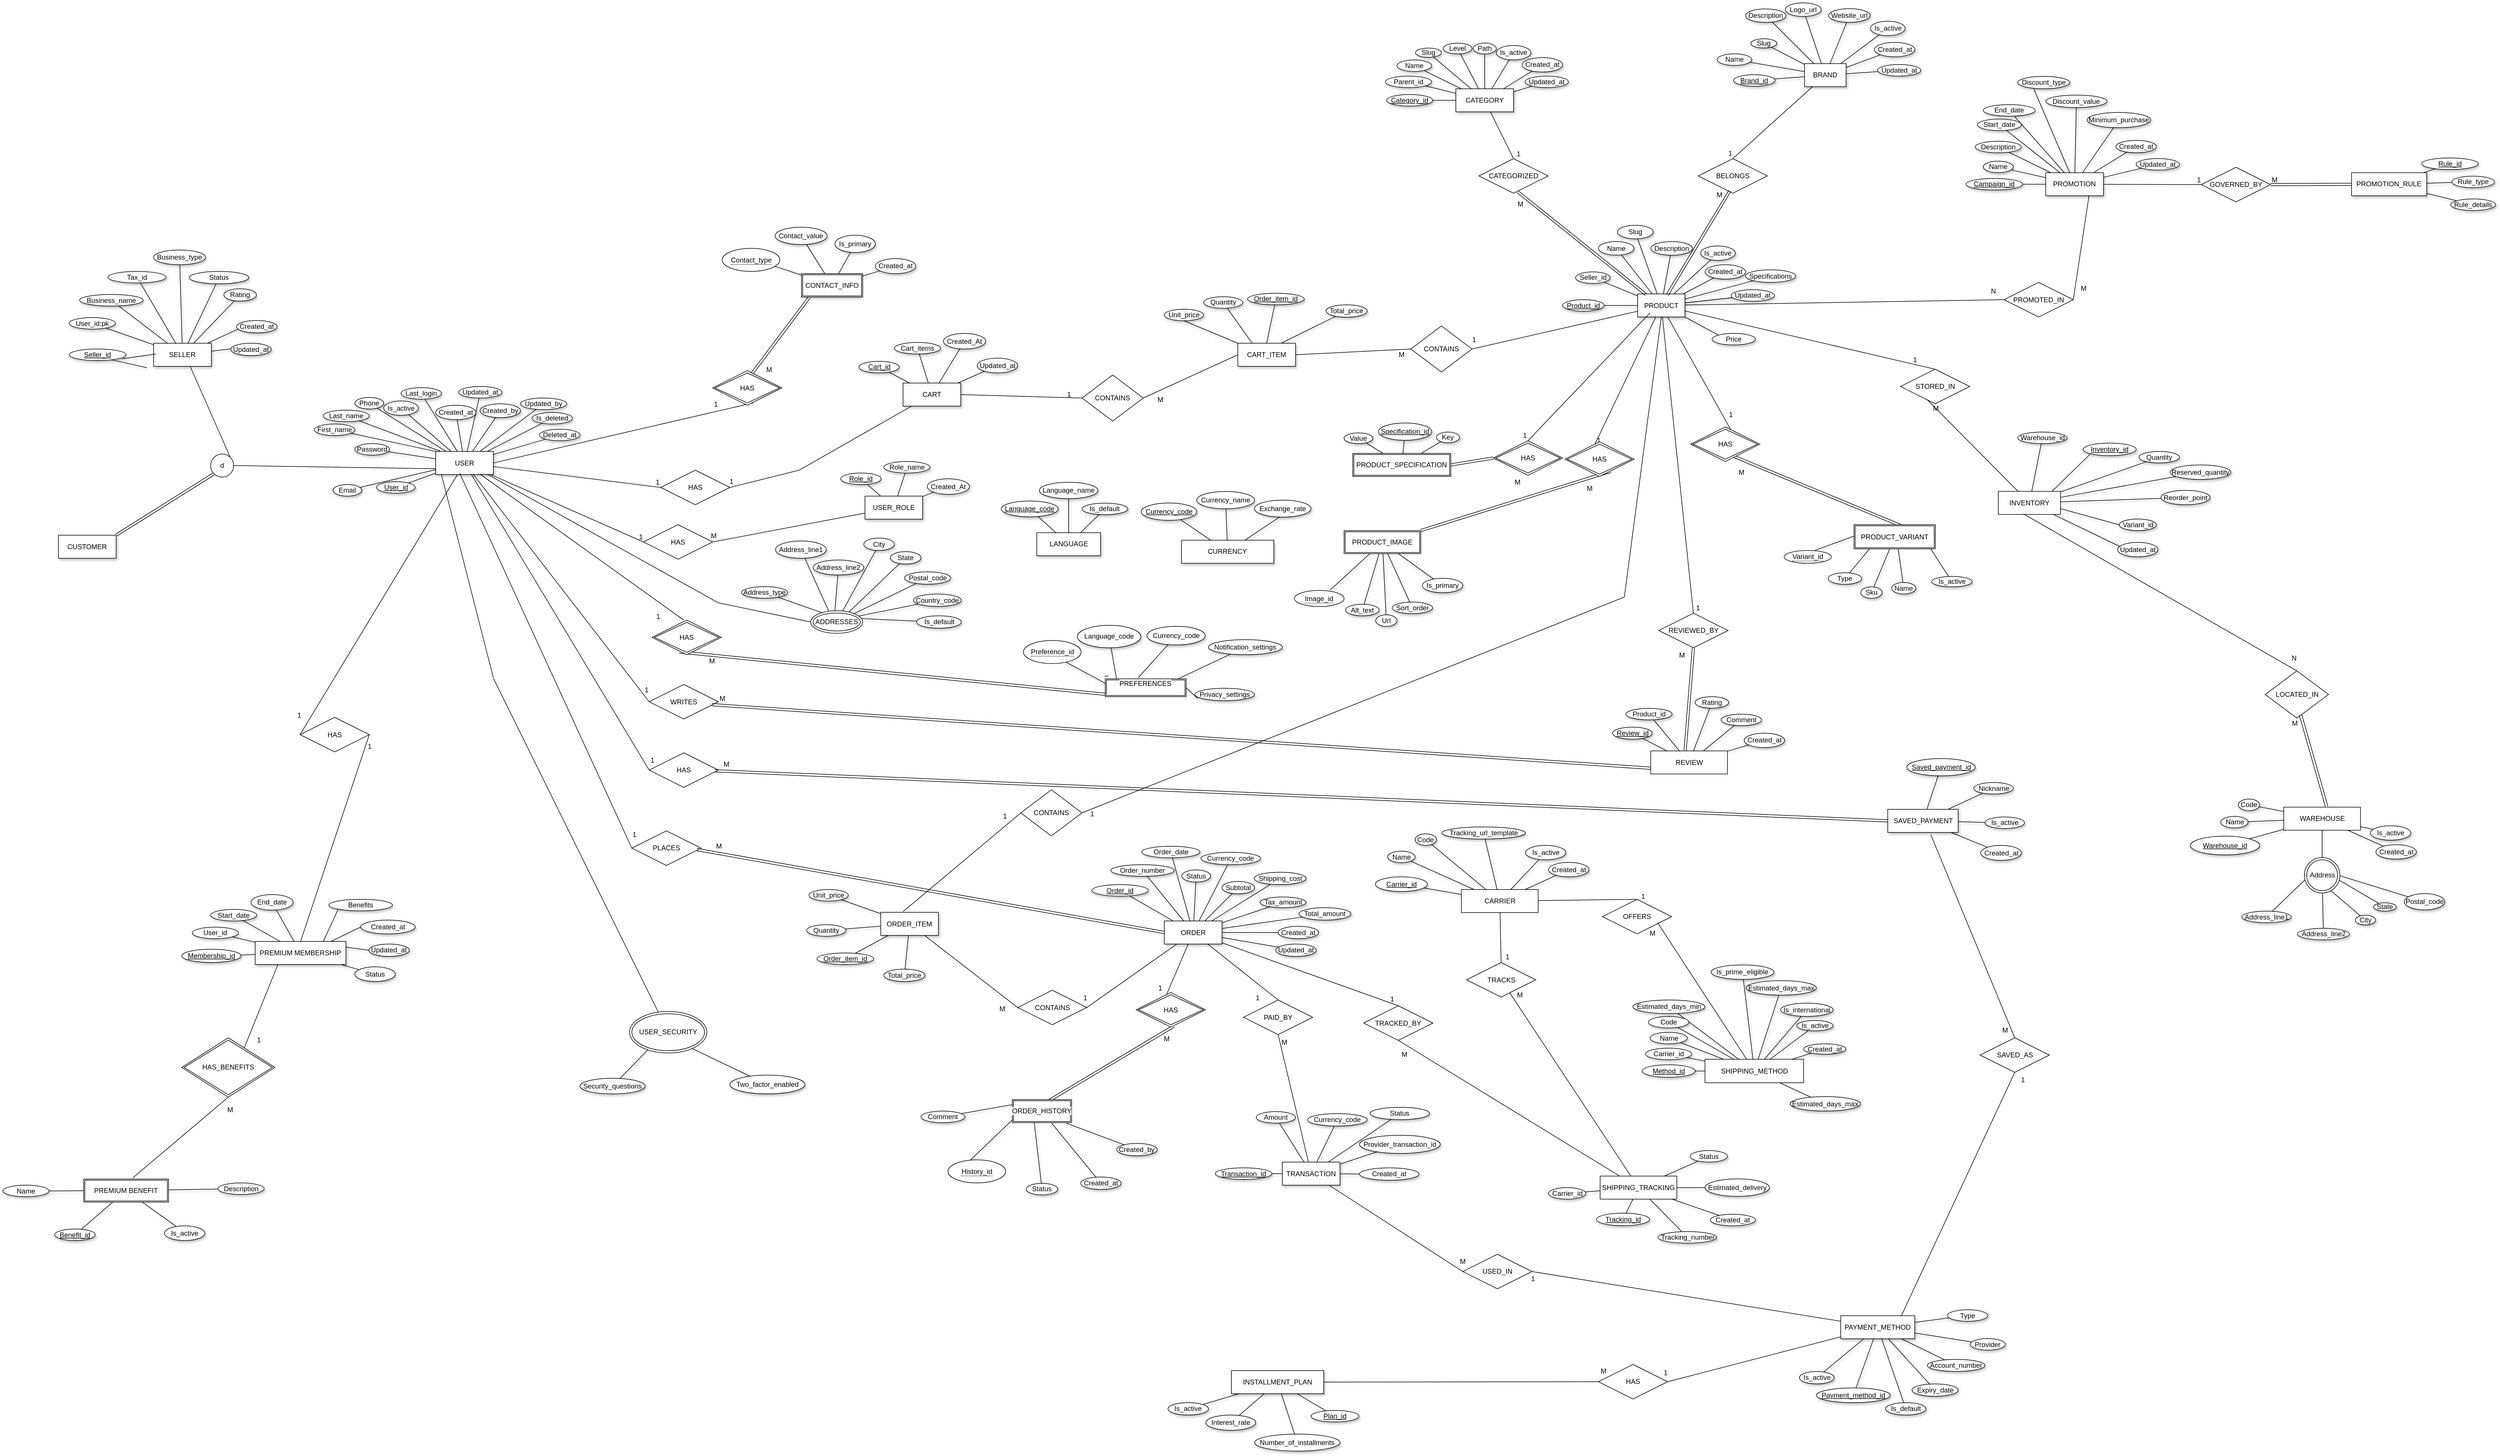<mxfile version="26.0.5">
  <diagram name="Page-1" id="wyM7lYXTMmLrXp-rYDwy">
    <mxGraphModel grid="1" page="1" gridSize="10" guides="1" tooltips="1" connect="1" arrows="1" fold="1" pageScale="1" pageWidth="850" pageHeight="1100" math="0" shadow="0">
      <root>
        <mxCell id="0" />
        <mxCell id="1" parent="0" />
        <mxCell id="Bj-HJJXvDKASQTQkkjTk-2" value="Currency_code" style="ellipse;whiteSpace=wrap;html=1;align=center;shadow=1;" vertex="1" parent="1">
          <mxGeometry x="686.25" y="1712.5" width="103.25" height="21.5" as="geometry" />
        </mxCell>
        <mxCell id="Bj-HJJXvDKASQTQkkjTk-3" value="Subtotal" style="ellipse;whiteSpace=wrap;html=1;align=center;shadow=1;" vertex="1" parent="1">
          <mxGeometry x="722.75" y="1763" width="56.25" height="21.5" as="geometry" />
        </mxCell>
        <mxCell id="Bj-HJJXvDKASQTQkkjTk-4" value="Shipping_cost" style="ellipse;whiteSpace=wrap;html=1;align=center;shadow=1;" vertex="1" parent="1">
          <mxGeometry x="778.5" y="1747" width="90" height="21.5" as="geometry" />
        </mxCell>
        <mxCell id="Bj-HJJXvDKASQTQkkjTk-5" value="Updated_at" style="ellipse;whiteSpace=wrap;html=1;align=center;shadow=1;" vertex="1" parent="1">
          <mxGeometry x="816" y="1871.5" width="70" height="21.5" as="geometry" />
        </mxCell>
        <mxCell id="Bj-HJJXvDKASQTQkkjTk-6" value="Created_at" style="ellipse;whiteSpace=wrap;html=1;align=center;shadow=1;" vertex="1" parent="1">
          <mxGeometry x="820" y="1840.75" width="70" height="21.5" as="geometry" />
        </mxCell>
        <mxCell id="Bj-HJJXvDKASQTQkkjTk-7" value="Total_amount" style="ellipse;whiteSpace=wrap;html=1;align=center;shadow=1;" vertex="1" parent="1">
          <mxGeometry x="856.25" y="1808.5" width="90" height="21.5" as="geometry" />
        </mxCell>
        <mxCell id="Bj-HJJXvDKASQTQkkjTk-8" value="Tax_amount" style="ellipse;whiteSpace=wrap;html=1;align=center;shadow=1;" vertex="1" parent="1">
          <mxGeometry x="788.5" y="1790" width="80" height="18.5" as="geometry" />
        </mxCell>
        <mxCell id="Bj-HJJXvDKASQTQkkjTk-9" value="Total_price" style="ellipse;whiteSpace=wrap;html=1;align=center;shadow=1;" vertex="1" parent="1">
          <mxGeometry x="136.75" y="1915" width="71.25" height="21.5" as="geometry" />
        </mxCell>
        <mxCell id="Bj-HJJXvDKASQTQkkjTk-10" value="Unit_price" style="ellipse;whiteSpace=wrap;html=1;align=center;shadow=1;" vertex="1" parent="1">
          <mxGeometry x="7" y="1777" width="68" height="20" as="geometry" />
        </mxCell>
        <mxCell id="Bj-HJJXvDKASQTQkkjTk-11" value="Quantity" style="ellipse;whiteSpace=wrap;html=1;align=center;shadow=1;" vertex="1" parent="1">
          <mxGeometry x="3" y="1838" width="68" height="20" as="geometry" />
        </mxCell>
        <mxCell id="Bj-HJJXvDKASQTQkkjTk-12" value="Order_item_id" style="ellipse;whiteSpace=wrap;html=1;align=center;fontStyle=4;shadow=1;" vertex="1" parent="1">
          <mxGeometry x="20.88" y="1887" width="98.25" height="20" as="geometry" />
        </mxCell>
        <mxCell id="Bj-HJJXvDKASQTQkkjTk-13" value="ORDER_ITEM" style="whiteSpace=wrap;html=1;align=center;shadow=1;" vertex="1" parent="1">
          <mxGeometry x="131.25" y="1816.5" width="100" height="40" as="geometry" />
        </mxCell>
        <mxCell id="Bj-HJJXvDKASQTQkkjTk-14" value="" style="endArrow=none;html=1;rounded=0;shadow=1;" edge="1" parent="1" source="Bj-HJJXvDKASQTQkkjTk-12" target="Bj-HJJXvDKASQTQkkjTk-13">
          <mxGeometry relative="1" as="geometry">
            <mxPoint x="-31.75" y="1866.5" as="sourcePoint" />
            <mxPoint x="128.25" y="1866.5" as="targetPoint" />
          </mxGeometry>
        </mxCell>
        <mxCell id="Bj-HJJXvDKASQTQkkjTk-15" value="" style="endArrow=none;html=1;rounded=0;shadow=1;" edge="1" parent="1" source="Bj-HJJXvDKASQTQkkjTk-11" target="Bj-HJJXvDKASQTQkkjTk-13">
          <mxGeometry relative="1" as="geometry">
            <mxPoint x="178.25" y="1743.5" as="sourcePoint" />
            <mxPoint x="261.25" y="1796.5" as="targetPoint" />
          </mxGeometry>
        </mxCell>
        <mxCell id="Bj-HJJXvDKASQTQkkjTk-16" value="" style="endArrow=none;html=1;rounded=0;shadow=1;" edge="1" parent="1" source="Bj-HJJXvDKASQTQkkjTk-10" target="Bj-HJJXvDKASQTQkkjTk-13">
          <mxGeometry relative="1" as="geometry">
            <mxPoint x="97.25" y="1793.5" as="sourcePoint" />
            <mxPoint x="180.25" y="1846.5" as="targetPoint" />
          </mxGeometry>
        </mxCell>
        <mxCell id="Bj-HJJXvDKASQTQkkjTk-17" value="" style="endArrow=none;html=1;rounded=0;shadow=1;" edge="1" parent="1" source="Bj-HJJXvDKASQTQkkjTk-9" target="Bj-HJJXvDKASQTQkkjTk-13">
          <mxGeometry relative="1" as="geometry">
            <mxPoint x="142.25" y="1836" as="sourcePoint" />
            <mxPoint x="231.25" y="1848.5" as="targetPoint" />
          </mxGeometry>
        </mxCell>
        <mxCell id="Bj-HJJXvDKASQTQkkjTk-18" value="Created_by" style="ellipse;whiteSpace=wrap;html=1;align=center;shadow=1;" vertex="1" parent="1">
          <mxGeometry x="540.38" y="2217.13" width="70" height="21.5" as="geometry" />
        </mxCell>
        <mxCell id="Bj-HJJXvDKASQTQkkjTk-19" value="Created_at" style="ellipse;whiteSpace=wrap;html=1;align=center;shadow=1;" vertex="1" parent="1">
          <mxGeometry x="477.88" y="2275.38" width="70" height="21.5" as="geometry" />
        </mxCell>
        <mxCell id="Bj-HJJXvDKASQTQkkjTk-20" value="Comment" style="ellipse;whiteSpace=wrap;html=1;align=center;shadow=1;" vertex="1" parent="1">
          <mxGeometry x="201" y="2161.13" width="76.25" height="20" as="geometry" />
        </mxCell>
        <mxCell id="Bj-HJJXvDKASQTQkkjTk-21" value="Status" style="ellipse;whiteSpace=wrap;html=1;align=center;shadow=1;" vertex="1" parent="1">
          <mxGeometry x="383.38" y="2286.38" width="54.75" height="20" as="geometry" />
        </mxCell>
        <mxCell id="Bj-HJJXvDKASQTQkkjTk-22" value="" style="endArrow=none;html=1;rounded=0;shadow=1;entryX=-0.002;entryY=0.887;entryDx=0;entryDy=0;entryPerimeter=0;exitX=0.391;exitY=0.004;exitDx=0;exitDy=0;exitPerimeter=0;" edge="1" parent="1" source="Bj-HJJXvDKASQTQkkjTk-640" target="Bj-HJJXvDKASQTQkkjTk-576">
          <mxGeometry relative="1" as="geometry">
            <mxPoint x="294.641" y="2192.243" as="sourcePoint" />
            <mxPoint x="305.507" y="2196.13" as="targetPoint" />
          </mxGeometry>
        </mxCell>
        <mxCell id="Bj-HJJXvDKASQTQkkjTk-23" value="" style="endArrow=none;html=1;rounded=0;shadow=1;entryX=0.328;entryY=0.082;entryDx=0;entryDy=0;entryPerimeter=0;" edge="1" parent="1" source="Bj-HJJXvDKASQTQkkjTk-21" target="Bj-HJJXvDKASQTQkkjTk-576">
          <mxGeometry relative="1" as="geometry">
            <mxPoint x="362.88" y="2123.13" as="sourcePoint" />
            <mxPoint x="338.922" y="2196.13" as="targetPoint" />
          </mxGeometry>
        </mxCell>
        <mxCell id="Bj-HJJXvDKASQTQkkjTk-24" value="" style="endArrow=none;html=1;rounded=0;shadow=1;entryX=0.431;entryY=0.024;entryDx=0;entryDy=0;entryPerimeter=0;" edge="1" parent="1" source="Bj-HJJXvDKASQTQkkjTk-20" target="Bj-HJJXvDKASQTQkkjTk-576">
          <mxGeometry relative="1" as="geometry">
            <mxPoint x="281.88" y="2173.13" as="sourcePoint" />
            <mxPoint x="351.879" y="2196.13" as="targetPoint" />
          </mxGeometry>
        </mxCell>
        <mxCell id="Bj-HJJXvDKASQTQkkjTk-25" value="" style="endArrow=none;html=1;rounded=0;shadow=1;entryX=0.663;entryY=1.023;entryDx=0;entryDy=0;entryPerimeter=0;" edge="1" parent="1" source="Bj-HJJXvDKASQTQkkjTk-19" target="Bj-HJJXvDKASQTQkkjTk-576">
          <mxGeometry relative="1" as="geometry">
            <mxPoint x="396.88" y="2285.63" as="sourcePoint" />
            <mxPoint x="420.88" y="2236.13" as="targetPoint" />
          </mxGeometry>
        </mxCell>
        <mxCell id="Bj-HJJXvDKASQTQkkjTk-26" value="" style="endArrow=none;html=1;rounded=0;shadow=1;entryX=0.913;entryY=1.023;entryDx=0;entryDy=0;entryPerimeter=0;" edge="1" parent="1" source="Bj-HJJXvDKASQTQkkjTk-18" target="Bj-HJJXvDKASQTQkkjTk-576">
          <mxGeometry relative="1" as="geometry">
            <mxPoint x="406.88" y="2295.63" as="sourcePoint" />
            <mxPoint x="374.088" y="2196.13" as="targetPoint" />
          </mxGeometry>
        </mxCell>
        <mxCell id="Bj-HJJXvDKASQTQkkjTk-27" value="Order_date" style="ellipse;whiteSpace=wrap;html=1;align=center;shadow=1;" vertex="1" parent="1">
          <mxGeometry x="583.5" y="1702" width="101" height="20" as="geometry" />
        </mxCell>
        <mxCell id="Bj-HJJXvDKASQTQkkjTk-28" value="Order_number" style="ellipse;whiteSpace=wrap;html=1;align=center;shadow=1;" vertex="1" parent="1">
          <mxGeometry x="530" y="1734" width="110" height="20" as="geometry" />
        </mxCell>
        <mxCell id="Bj-HJJXvDKASQTQkkjTk-29" value="Order_id" style="ellipse;whiteSpace=wrap;html=1;align=center;fontStyle=4;shadow=1;" vertex="1" parent="1">
          <mxGeometry x="497" y="1768.5" width="98.25" height="20" as="geometry" />
        </mxCell>
        <mxCell id="Bj-HJJXvDKASQTQkkjTk-30" value="ORDER" style="whiteSpace=wrap;html=1;align=center;shadow=1;" vertex="1" parent="1">
          <mxGeometry x="622.75" y="1831.5" width="100" height="40" as="geometry" />
        </mxCell>
        <mxCell id="Bj-HJJXvDKASQTQkkjTk-31" value="" style="endArrow=none;html=1;rounded=0;shadow=1;" edge="1" parent="1" source="Bj-HJJXvDKASQTQkkjTk-29" target="Bj-HJJXvDKASQTQkkjTk-30">
          <mxGeometry relative="1" as="geometry">
            <mxPoint x="459.75" y="1881.5" as="sourcePoint" />
            <mxPoint x="619.75" y="1881.5" as="targetPoint" />
          </mxGeometry>
        </mxCell>
        <mxCell id="Bj-HJJXvDKASQTQkkjTk-32" value="" style="endArrow=none;html=1;rounded=0;shadow=1;" edge="1" parent="1" source="Bj-HJJXvDKASQTQkkjTk-28" target="Bj-HJJXvDKASQTQkkjTk-30">
          <mxGeometry relative="1" as="geometry">
            <mxPoint x="669.75" y="1758.5" as="sourcePoint" />
            <mxPoint x="752.75" y="1811.5" as="targetPoint" />
          </mxGeometry>
        </mxCell>
        <mxCell id="Bj-HJJXvDKASQTQkkjTk-33" value="" style="endArrow=none;html=1;rounded=0;shadow=1;" edge="1" parent="1" source="Bj-HJJXvDKASQTQkkjTk-27" target="Bj-HJJXvDKASQTQkkjTk-30">
          <mxGeometry relative="1" as="geometry">
            <mxPoint x="588.75" y="1808.5" as="sourcePoint" />
            <mxPoint x="671.75" y="1861.5" as="targetPoint" />
          </mxGeometry>
        </mxCell>
        <mxCell id="Bj-HJJXvDKASQTQkkjTk-34" value="Status" style="ellipse;whiteSpace=wrap;html=1;align=center;shadow=1;" vertex="1" parent="1">
          <mxGeometry x="653" y="1743" width="50" height="21" as="geometry" />
        </mxCell>
        <mxCell id="Bj-HJJXvDKASQTQkkjTk-35" value="" style="endArrow=none;html=1;rounded=0;shadow=1;" edge="1" parent="1" source="Bj-HJJXvDKASQTQkkjTk-34" target="Bj-HJJXvDKASQTQkkjTk-30">
          <mxGeometry relative="1" as="geometry">
            <mxPoint x="598.75" y="1818.5" as="sourcePoint" />
            <mxPoint x="732.75" y="1842.5" as="targetPoint" />
          </mxGeometry>
        </mxCell>
        <mxCell id="Bj-HJJXvDKASQTQkkjTk-36" value="" style="endArrow=none;html=1;rounded=0;shadow=1;" edge="1" parent="1" source="Bj-HJJXvDKASQTQkkjTk-2" target="Bj-HJJXvDKASQTQkkjTk-30">
          <mxGeometry relative="1" as="geometry">
            <mxPoint x="633.75" y="1851" as="sourcePoint" />
            <mxPoint x="722.75" y="1863.5" as="targetPoint" />
          </mxGeometry>
        </mxCell>
        <mxCell id="Bj-HJJXvDKASQTQkkjTk-37" value="" style="endArrow=none;html=1;rounded=0;shadow=1;" edge="1" parent="1" source="Bj-HJJXvDKASQTQkkjTk-3" target="Bj-HJJXvDKASQTQkkjTk-30">
          <mxGeometry relative="1" as="geometry">
            <mxPoint x="653.75" y="1871" as="sourcePoint" />
            <mxPoint x="716.75" y="1851" as="targetPoint" />
          </mxGeometry>
        </mxCell>
        <mxCell id="Bj-HJJXvDKASQTQkkjTk-38" value="" style="endArrow=none;html=1;rounded=0;shadow=1;" edge="1" parent="1" source="Bj-HJJXvDKASQTQkkjTk-4" target="Bj-HJJXvDKASQTQkkjTk-30">
          <mxGeometry relative="1" as="geometry">
            <mxPoint x="673.75" y="1891" as="sourcePoint" />
            <mxPoint x="736.75" y="1871" as="targetPoint" />
          </mxGeometry>
        </mxCell>
        <mxCell id="Bj-HJJXvDKASQTQkkjTk-39" value="" style="endArrow=none;html=1;rounded=0;shadow=1;" edge="1" parent="1" source="Bj-HJJXvDKASQTQkkjTk-8" target="Bj-HJJXvDKASQTQkkjTk-30">
          <mxGeometry relative="1" as="geometry">
            <mxPoint x="683.75" y="1901" as="sourcePoint" />
            <mxPoint x="722.5" y="1842" as="targetPoint" />
          </mxGeometry>
        </mxCell>
        <mxCell id="Bj-HJJXvDKASQTQkkjTk-40" value="" style="endArrow=none;html=1;rounded=0;shadow=1;" edge="1" parent="1" source="Bj-HJJXvDKASQTQkkjTk-7" target="Bj-HJJXvDKASQTQkkjTk-30">
          <mxGeometry relative="1" as="geometry">
            <mxPoint x="693.75" y="1911" as="sourcePoint" />
            <mxPoint x="732.5" y="1852" as="targetPoint" />
          </mxGeometry>
        </mxCell>
        <mxCell id="Bj-HJJXvDKASQTQkkjTk-41" value="" style="endArrow=none;html=1;rounded=0;shadow=1;" edge="1" parent="1" source="Bj-HJJXvDKASQTQkkjTk-6" target="Bj-HJJXvDKASQTQkkjTk-30">
          <mxGeometry relative="1" as="geometry">
            <mxPoint x="703.75" y="1921" as="sourcePoint" />
            <mxPoint x="742.5" y="1862" as="targetPoint" />
          </mxGeometry>
        </mxCell>
        <mxCell id="Bj-HJJXvDKASQTQkkjTk-42" value="" style="endArrow=none;html=1;rounded=0;shadow=1;" edge="1" parent="1" source="Bj-HJJXvDKASQTQkkjTk-5" target="Bj-HJJXvDKASQTQkkjTk-30">
          <mxGeometry relative="1" as="geometry">
            <mxPoint x="713.75" y="1931" as="sourcePoint" />
            <mxPoint x="752.5" y="1872" as="targetPoint" />
          </mxGeometry>
        </mxCell>
        <mxCell id="Bj-HJJXvDKASQTQkkjTk-43" value="Expiry_date" style="ellipse;whiteSpace=wrap;html=1;align=center;shadow=1;" vertex="1" parent="1">
          <mxGeometry x="1918.5" y="2634" width="80" height="21.5" as="geometry" />
        </mxCell>
        <mxCell id="Bj-HJJXvDKASQTQkkjTk-44" value="Is_default" style="ellipse;whiteSpace=wrap;html=1;align=center;shadow=1;" vertex="1" parent="1">
          <mxGeometry x="1872.75" y="2666.5" width="70" height="21.5" as="geometry" />
        </mxCell>
        <mxCell id="Bj-HJJXvDKASQTQkkjTk-45" value="Is_active" style="ellipse;whiteSpace=wrap;html=1;align=center;shadow=1;" vertex="1" parent="1">
          <mxGeometry x="1723.5" y="2612.5" width="60" height="21.5" as="geometry" />
        </mxCell>
        <mxCell id="Bj-HJJXvDKASQTQkkjTk-46" value="Currency_code" style="ellipse;whiteSpace=wrap;html=1;align=center;shadow=1;" vertex="1" parent="1">
          <mxGeometry x="871" y="2165.5" width="103.25" height="21.5" as="geometry" />
        </mxCell>
        <mxCell id="Bj-HJJXvDKASQTQkkjTk-47" value="Amount" style="ellipse;whiteSpace=wrap;html=1;align=center;shadow=1;" vertex="1" parent="1">
          <mxGeometry x="782.13" y="2162" width="68" height="20" as="geometry" />
        </mxCell>
        <mxCell id="Bj-HJJXvDKASQTQkkjTk-48" value="Transaction_id" style="ellipse;whiteSpace=wrap;html=1;align=center;fontStyle=4;shadow=1;" vertex="1" parent="1">
          <mxGeometry x="711" y="2259.5" width="98.25" height="20" as="geometry" />
        </mxCell>
        <mxCell id="Bj-HJJXvDKASQTQkkjTk-49" value="TRANSACTION" style="whiteSpace=wrap;html=1;align=center;shadow=1;" vertex="1" parent="1">
          <mxGeometry x="827.25" y="2249.5" width="100" height="40" as="geometry" />
        </mxCell>
        <mxCell id="Bj-HJJXvDKASQTQkkjTk-50" value="" style="endArrow=none;html=1;rounded=0;shadow=1;" edge="1" parent="1" source="Bj-HJJXvDKASQTQkkjTk-48" target="Bj-HJJXvDKASQTQkkjTk-49">
          <mxGeometry relative="1" as="geometry">
            <mxPoint x="664.25" y="2299.5" as="sourcePoint" />
            <mxPoint x="824.25" y="2299.5" as="targetPoint" />
          </mxGeometry>
        </mxCell>
        <mxCell id="Bj-HJJXvDKASQTQkkjTk-51" value="" style="endArrow=none;html=1;rounded=0;shadow=1;" edge="1" parent="1" source="Bj-HJJXvDKASQTQkkjTk-47" target="Bj-HJJXvDKASQTQkkjTk-49">
          <mxGeometry relative="1" as="geometry">
            <mxPoint x="793.25" y="2226.5" as="sourcePoint" />
            <mxPoint x="876.25" y="2279.5" as="targetPoint" />
          </mxGeometry>
        </mxCell>
        <mxCell id="Bj-HJJXvDKASQTQkkjTk-52" value="" style="endArrow=none;html=1;rounded=0;shadow=1;" edge="1" parent="1" source="Bj-HJJXvDKASQTQkkjTk-46" target="Bj-HJJXvDKASQTQkkjTk-49">
          <mxGeometry relative="1" as="geometry">
            <mxPoint x="838.25" y="2269" as="sourcePoint" />
            <mxPoint x="927.25" y="2281.5" as="targetPoint" />
          </mxGeometry>
        </mxCell>
        <mxCell id="Bj-HJJXvDKASQTQkkjTk-53" value="Is_active" style="ellipse;whiteSpace=wrap;html=1;align=center;shadow=1;" vertex="1" parent="1">
          <mxGeometry x="629.25" y="2666.5" width="70" height="21.5" as="geometry" />
        </mxCell>
        <mxCell id="Bj-HJJXvDKASQTQkkjTk-54" value="Interest_rate" style="ellipse;whiteSpace=wrap;html=1;align=center;shadow=1;" vertex="1" parent="1">
          <mxGeometry x="694.75" y="2688" width="86.25" height="26.5" as="geometry" />
        </mxCell>
        <mxCell id="Bj-HJJXvDKASQTQkkjTk-55" value="Number_of_installments" style="ellipse;whiteSpace=wrap;html=1;align=center;shadow=1;" vertex="1" parent="1">
          <mxGeometry x="779.25" y="2721" width="148" height="29.5" as="geometry" />
        </mxCell>
        <mxCell id="Bj-HJJXvDKASQTQkkjTk-56" value="Plan_id" style="ellipse;whiteSpace=wrap;html=1;align=center;fontStyle=4;shadow=1;" vertex="1" parent="1">
          <mxGeometry x="876.97" y="2680" width="83" height="20" as="geometry" />
        </mxCell>
        <mxCell id="Bj-HJJXvDKASQTQkkjTk-57" value="INSTALLMENT_PLAN" style="whiteSpace=wrap;html=1;align=center;shadow=1;" vertex="1" parent="1">
          <mxGeometry x="739" y="2611" width="160" height="40" as="geometry" />
        </mxCell>
        <mxCell id="Bj-HJJXvDKASQTQkkjTk-58" value="" style="endArrow=none;html=1;rounded=0;shadow=1;" edge="1" parent="1" source="Bj-HJJXvDKASQTQkkjTk-56" target="Bj-HJJXvDKASQTQkkjTk-57">
          <mxGeometry relative="1" as="geometry">
            <mxPoint x="599" y="2661" as="sourcePoint" />
            <mxPoint x="759" y="2661" as="targetPoint" />
          </mxGeometry>
        </mxCell>
        <mxCell id="Bj-HJJXvDKASQTQkkjTk-59" value="" style="endArrow=none;html=1;rounded=0;shadow=1;" edge="1" parent="1" source="Bj-HJJXvDKASQTQkkjTk-55" target="Bj-HJJXvDKASQTQkkjTk-57">
          <mxGeometry relative="1" as="geometry">
            <mxPoint x="809" y="2538" as="sourcePoint" />
            <mxPoint x="892" y="2591" as="targetPoint" />
          </mxGeometry>
        </mxCell>
        <mxCell id="Bj-HJJXvDKASQTQkkjTk-60" value="" style="endArrow=none;html=1;rounded=0;shadow=1;" edge="1" parent="1" source="Bj-HJJXvDKASQTQkkjTk-54" target="Bj-HJJXvDKASQTQkkjTk-57">
          <mxGeometry relative="1" as="geometry">
            <mxPoint x="728" y="2588" as="sourcePoint" />
            <mxPoint x="811" y="2641" as="targetPoint" />
          </mxGeometry>
        </mxCell>
        <mxCell id="Bj-HJJXvDKASQTQkkjTk-61" value="" style="endArrow=none;html=1;rounded=0;shadow=1;" edge="1" parent="1" source="Bj-HJJXvDKASQTQkkjTk-53" target="Bj-HJJXvDKASQTQkkjTk-57">
          <mxGeometry relative="1" as="geometry">
            <mxPoint x="853" y="2710.5" as="sourcePoint" />
            <mxPoint x="891.75" y="2651.5" as="targetPoint" />
          </mxGeometry>
        </mxCell>
        <mxCell id="Bj-HJJXvDKASQTQkkjTk-62" value="Type" style="ellipse;whiteSpace=wrap;html=1;align=center;shadow=1;" vertex="1" parent="1">
          <mxGeometry x="1980" y="2505.5" width="70" height="20" as="geometry" />
        </mxCell>
        <mxCell id="Bj-HJJXvDKASQTQkkjTk-63" value="Provider" style="ellipse;whiteSpace=wrap;html=1;align=center;shadow=1;" vertex="1" parent="1">
          <mxGeometry x="2019.25" y="2555.5" width="61" height="20" as="geometry" />
        </mxCell>
        <mxCell id="Bj-HJJXvDKASQTQkkjTk-64" value="Account_number" style="ellipse;whiteSpace=wrap;html=1;align=center;shadow=1;" vertex="1" parent="1">
          <mxGeometry x="1945" y="2591.5" width="100" height="21" as="geometry" />
        </mxCell>
        <mxCell id="Bj-HJJXvDKASQTQkkjTk-65" value="Payment_method_id" style="ellipse;whiteSpace=wrap;html=1;align=center;fontStyle=4;shadow=1;" vertex="1" parent="1">
          <mxGeometry x="1752.75" y="2641" width="128.25" height="25.5" as="geometry" />
        </mxCell>
        <mxCell id="Bj-HJJXvDKASQTQkkjTk-66" value="Created_at" style="ellipse;whiteSpace=wrap;html=1;align=center;shadow=1;" vertex="1" parent="1">
          <mxGeometry x="961" y="2259.5" width="103.25" height="21.5" as="geometry" />
        </mxCell>
        <mxCell id="Bj-HJJXvDKASQTQkkjTk-67" value="" style="endArrow=none;html=1;rounded=0;shadow=1;" edge="1" parent="1" source="Bj-HJJXvDKASQTQkkjTk-66" target="Bj-HJJXvDKASQTQkkjTk-49">
          <mxGeometry relative="1" as="geometry">
            <mxPoint x="928.25" y="2348" as="sourcePoint" />
            <mxPoint x="977" y="2328.5" as="targetPoint" />
          </mxGeometry>
        </mxCell>
        <mxCell id="Bj-HJJXvDKASQTQkkjTk-68" value="Provider_transaction_id" style="ellipse;whiteSpace=wrap;html=1;align=center;shadow=1;" vertex="1" parent="1">
          <mxGeometry x="961" y="2203" width="140" height="31.5" as="geometry" />
        </mxCell>
        <mxCell id="Bj-HJJXvDKASQTQkkjTk-69" value="Status" style="ellipse;whiteSpace=wrap;html=1;align=center;shadow=1;" vertex="1" parent="1">
          <mxGeometry x="979.38" y="2154.5" width="103.25" height="21.5" as="geometry" />
        </mxCell>
        <mxCell id="Bj-HJJXvDKASQTQkkjTk-70" value="" style="endArrow=none;html=1;rounded=0;shadow=1;" edge="1" parent="1" source="Bj-HJJXvDKASQTQkkjTk-68" target="Bj-HJJXvDKASQTQkkjTk-49">
          <mxGeometry relative="1" as="geometry">
            <mxPoint x="858.25" y="2289" as="sourcePoint" />
            <mxPoint x="907" y="2269.5" as="targetPoint" />
          </mxGeometry>
        </mxCell>
        <mxCell id="Bj-HJJXvDKASQTQkkjTk-71" value="" style="endArrow=none;html=1;rounded=0;shadow=1;" edge="1" parent="1" source="Bj-HJJXvDKASQTQkkjTk-69" target="Bj-HJJXvDKASQTQkkjTk-49">
          <mxGeometry relative="1" as="geometry">
            <mxPoint x="848.25" y="2279" as="sourcePoint" />
            <mxPoint x="897" y="2259.5" as="targetPoint" />
          </mxGeometry>
        </mxCell>
        <mxCell id="Bj-HJJXvDKASQTQkkjTk-72" value="Exchange_rate" style="ellipse;whiteSpace=wrap;html=1;align=center;shadow=1;" vertex="1" parent="1">
          <mxGeometry x="778.97" y="1101.96" width="98" height="29.5" as="geometry" />
        </mxCell>
        <mxCell id="Bj-HJJXvDKASQTQkkjTk-73" value="Currency_name" style="ellipse;whiteSpace=wrap;html=1;align=center;shadow=1;" vertex="1" parent="1">
          <mxGeometry x="678.97" y="1086.96" width="100" height="30" as="geometry" />
        </mxCell>
        <mxCell id="Bj-HJJXvDKASQTQkkjTk-74" value="Currency_code" style="ellipse;whiteSpace=wrap;html=1;align=center;fontStyle=4;shadow=1;" vertex="1" parent="1">
          <mxGeometry x="582.72" y="1106.96" width="96.25" height="30" as="geometry" />
        </mxCell>
        <mxCell id="Bj-HJJXvDKASQTQkkjTk-75" value="CURRENCY" style="whiteSpace=wrap;html=1;align=center;shadow=1;" vertex="1" parent="1">
          <mxGeometry x="652.47" y="1171.46" width="160" height="40" as="geometry" />
        </mxCell>
        <mxCell id="Bj-HJJXvDKASQTQkkjTk-76" value="" style="endArrow=none;html=1;rounded=0;shadow=1;" edge="1" parent="1" source="Bj-HJJXvDKASQTQkkjTk-74" target="Bj-HJJXvDKASQTQkkjTk-75">
          <mxGeometry relative="1" as="geometry">
            <mxPoint x="508.97" y="1212.46" as="sourcePoint" />
            <mxPoint x="668.97" y="1212.46" as="targetPoint" />
          </mxGeometry>
        </mxCell>
        <mxCell id="Bj-HJJXvDKASQTQkkjTk-77" value="" style="endArrow=none;html=1;rounded=0;shadow=1;exitX=0.449;exitY=0.98;exitDx=0;exitDy=0;exitPerimeter=0;" edge="1" parent="1" source="Bj-HJJXvDKASQTQkkjTk-72" target="Bj-HJJXvDKASQTQkkjTk-75">
          <mxGeometry relative="1" as="geometry">
            <mxPoint x="817.626" y="1135.129" as="sourcePoint" />
            <mxPoint x="801.97" y="1142.46" as="targetPoint" />
          </mxGeometry>
        </mxCell>
        <mxCell id="Bj-HJJXvDKASQTQkkjTk-78" value="" style="endArrow=none;html=1;rounded=0;shadow=1;" edge="1" parent="1" source="Bj-HJJXvDKASQTQkkjTk-73" target="Bj-HJJXvDKASQTQkkjTk-75">
          <mxGeometry relative="1" as="geometry">
            <mxPoint x="671.97" y="1089.46" as="sourcePoint" />
            <mxPoint x="754.97" y="1142.46" as="targetPoint" />
          </mxGeometry>
        </mxCell>
        <mxCell id="Bj-HJJXvDKASQTQkkjTk-79" value="PAYMENT_METHOD" style="whiteSpace=wrap;html=1;align=center;shadow=1;" vertex="1" parent="1">
          <mxGeometry x="1795" y="2515.75" width="128.25" height="40" as="geometry" />
        </mxCell>
        <mxCell id="Bj-HJJXvDKASQTQkkjTk-80" value="" style="endArrow=none;html=1;rounded=0;shadow=1;" edge="1" parent="1" source="Bj-HJJXvDKASQTQkkjTk-65" target="Bj-HJJXvDKASQTQkkjTk-79">
          <mxGeometry relative="1" as="geometry">
            <mxPoint x="1660.25" y="2565.75" as="sourcePoint" />
            <mxPoint x="1820.25" y="2565.75" as="targetPoint" />
          </mxGeometry>
        </mxCell>
        <mxCell id="Bj-HJJXvDKASQTQkkjTk-81" value="" style="endArrow=none;html=1;rounded=0;shadow=1;" edge="1" parent="1" source="Bj-HJJXvDKASQTQkkjTk-62" target="Bj-HJJXvDKASQTQkkjTk-79">
          <mxGeometry relative="1" as="geometry">
            <mxPoint x="1870.25" y="2442.75" as="sourcePoint" />
            <mxPoint x="1953.25" y="2495.75" as="targetPoint" />
          </mxGeometry>
        </mxCell>
        <mxCell id="Bj-HJJXvDKASQTQkkjTk-82" value="" style="endArrow=none;html=1;rounded=0;shadow=1;" edge="1" parent="1" source="Bj-HJJXvDKASQTQkkjTk-63" target="Bj-HJJXvDKASQTQkkjTk-79">
          <mxGeometry relative="1" as="geometry">
            <mxPoint x="1789.25" y="2492.75" as="sourcePoint" />
            <mxPoint x="1872.25" y="2545.75" as="targetPoint" />
          </mxGeometry>
        </mxCell>
        <mxCell id="Bj-HJJXvDKASQTQkkjTk-83" value="" style="endArrow=none;html=1;rounded=0;shadow=1;" edge="1" parent="1" source="Bj-HJJXvDKASQTQkkjTk-64" target="Bj-HJJXvDKASQTQkkjTk-79">
          <mxGeometry relative="1" as="geometry">
            <mxPoint x="1799.25" y="2502.75" as="sourcePoint" />
            <mxPoint x="1933.25" y="2526.75" as="targetPoint" />
          </mxGeometry>
        </mxCell>
        <mxCell id="Bj-HJJXvDKASQTQkkjTk-84" value="" style="endArrow=none;html=1;rounded=0;shadow=1;" edge="1" parent="1" source="Bj-HJJXvDKASQTQkkjTk-43" target="Bj-HJJXvDKASQTQkkjTk-79">
          <mxGeometry relative="1" as="geometry">
            <mxPoint x="1834.25" y="2535.25" as="sourcePoint" />
            <mxPoint x="1923.25" y="2547.75" as="targetPoint" />
          </mxGeometry>
        </mxCell>
        <mxCell id="Bj-HJJXvDKASQTQkkjTk-85" value="" style="endArrow=none;html=1;rounded=0;shadow=1;" edge="1" parent="1" source="Bj-HJJXvDKASQTQkkjTk-44" target="Bj-HJJXvDKASQTQkkjTk-79">
          <mxGeometry relative="1" as="geometry">
            <mxPoint x="1854.25" y="2555.25" as="sourcePoint" />
            <mxPoint x="1917.25" y="2535.25" as="targetPoint" />
          </mxGeometry>
        </mxCell>
        <mxCell id="Bj-HJJXvDKASQTQkkjTk-86" value="" style="endArrow=none;html=1;rounded=0;shadow=1;" edge="1" parent="1" source="Bj-HJJXvDKASQTQkkjTk-45" target="Bj-HJJXvDKASQTQkkjTk-79">
          <mxGeometry relative="1" as="geometry">
            <mxPoint x="1874.25" y="2575.25" as="sourcePoint" />
            <mxPoint x="1937.25" y="2555.25" as="targetPoint" />
          </mxGeometry>
        </mxCell>
        <mxCell id="Bj-HJJXvDKASQTQkkjTk-87" value="Deleted_at" style="ellipse;whiteSpace=wrap;html=1;align=center;shadow=1;" vertex="1" parent="1">
          <mxGeometry x="-460" y="979" width="70" height="20" as="geometry" />
        </mxCell>
        <mxCell id="Bj-HJJXvDKASQTQkkjTk-88" value="Password" style="ellipse;whiteSpace=wrap;html=1;align=center;shadow=1;" vertex="1" parent="1">
          <mxGeometry x="-780" y="1004" width="60" height="20" as="geometry" />
        </mxCell>
        <mxCell id="Bj-HJJXvDKASQTQkkjTk-89" value="Email" style="ellipse;whiteSpace=wrap;html=1;align=center;shadow=1;" vertex="1" parent="1">
          <mxGeometry x="-818" y="1075" width="50" height="20" as="geometry" />
        </mxCell>
        <mxCell id="Bj-HJJXvDKASQTQkkjTk-90" value="User_id" style="ellipse;whiteSpace=wrap;html=1;align=center;fontStyle=4;shadow=1;" vertex="1" parent="1">
          <mxGeometry x="-742.5" y="1070" width="67" height="20" as="geometry" />
        </mxCell>
        <mxCell id="Bj-HJJXvDKASQTQkkjTk-91" value="USER" style="whiteSpace=wrap;html=1;align=center;verticalAlign=middle;shadow=1;" vertex="1" parent="1">
          <mxGeometry x="-640" y="1017.57" width="100" height="40" as="geometry" />
        </mxCell>
        <mxCell id="Bj-HJJXvDKASQTQkkjTk-92" value="" style="endArrow=none;html=1;rounded=0;shadow=1;" edge="1" parent="1" source="Bj-HJJXvDKASQTQkkjTk-91" target="Bj-HJJXvDKASQTQkkjTk-109">
          <mxGeometry relative="1" as="geometry">
            <mxPoint x="-563" y="1009" as="sourcePoint" />
            <mxPoint x="-403" y="1009" as="targetPoint" />
          </mxGeometry>
        </mxCell>
        <mxCell id="Bj-HJJXvDKASQTQkkjTk-93" value="" style="endArrow=none;html=1;rounded=0;shadow=1;" edge="1" parent="1" source="Bj-HJJXvDKASQTQkkjTk-90" target="Bj-HJJXvDKASQTQkkjTk-91">
          <mxGeometry relative="1" as="geometry">
            <mxPoint x="-846" y="1061" as="sourcePoint" />
            <mxPoint x="-686" y="1061" as="targetPoint" />
          </mxGeometry>
        </mxCell>
        <mxCell id="Bj-HJJXvDKASQTQkkjTk-94" value="" style="endArrow=none;html=1;rounded=0;shadow=1;" edge="1" parent="1" source="Bj-HJJXvDKASQTQkkjTk-88" target="Bj-HJJXvDKASQTQkkjTk-91">
          <mxGeometry relative="1" as="geometry">
            <mxPoint x="-636" y="938" as="sourcePoint" />
            <mxPoint x="-553" y="991" as="targetPoint" />
          </mxGeometry>
        </mxCell>
        <mxCell id="Bj-HJJXvDKASQTQkkjTk-95" value="" style="endArrow=none;html=1;rounded=0;shadow=1;" edge="1" parent="1" source="Bj-HJJXvDKASQTQkkjTk-89" target="Bj-HJJXvDKASQTQkkjTk-91">
          <mxGeometry relative="1" as="geometry">
            <mxPoint x="-683" y="938" as="sourcePoint" />
            <mxPoint x="-600" y="991" as="targetPoint" />
          </mxGeometry>
        </mxCell>
        <mxCell id="Bj-HJJXvDKASQTQkkjTk-97" value="Is_primary" style="ellipse;whiteSpace=wrap;html=1;align=center;shadow=1;" vertex="1" parent="1">
          <mxGeometry x="52" y="642.75" width="70" height="30" as="geometry" />
        </mxCell>
        <mxCell id="Bj-HJJXvDKASQTQkkjTk-98" value="Contact_value" style="ellipse;whiteSpace=wrap;html=1;align=center;shadow=1;" vertex="1" parent="1">
          <mxGeometry x="-51.63" y="628.88" width="90" height="30" as="geometry" />
        </mxCell>
        <mxCell id="Bj-HJJXvDKASQTQkkjTk-99" value="CONTACT_INFO" style="whiteSpace=wrap;html=1;align=center;shadow=1;" vertex="1" parent="1">
          <mxGeometry x="-3" y="709.38" width="100" height="40" as="geometry" />
        </mxCell>
        <mxCell id="Bj-HJJXvDKASQTQkkjTk-100" value="" style="endArrow=none;html=1;rounded=0;shadow=1;" edge="1" parent="1" source="Bj-HJJXvDKASQTQkkjTk-98" target="Bj-HJJXvDKASQTQkkjTk-99">
          <mxGeometry relative="1" as="geometry">
            <mxPoint x="49" y="640.38" as="sourcePoint" />
            <mxPoint x="132" y="693.38" as="targetPoint" />
          </mxGeometry>
        </mxCell>
        <mxCell id="Bj-HJJXvDKASQTQkkjTk-101" value="" style="endArrow=none;html=1;rounded=0;shadow=1;exitX=0.911;exitY=0.776;exitDx=0;exitDy=0;exitPerimeter=0;" edge="1" parent="1" source="Bj-HJJXvDKASQTQkkjTk-628" target="Bj-HJJXvDKASQTQkkjTk-99">
          <mxGeometry relative="1" as="geometry">
            <mxPoint x="-43.021" y="699.41" as="sourcePoint" />
            <mxPoint x="85" y="693.38" as="targetPoint" />
          </mxGeometry>
        </mxCell>
        <mxCell id="Bj-HJJXvDKASQTQkkjTk-102" value="" style="endArrow=none;html=1;rounded=0;shadow=1;" edge="1" parent="1" source="Bj-HJJXvDKASQTQkkjTk-97" target="Bj-HJJXvDKASQTQkkjTk-99">
          <mxGeometry relative="1" as="geometry">
            <mxPoint x="-32" y="690.38" as="sourcePoint" />
            <mxPoint x="51" y="743.38" as="targetPoint" />
          </mxGeometry>
        </mxCell>
        <mxCell id="Bj-HJJXvDKASQTQkkjTk-103" value="First_name" style="ellipse;whiteSpace=wrap;html=1;align=center;shadow=1;" vertex="1" parent="1">
          <mxGeometry x="-850" y="970" width="70" height="20" as="geometry" />
        </mxCell>
        <mxCell id="Bj-HJJXvDKASQTQkkjTk-104" value="" style="endArrow=none;html=1;rounded=0;shadow=1;entryX=0;entryY=0;entryDx=0;entryDy=0;" edge="1" parent="1" source="Bj-HJJXvDKASQTQkkjTk-103" target="Bj-HJJXvDKASQTQkkjTk-91">
          <mxGeometry relative="1" as="geometry">
            <mxPoint x="-707" y="998" as="sourcePoint" />
            <mxPoint x="-762.58" y="990.401" as="targetPoint" />
          </mxGeometry>
        </mxCell>
        <mxCell id="Bj-HJJXvDKASQTQkkjTk-105" value="Last_name" style="ellipse;whiteSpace=wrap;html=1;align=center;shadow=1;" vertex="1" parent="1">
          <mxGeometry x="-835" y="946" width="80" height="20" as="geometry" />
        </mxCell>
        <mxCell id="Bj-HJJXvDKASQTQkkjTk-106" value="" style="endArrow=none;html=1;rounded=0;shadow=1;entryX=0.078;entryY=-0.011;entryDx=0;entryDy=0;entryPerimeter=0;" edge="1" parent="1" source="Bj-HJJXvDKASQTQkkjTk-105" target="Bj-HJJXvDKASQTQkkjTk-91">
          <mxGeometry relative="1" as="geometry">
            <mxPoint x="-667" y="888" as="sourcePoint" />
            <mxPoint x="-752.5" y="977.67" as="targetPoint" />
          </mxGeometry>
        </mxCell>
        <mxCell id="Bj-HJJXvDKASQTQkkjTk-107" value="Created_at" style="ellipse;whiteSpace=wrap;html=1;align=center;shadow=1;" vertex="1" parent="1">
          <mxGeometry x="-640" y="937.5" width="70" height="25" as="geometry" />
        </mxCell>
        <mxCell id="Bj-HJJXvDKASQTQkkjTk-108" value="Last_login" style="ellipse;whiteSpace=wrap;html=1;align=center;shadow=1;" vertex="1" parent="1">
          <mxGeometry x="-700" y="907" width="70" height="20" as="geometry" />
        </mxCell>
        <mxCell id="Bj-HJJXvDKASQTQkkjTk-109" value="Phone" style="ellipse;whiteSpace=wrap;html=1;align=center;shadow=1;" vertex="1" parent="1">
          <mxGeometry x="-780" y="924" width="50" height="20" as="geometry" />
        </mxCell>
        <mxCell id="Bj-HJJXvDKASQTQkkjTk-110" value="Is_active" style="ellipse;whiteSpace=wrap;html=1;align=center;shadow=1;" vertex="1" parent="1">
          <mxGeometry x="-730" y="930" width="60" height="25" as="geometry" />
        </mxCell>
        <mxCell id="Bj-HJJXvDKASQTQkkjTk-111" value="Is_deleted" style="ellipse;whiteSpace=wrap;html=1;align=center;shadow=1;" vertex="1" parent="1">
          <mxGeometry x="-473" y="950" width="70" height="20" as="geometry" />
        </mxCell>
        <mxCell id="Bj-HJJXvDKASQTQkkjTk-112" value="Updated_by" style="ellipse;whiteSpace=wrap;html=1;align=center;shadow=1;" vertex="1" parent="1">
          <mxGeometry x="-493" y="925" width="80" height="20" as="geometry" />
        </mxCell>
        <mxCell id="Bj-HJJXvDKASQTQkkjTk-113" value="Created_by" style="ellipse;whiteSpace=wrap;html=1;align=center;shadow=1;" vertex="1" parent="1">
          <mxGeometry x="-563" y="935" width="70" height="24" as="geometry" />
        </mxCell>
        <mxCell id="Bj-HJJXvDKASQTQkkjTk-114" value="Updated_at" style="ellipse;whiteSpace=wrap;html=1;align=center;shadow=1;" vertex="1" parent="1">
          <mxGeometry x="-600" y="905" width="75" height="20" as="geometry" />
        </mxCell>
        <mxCell id="Bj-HJJXvDKASQTQkkjTk-115" value="" style="endArrow=none;html=1;rounded=0;shadow=1;" edge="1" parent="1" source="Bj-HJJXvDKASQTQkkjTk-91" target="Bj-HJJXvDKASQTQkkjTk-87">
          <mxGeometry relative="1" as="geometry">
            <mxPoint x="-553" y="1019" as="sourcePoint" />
            <mxPoint x="-393" y="1019" as="targetPoint" />
          </mxGeometry>
        </mxCell>
        <mxCell id="Bj-HJJXvDKASQTQkkjTk-116" value="" style="endArrow=none;html=1;rounded=0;shadow=1;" edge="1" parent="1" source="Bj-HJJXvDKASQTQkkjTk-91" target="Bj-HJJXvDKASQTQkkjTk-107">
          <mxGeometry relative="1" as="geometry">
            <mxPoint x="-543" y="1029" as="sourcePoint" />
            <mxPoint x="-383" y="1029" as="targetPoint" />
          </mxGeometry>
        </mxCell>
        <mxCell id="Bj-HJJXvDKASQTQkkjTk-117" value="" style="endArrow=none;html=1;rounded=0;shadow=1;" edge="1" parent="1" source="Bj-HJJXvDKASQTQkkjTk-91" target="Bj-HJJXvDKASQTQkkjTk-110">
          <mxGeometry relative="1" as="geometry">
            <mxPoint x="-533" y="1039" as="sourcePoint" />
            <mxPoint x="-373" y="1039" as="targetPoint" />
          </mxGeometry>
        </mxCell>
        <mxCell id="Bj-HJJXvDKASQTQkkjTk-118" value="" style="endArrow=none;html=1;rounded=0;shadow=1;" edge="1" parent="1" source="Bj-HJJXvDKASQTQkkjTk-91" target="Bj-HJJXvDKASQTQkkjTk-108">
          <mxGeometry relative="1" as="geometry">
            <mxPoint x="-523" y="1049" as="sourcePoint" />
            <mxPoint x="-363" y="1049" as="targetPoint" />
          </mxGeometry>
        </mxCell>
        <mxCell id="Bj-HJJXvDKASQTQkkjTk-119" value="" style="endArrow=none;html=1;rounded=0;shadow=1;" edge="1" parent="1" source="Bj-HJJXvDKASQTQkkjTk-91" target="Bj-HJJXvDKASQTQkkjTk-114">
          <mxGeometry relative="1" as="geometry">
            <mxPoint x="-513" y="1059" as="sourcePoint" />
            <mxPoint x="-673" y="1081" as="targetPoint" />
          </mxGeometry>
        </mxCell>
        <mxCell id="Bj-HJJXvDKASQTQkkjTk-120" value="" style="endArrow=none;html=1;rounded=0;shadow=1;" edge="1" parent="1" source="Bj-HJJXvDKASQTQkkjTk-91" target="Bj-HJJXvDKASQTQkkjTk-113">
          <mxGeometry relative="1" as="geometry">
            <mxPoint x="-592" y="1021" as="sourcePoint" />
            <mxPoint x="-482" y="950" as="targetPoint" />
          </mxGeometry>
        </mxCell>
        <mxCell id="Bj-HJJXvDKASQTQkkjTk-121" value="" style="endArrow=none;html=1;rounded=0;shadow=1;" edge="1" parent="1" source="Bj-HJJXvDKASQTQkkjTk-91" target="Bj-HJJXvDKASQTQkkjTk-111">
          <mxGeometry relative="1" as="geometry">
            <mxPoint x="-582" y="1031" as="sourcePoint" />
            <mxPoint x="-463" y="1001" as="targetPoint" />
          </mxGeometry>
        </mxCell>
        <mxCell id="Bj-HJJXvDKASQTQkkjTk-122" value="" style="endArrow=none;html=1;rounded=0;shadow=1;" edge="1" parent="1" source="Bj-HJJXvDKASQTQkkjTk-91" target="Bj-HJJXvDKASQTQkkjTk-112">
          <mxGeometry relative="1" as="geometry">
            <mxPoint x="-563" y="1031" as="sourcePoint" />
            <mxPoint x="-462" y="970" as="targetPoint" />
          </mxGeometry>
        </mxCell>
        <mxCell id="Bj-HJJXvDKASQTQkkjTk-123" value="Created_at" style="ellipse;whiteSpace=wrap;html=1;align=center;shadow=1;" vertex="1" parent="1">
          <mxGeometry x="122" y="683.38" width="70" height="26" as="geometry" />
        </mxCell>
        <mxCell id="Bj-HJJXvDKASQTQkkjTk-124" value="" style="endArrow=none;html=1;rounded=0;shadow=1;" edge="1" parent="1" source="Bj-HJJXvDKASQTQkkjTk-123" target="Bj-HJJXvDKASQTQkkjTk-99">
          <mxGeometry relative="1" as="geometry">
            <mxPoint x="-22" y="700.38" as="sourcePoint" />
            <mxPoint x="112" y="724.38" as="targetPoint" />
          </mxGeometry>
        </mxCell>
        <mxCell id="Bj-HJJXvDKASQTQkkjTk-125" value="Updated_at" style="ellipse;whiteSpace=wrap;html=1;align=center;shadow=1;" vertex="1" parent="1">
          <mxGeometry x="298.5" y="855.93" width="70" height="25.5" as="geometry" />
        </mxCell>
        <mxCell id="Bj-HJJXvDKASQTQkkjTk-126" value="Created_At" style="ellipse;whiteSpace=wrap;html=1;align=center;shadow=1;" vertex="1" parent="1">
          <mxGeometry x="240" y="813" width="73" height="27" as="geometry" />
        </mxCell>
        <mxCell id="Bj-HJJXvDKASQTQkkjTk-127" value="Cart_items" style="ellipse;whiteSpace=wrap;html=1;align=center;shadow=1;" vertex="1" parent="1">
          <mxGeometry x="155" y="828.68" width="80" height="20" as="geometry" />
        </mxCell>
        <mxCell id="Bj-HJJXvDKASQTQkkjTk-128" value="Cart_id" style="ellipse;whiteSpace=wrap;html=1;align=center;fontStyle=4;shadow=1;" vertex="1" parent="1">
          <mxGeometry x="93.5" y="861.43" width="70" height="20" as="geometry" />
        </mxCell>
        <mxCell id="Bj-HJJXvDKASQTQkkjTk-129" value="CART" style="whiteSpace=wrap;html=1;align=center;shadow=1;" vertex="1" parent="1">
          <mxGeometry x="170" y="899" width="100" height="40" as="geometry" />
        </mxCell>
        <mxCell id="Bj-HJJXvDKASQTQkkjTk-130" value="" style="endArrow=none;html=1;rounded=0;shadow=1;" edge="1" parent="1" source="Bj-HJJXvDKASQTQkkjTk-128" target="Bj-HJJXvDKASQTQkkjTk-129">
          <mxGeometry relative="1" as="geometry">
            <mxPoint x="7" y="949" as="sourcePoint" />
            <mxPoint x="167" y="949" as="targetPoint" />
          </mxGeometry>
        </mxCell>
        <mxCell id="Bj-HJJXvDKASQTQkkjTk-131" value="" style="endArrow=none;html=1;rounded=0;shadow=1;" edge="1" parent="1" source="Bj-HJJXvDKASQTQkkjTk-126" target="Bj-HJJXvDKASQTQkkjTk-129">
          <mxGeometry relative="1" as="geometry">
            <mxPoint x="197" y="876" as="sourcePoint" />
            <mxPoint x="280" y="929" as="targetPoint" />
          </mxGeometry>
        </mxCell>
        <mxCell id="Bj-HJJXvDKASQTQkkjTk-132" value="" style="endArrow=none;html=1;rounded=0;shadow=1;" edge="1" parent="1" source="Bj-HJJXvDKASQTQkkjTk-127" target="Bj-HJJXvDKASQTQkkjTk-129">
          <mxGeometry relative="1" as="geometry">
            <mxPoint x="170" y="826" as="sourcePoint" />
            <mxPoint x="253" y="879" as="targetPoint" />
          </mxGeometry>
        </mxCell>
        <mxCell id="Bj-HJJXvDKASQTQkkjTk-133" value="" style="endArrow=none;html=1;rounded=0;shadow=1;" edge="1" parent="1" source="Bj-HJJXvDKASQTQkkjTk-125" target="Bj-HJJXvDKASQTQkkjTk-129">
          <mxGeometry relative="1" as="geometry">
            <mxPoint x="136" y="876" as="sourcePoint" />
            <mxPoint x="219" y="929" as="targetPoint" />
          </mxGeometry>
        </mxCell>
        <mxCell id="Bj-HJJXvDKASQTQkkjTk-134" value="Created_At" style="ellipse;whiteSpace=wrap;html=1;align=center;shadow=1;" vertex="1" parent="1">
          <mxGeometry x="212" y="1065" width="73" height="27" as="geometry" />
        </mxCell>
        <mxCell id="Bj-HJJXvDKASQTQkkjTk-135" value="Role_name" style="ellipse;whiteSpace=wrap;html=1;align=center;shadow=1;" vertex="1" parent="1">
          <mxGeometry x="136.75" y="1035" width="80" height="20" as="geometry" />
        </mxCell>
        <mxCell id="Bj-HJJXvDKASQTQkkjTk-136" value="Role_id" style="ellipse;whiteSpace=wrap;html=1;align=center;fontStyle=4;shadow=1;" vertex="1" parent="1">
          <mxGeometry x="62" y="1055" width="70" height="20" as="geometry" />
        </mxCell>
        <mxCell id="Bj-HJJXvDKASQTQkkjTk-137" value="USER_ROLE" style="whiteSpace=wrap;html=1;align=center;shadow=1;" vertex="1" parent="1">
          <mxGeometry x="104" y="1095" width="100" height="40" as="geometry" />
        </mxCell>
        <mxCell id="Bj-HJJXvDKASQTQkkjTk-138" value="" style="endArrow=none;html=1;rounded=0;shadow=1;" edge="1" parent="1" source="Bj-HJJXvDKASQTQkkjTk-136" target="Bj-HJJXvDKASQTQkkjTk-137">
          <mxGeometry relative="1" as="geometry">
            <mxPoint x="-59" y="1145" as="sourcePoint" />
            <mxPoint x="101" y="1145" as="targetPoint" />
          </mxGeometry>
        </mxCell>
        <mxCell id="Bj-HJJXvDKASQTQkkjTk-139" value="" style="endArrow=none;html=1;rounded=0;shadow=1;" edge="1" parent="1" source="Bj-HJJXvDKASQTQkkjTk-134" target="Bj-HJJXvDKASQTQkkjTk-137">
          <mxGeometry relative="1" as="geometry">
            <mxPoint x="151" y="1022" as="sourcePoint" />
            <mxPoint x="234" y="1075" as="targetPoint" />
          </mxGeometry>
        </mxCell>
        <mxCell id="Bj-HJJXvDKASQTQkkjTk-140" value="" style="endArrow=none;html=1;rounded=0;shadow=1;" edge="1" parent="1" source="Bj-HJJXvDKASQTQkkjTk-135" target="Bj-HJJXvDKASQTQkkjTk-137">
          <mxGeometry relative="1" as="geometry">
            <mxPoint x="104" y="1022" as="sourcePoint" />
            <mxPoint x="187" y="1075" as="targetPoint" />
          </mxGeometry>
        </mxCell>
        <mxCell id="Bj-HJJXvDKASQTQkkjTk-141" value="Address_line1" style="ellipse;whiteSpace=wrap;html=1;align=center;shadow=1;" vertex="1" parent="1">
          <mxGeometry x="-51" y="1172.77" width="88" height="30" as="geometry" />
        </mxCell>
        <mxCell id="Bj-HJJXvDKASQTQkkjTk-142" value="Address_type" style="ellipse;whiteSpace=wrap;html=1;align=center;shadow=1;" vertex="1" parent="1">
          <mxGeometry x="-110" y="1252.02" width="80" height="20" as="geometry" />
        </mxCell>
        <mxCell id="Bj-HJJXvDKASQTQkkjTk-143" value="" style="endArrow=none;html=1;rounded=0;shadow=1;entryX=0.236;entryY=0.104;entryDx=0;entryDy=0;entryPerimeter=0;" edge="1" parent="1" source="Bj-HJJXvDKASQTQkkjTk-142" target="Bj-HJJXvDKASQTQkkjTk-561">
          <mxGeometry relative="1" as="geometry">
            <mxPoint x="2" y="1266.02" as="sourcePoint" />
            <mxPoint x="23.352" y="1337.77" as="targetPoint" />
          </mxGeometry>
        </mxCell>
        <mxCell id="Bj-HJJXvDKASQTQkkjTk-144" value="" style="endArrow=none;html=1;rounded=0;shadow=1;entryX=0.364;entryY=0.104;entryDx=0;entryDy=0;entryPerimeter=0;" edge="1" parent="1" source="Bj-HJJXvDKASQTQkkjTk-141" target="Bj-HJJXvDKASQTQkkjTk-561">
          <mxGeometry relative="1" as="geometry">
            <mxPoint x="-32" y="1316.02" as="sourcePoint" />
            <mxPoint x="41.529" y="1337.77" as="targetPoint" />
          </mxGeometry>
        </mxCell>
        <mxCell id="Bj-HJJXvDKASQTQkkjTk-145" value="Address_line2" style="ellipse;whiteSpace=wrap;html=1;align=center;shadow=1;" vertex="1" parent="1">
          <mxGeometry x="14" y="1205.77" width="88" height="26" as="geometry" />
        </mxCell>
        <mxCell id="Bj-HJJXvDKASQTQkkjTk-146" value="" style="endArrow=none;html=1;rounded=0;shadow=1;entryX=0.456;entryY=0.231;entryDx=0;entryDy=0;entryPerimeter=0;" edge="1" parent="1" source="Bj-HJJXvDKASQTQkkjTk-145" target="Bj-HJJXvDKASQTQkkjTk-561">
          <mxGeometry relative="1" as="geometry">
            <mxPoint x="-22" y="1326.02" as="sourcePoint" />
            <mxPoint x="49" y="1333.27" as="targetPoint" />
          </mxGeometry>
        </mxCell>
        <mxCell id="Bj-HJJXvDKASQTQkkjTk-147" value="City" style="ellipse;whiteSpace=wrap;html=1;align=center;shadow=1;" vertex="1" parent="1">
          <mxGeometry x="102" y="1167.77" width="53" height="21.5" as="geometry" />
        </mxCell>
        <mxCell id="Bj-HJJXvDKASQTQkkjTk-148" value="" style="endArrow=none;html=1;rounded=0;shadow=1;entryX=0.587;entryY=0.131;entryDx=0;entryDy=0;entryPerimeter=0;" edge="1" parent="1" source="Bj-HJJXvDKASQTQkkjTk-147" target="Bj-HJJXvDKASQTQkkjTk-561">
          <mxGeometry relative="1" as="geometry">
            <mxPoint x="13" y="1358.52" as="sourcePoint" />
            <mxPoint x="56.982" y="1337.77" as="targetPoint" />
          </mxGeometry>
        </mxCell>
        <mxCell id="Bj-HJJXvDKASQTQkkjTk-149" value="State" style="ellipse;whiteSpace=wrap;html=1;align=center;shadow=1;" vertex="1" parent="1">
          <mxGeometry x="148" y="1191.27" width="53" height="21.5" as="geometry" />
        </mxCell>
        <mxCell id="Bj-HJJXvDKASQTQkkjTk-150" value="" style="endArrow=none;html=1;rounded=0;shadow=1;entryX=0.727;entryY=0.077;entryDx=0;entryDy=0;entryPerimeter=0;" edge="1" parent="1" source="Bj-HJJXvDKASQTQkkjTk-149" target="Bj-HJJXvDKASQTQkkjTk-561">
          <mxGeometry relative="1" as="geometry">
            <mxPoint x="33" y="1378.52" as="sourcePoint" />
            <mxPoint x="64.244" y="1337.77" as="targetPoint" />
          </mxGeometry>
        </mxCell>
        <mxCell id="Bj-HJJXvDKASQTQkkjTk-151" value="Postal_code" style="ellipse;whiteSpace=wrap;html=1;align=center;shadow=1;" vertex="1" parent="1">
          <mxGeometry x="172.5" y="1226.27" width="80" height="21.5" as="geometry" />
        </mxCell>
        <mxCell id="Bj-HJJXvDKASQTQkkjTk-152" value="" style="endArrow=none;html=1;rounded=0;shadow=1;entryX=0.785;entryY=0.185;entryDx=0;entryDy=0;entryPerimeter=0;" edge="1" parent="1" source="Bj-HJJXvDKASQTQkkjTk-151" target="Bj-HJJXvDKASQTQkkjTk-561">
          <mxGeometry relative="1" as="geometry">
            <mxPoint x="43" y="1388.52" as="sourcePoint" />
            <mxPoint x="75.246" y="1337.77" as="targetPoint" />
          </mxGeometry>
        </mxCell>
        <mxCell id="Bj-HJJXvDKASQTQkkjTk-153" value="Country_code" style="ellipse;whiteSpace=wrap;html=1;align=center;shadow=1;" vertex="1" parent="1">
          <mxGeometry x="188" y="1264.77" width="83" height="21.5" as="geometry" />
        </mxCell>
        <mxCell id="Bj-HJJXvDKASQTQkkjTk-154" value="" style="endArrow=none;html=1;rounded=0;shadow=1;entryX=0.935;entryY=0.231;entryDx=0;entryDy=0;entryPerimeter=0;" edge="1" parent="1" source="Bj-HJJXvDKASQTQkkjTk-153" target="Bj-HJJXvDKASQTQkkjTk-561">
          <mxGeometry relative="1" as="geometry">
            <mxPoint x="53" y="1398.52" as="sourcePoint" />
            <mxPoint x="92.134" y="1337.77" as="targetPoint" />
          </mxGeometry>
        </mxCell>
        <mxCell id="Bj-HJJXvDKASQTQkkjTk-155" value="Is_default" style="ellipse;whiteSpace=wrap;html=1;align=center;shadow=1;" vertex="1" parent="1">
          <mxGeometry x="193.5" y="1302.52" width="77.5" height="21.5" as="geometry" />
        </mxCell>
        <mxCell id="Bj-HJJXvDKASQTQkkjTk-156" value="" style="endArrow=none;html=1;rounded=0;shadow=1;entryX=0.984;entryY=0.347;entryDx=0;entryDy=0;entryPerimeter=0;" edge="1" parent="1" source="Bj-HJJXvDKASQTQkkjTk-155" target="Bj-HJJXvDKASQTQkkjTk-561">
          <mxGeometry relative="1" as="geometry">
            <mxPoint x="63" y="1408.52" as="sourcePoint" />
            <mxPoint x="98" y="1345.694" as="targetPoint" />
          </mxGeometry>
        </mxCell>
        <mxCell id="Bj-HJJXvDKASQTQkkjTk-157" value="Currency_code" style="ellipse;whiteSpace=wrap;html=1;align=center;shadow=1;" vertex="1" parent="1">
          <mxGeometry x="592.63" y="1320.81" width="101" height="32.25" as="geometry" />
        </mxCell>
        <mxCell id="Bj-HJJXvDKASQTQkkjTk-158" value="Language_code" style="ellipse;whiteSpace=wrap;html=1;align=center;shadow=1;" vertex="1" parent="1">
          <mxGeometry x="472.13" y="1319.04" width="110" height="38.91" as="geometry" />
        </mxCell>
        <mxCell id="Bj-HJJXvDKASQTQkkjTk-159" value="" style="endArrow=none;html=1;rounded=0;shadow=1;" edge="1" parent="1">
          <mxGeometry relative="1" as="geometry">
            <mxPoint x="519.34" y="1407.243" as="sourcePoint" />
            <mxPoint x="525.863" y="1406.75" as="targetPoint" />
          </mxGeometry>
        </mxCell>
        <mxCell id="Bj-HJJXvDKASQTQkkjTk-160" value="" style="endArrow=none;html=1;rounded=0;shadow=1;entryX=0.407;entryY=-0.055;entryDx=0;entryDy=0;entryPerimeter=0;" edge="1" parent="1" source="Bj-HJJXvDKASQTQkkjTk-157" target="Bj-HJJXvDKASQTQkkjTk-606">
          <mxGeometry relative="1" as="geometry">
            <mxPoint x="444.25" y="1383.75" as="sourcePoint" />
            <mxPoint x="582.282" y="1381.513" as="targetPoint" />
          </mxGeometry>
        </mxCell>
        <mxCell id="Bj-HJJXvDKASQTQkkjTk-161" value="Notification_settings" style="ellipse;whiteSpace=wrap;html=1;align=center;shadow=1;" vertex="1" parent="1">
          <mxGeometry x="699.25" y="1343.91" width="128" height="26" as="geometry" />
        </mxCell>
        <mxCell id="Bj-HJJXvDKASQTQkkjTk-162" value="" style="endArrow=none;html=1;rounded=0;shadow=1;entryX=0.841;entryY=0.128;entryDx=0;entryDy=0;entryPerimeter=0;" edge="1" parent="1" source="Bj-HJJXvDKASQTQkkjTk-161" target="Bj-HJJXvDKASQTQkkjTk-606">
          <mxGeometry relative="1" as="geometry">
            <mxPoint x="454.25" y="1393.75" as="sourcePoint" />
            <mxPoint x="610.034" y="1388.502" as="targetPoint" />
          </mxGeometry>
        </mxCell>
        <mxCell id="Bj-HJJXvDKASQTQkkjTk-163" value="Privacy_settings" style="ellipse;whiteSpace=wrap;html=1;align=center;shadow=1;" vertex="1" parent="1">
          <mxGeometry x="675.75" y="1428.16" width="103.25" height="21.5" as="geometry" />
        </mxCell>
        <mxCell id="Bj-HJJXvDKASQTQkkjTk-164" value="Is_default" style="ellipse;whiteSpace=wrap;html=1;align=center;shadow=1;" vertex="1" parent="1">
          <mxGeometry x="480.25" y="1107.19" width="79.25" height="20" as="geometry" />
        </mxCell>
        <mxCell id="Bj-HJJXvDKASQTQkkjTk-165" value="Language_code" style="ellipse;whiteSpace=wrap;html=1;align=center;fontStyle=4;shadow=1;" vertex="1" parent="1">
          <mxGeometry x="340.25" y="1103.44" width="98.5" height="27.5" as="geometry" />
        </mxCell>
        <mxCell id="Bj-HJJXvDKASQTQkkjTk-166" value="LANGUAGE" style="whiteSpace=wrap;html=1;align=center;shadow=1;" vertex="1" parent="1">
          <mxGeometry x="401.75" y="1158.44" width="110.5" height="40" as="geometry" />
        </mxCell>
        <mxCell id="Bj-HJJXvDKASQTQkkjTk-167" value="" style="endArrow=none;html=1;rounded=0;shadow=1;" edge="1" parent="1" source="Bj-HJJXvDKASQTQkkjTk-165" target="Bj-HJJXvDKASQTQkkjTk-166">
          <mxGeometry relative="1" as="geometry">
            <mxPoint x="249.25" y="1208.44" as="sourcePoint" />
            <mxPoint x="409.25" y="1208.44" as="targetPoint" />
          </mxGeometry>
        </mxCell>
        <mxCell id="Bj-HJJXvDKASQTQkkjTk-168" value="" style="endArrow=none;html=1;rounded=0;shadow=1;" edge="1" parent="1" source="Bj-HJJXvDKASQTQkkjTk-164" target="Bj-HJJXvDKASQTQkkjTk-166">
          <mxGeometry relative="1" as="geometry">
            <mxPoint x="412.25" y="1085.44" as="sourcePoint" />
            <mxPoint x="495.25" y="1138.44" as="targetPoint" />
          </mxGeometry>
        </mxCell>
        <mxCell id="Bj-HJJXvDKASQTQkkjTk-169" value="Language_name" style="ellipse;whiteSpace=wrap;html=1;align=center;shadow=1;" vertex="1" parent="1">
          <mxGeometry x="406.25" y="1070.94" width="101.5" height="28.5" as="geometry" />
        </mxCell>
        <mxCell id="Bj-HJJXvDKASQTQkkjTk-170" value="" style="endArrow=none;html=1;rounded=0;shadow=1;" edge="1" parent="1" source="Bj-HJJXvDKASQTQkkjTk-169" target="Bj-HJJXvDKASQTQkkjTk-166">
          <mxGeometry relative="1" as="geometry">
            <mxPoint x="330.25" y="1095.44" as="sourcePoint" />
            <mxPoint x="362.25" y="1168.44" as="targetPoint" />
          </mxGeometry>
        </mxCell>
        <mxCell id="Bj-HJJXvDKASQTQkkjTk-171" value="Nickname" style="ellipse;whiteSpace=wrap;html=1;align=center;shadow=1;" vertex="1" parent="1">
          <mxGeometry x="2025.5" y="1591.52" width="68.5" height="20" as="geometry" />
        </mxCell>
        <mxCell id="Bj-HJJXvDKASQTQkkjTk-172" value="SAVED_PAYMENT" style="whiteSpace=wrap;html=1;align=center;shadow=1;" vertex="1" parent="1">
          <mxGeometry x="1876.5" y="1638" width="122" height="40" as="geometry" />
        </mxCell>
        <mxCell id="Bj-HJJXvDKASQTQkkjTk-173" value="" style="endArrow=none;html=1;rounded=0;shadow=1;" edge="1" parent="1" source="Bj-HJJXvDKASQTQkkjTk-179" target="Bj-HJJXvDKASQTQkkjTk-172">
          <mxGeometry relative="1" as="geometry">
            <mxPoint x="1704.75" y="1684.25" as="sourcePoint" />
            <mxPoint x="1864.75" y="1684.25" as="targetPoint" />
          </mxGeometry>
        </mxCell>
        <mxCell id="Bj-HJJXvDKASQTQkkjTk-174" value="" style="endArrow=none;html=1;rounded=0;shadow=1;" edge="1" parent="1" source="Bj-HJJXvDKASQTQkkjTk-171" target="Bj-HJJXvDKASQTQkkjTk-172">
          <mxGeometry relative="1" as="geometry">
            <mxPoint x="1914.75" y="1561.25" as="sourcePoint" />
            <mxPoint x="1997.75" y="1614.25" as="targetPoint" />
          </mxGeometry>
        </mxCell>
        <mxCell id="Bj-HJJXvDKASQTQkkjTk-175" value="Is_active" style="ellipse;whiteSpace=wrap;html=1;align=center;shadow=1;" vertex="1" parent="1">
          <mxGeometry x="2045" y="1651.25" width="68.5" height="20" as="geometry" />
        </mxCell>
        <mxCell id="Bj-HJJXvDKASQTQkkjTk-176" value="" style="endArrow=none;html=1;rounded=0;shadow=1;" edge="1" parent="1" source="Bj-HJJXvDKASQTQkkjTk-175" target="Bj-HJJXvDKASQTQkkjTk-172">
          <mxGeometry relative="1" as="geometry">
            <mxPoint x="1974.75" y="1591.25" as="sourcePoint" />
            <mxPoint x="1992.25" y="1664.25" as="targetPoint" />
          </mxGeometry>
        </mxCell>
        <mxCell id="Bj-HJJXvDKASQTQkkjTk-177" value="Created_at" style="ellipse;whiteSpace=wrap;html=1;align=center;shadow=1;" vertex="1" parent="1">
          <mxGeometry x="2037.5" y="1700.5" width="70.5" height="26" as="geometry" />
        </mxCell>
        <mxCell id="Bj-HJJXvDKASQTQkkjTk-178" value="" style="endArrow=none;html=1;rounded=0;shadow=1;" edge="1" parent="1" source="Bj-HJJXvDKASQTQkkjTk-177" target="Bj-HJJXvDKASQTQkkjTk-172">
          <mxGeometry relative="1" as="geometry">
            <mxPoint x="1992.75" y="1625.25" as="sourcePoint" />
            <mxPoint x="1985.75" y="1674.25" as="targetPoint" />
          </mxGeometry>
        </mxCell>
        <mxCell id="Bj-HJJXvDKASQTQkkjTk-179" value="Saved_payment_id" style="ellipse;whiteSpace=wrap;html=1;align=center;fontStyle=4;shadow=1;" vertex="1" parent="1">
          <mxGeometry x="1909.5" y="1550" width="118.5" height="30" as="geometry" />
        </mxCell>
        <mxCell id="Bj-HJJXvDKASQTQkkjTk-180" value="Discount_type" style="ellipse;whiteSpace=wrap;html=1;align=center;shadow=1;" vertex="1" parent="1">
          <mxGeometry x="2101.75" y="367.38" width="90" height="21.5" as="geometry" />
        </mxCell>
        <mxCell id="Bj-HJJXvDKASQTQkkjTk-181" value="Discount_value" style="ellipse;whiteSpace=wrap;html=1;align=center;shadow=1;" vertex="1" parent="1">
          <mxGeometry x="2150.25" y="399.88" width="106.25" height="21.5" as="geometry" />
        </mxCell>
        <mxCell id="Bj-HJJXvDKASQTQkkjTk-182" value="Minimum_purchase" style="ellipse;whiteSpace=wrap;html=1;align=center;shadow=1;" vertex="1" parent="1">
          <mxGeometry x="2222" y="429.88" width="110" height="26.5" as="geometry" />
        </mxCell>
        <mxCell id="Bj-HJJXvDKASQTQkkjTk-183" value="Created_at" style="ellipse;whiteSpace=wrap;html=1;align=center;shadow=1;" vertex="1" parent="1">
          <mxGeometry x="2272" y="478.38" width="70" height="21.5" as="geometry" />
        </mxCell>
        <mxCell id="Bj-HJJXvDKASQTQkkjTk-184" value="Name" style="ellipse;whiteSpace=wrap;html=1;align=center;shadow=1;" vertex="1" parent="1">
          <mxGeometry x="2042" y="514.38" width="52" height="20" as="geometry" />
        </mxCell>
        <mxCell id="Bj-HJJXvDKASQTQkkjTk-185" value="Description" style="ellipse;whiteSpace=wrap;html=1;align=center;shadow=1;" vertex="1" parent="1">
          <mxGeometry x="2028" y="479.88" width="80" height="20" as="geometry" />
        </mxCell>
        <mxCell id="Bj-HJJXvDKASQTQkkjTk-186" value="Start_date" style="ellipse;whiteSpace=wrap;html=1;align=center;shadow=1;" vertex="1" parent="1">
          <mxGeometry x="2032" y="441.38" width="76" height="20" as="geometry" />
        </mxCell>
        <mxCell id="Bj-HJJXvDKASQTQkkjTk-187" value="End_date" style="ellipse;whiteSpace=wrap;html=1;align=center;shadow=1;" vertex="1" parent="1">
          <mxGeometry x="2042" y="416.38" width="90" height="20" as="geometry" />
        </mxCell>
        <mxCell id="Bj-HJJXvDKASQTQkkjTk-188" value="Rule_details" style="ellipse;whiteSpace=wrap;html=1;align=center;shadow=1;" vertex="1" parent="1">
          <mxGeometry x="2852" y="579.88" width="78" height="20" as="geometry" />
        </mxCell>
        <mxCell id="Bj-HJJXvDKASQTQkkjTk-189" value="Rule_type" style="ellipse;whiteSpace=wrap;html=1;align=center;shadow=1;" vertex="1" parent="1">
          <mxGeometry x="2854" y="540.38" width="74" height="20" as="geometry" />
        </mxCell>
        <mxCell id="Bj-HJJXvDKASQTQkkjTk-190" value="Rule_id" style="ellipse;whiteSpace=wrap;html=1;align=center;fontStyle=4;shadow=1;" vertex="1" parent="1">
          <mxGeometry x="2801.5" y="508.88" width="98.25" height="20" as="geometry" />
        </mxCell>
        <mxCell id="Bj-HJJXvDKASQTQkkjTk-191" value="Updated_at" style="ellipse;whiteSpace=wrap;html=1;align=center;shadow=1;" vertex="1" parent="1">
          <mxGeometry x="2307" y="509.88" width="75" height="20" as="geometry" />
        </mxCell>
        <mxCell id="Bj-HJJXvDKASQTQkkjTk-192" value="Campaign_id" style="ellipse;whiteSpace=wrap;html=1;align=center;fontStyle=4;shadow=1;" vertex="1" parent="1">
          <mxGeometry x="2012" y="544.38" width="98.25" height="20" as="geometry" />
        </mxCell>
        <mxCell id="Bj-HJJXvDKASQTQkkjTk-193" value="PROMOTION" style="whiteSpace=wrap;html=1;align=center;shadow=1;" vertex="1" parent="1">
          <mxGeometry x="2150.25" y="534.38" width="100" height="40" as="geometry" />
        </mxCell>
        <mxCell id="Bj-HJJXvDKASQTQkkjTk-194" value="" style="endArrow=none;html=1;rounded=0;shadow=1;" edge="1" parent="1" source="Bj-HJJXvDKASQTQkkjTk-192" target="Bj-HJJXvDKASQTQkkjTk-193">
          <mxGeometry relative="1" as="geometry">
            <mxPoint x="1987.25" y="584.38" as="sourcePoint" />
            <mxPoint x="2147.25" y="584.38" as="targetPoint" />
          </mxGeometry>
        </mxCell>
        <mxCell id="Bj-HJJXvDKASQTQkkjTk-195" value="" style="endArrow=none;html=1;rounded=0;shadow=1;" edge="1" parent="1" source="Bj-HJJXvDKASQTQkkjTk-185" target="Bj-HJJXvDKASQTQkkjTk-193">
          <mxGeometry relative="1" as="geometry">
            <mxPoint x="2197.25" y="461.38" as="sourcePoint" />
            <mxPoint x="2280.25" y="514.38" as="targetPoint" />
          </mxGeometry>
        </mxCell>
        <mxCell id="Bj-HJJXvDKASQTQkkjTk-196" value="" style="endArrow=none;html=1;rounded=0;shadow=1;" edge="1" parent="1" source="Bj-HJJXvDKASQTQkkjTk-184" target="Bj-HJJXvDKASQTQkkjTk-193">
          <mxGeometry relative="1" as="geometry">
            <mxPoint x="2150.25" y="461.38" as="sourcePoint" />
            <mxPoint x="2233.25" y="514.38" as="targetPoint" />
          </mxGeometry>
        </mxCell>
        <mxCell id="Bj-HJJXvDKASQTQkkjTk-197" value="" style="endArrow=none;html=1;rounded=0;shadow=1;" edge="1" parent="1" source="Bj-HJJXvDKASQTQkkjTk-186" target="Bj-HJJXvDKASQTQkkjTk-193">
          <mxGeometry relative="1" as="geometry">
            <mxPoint x="2116.25" y="511.38" as="sourcePoint" />
            <mxPoint x="2199.25" y="564.38" as="targetPoint" />
          </mxGeometry>
        </mxCell>
        <mxCell id="Bj-HJJXvDKASQTQkkjTk-198" value="" style="endArrow=none;html=1;rounded=0;shadow=1;" edge="1" parent="1" source="Bj-HJJXvDKASQTQkkjTk-187" target="Bj-HJJXvDKASQTQkkjTk-193">
          <mxGeometry relative="1" as="geometry">
            <mxPoint x="2126.25" y="521.38" as="sourcePoint" />
            <mxPoint x="2260.25" y="545.38" as="targetPoint" />
          </mxGeometry>
        </mxCell>
        <mxCell id="Bj-HJJXvDKASQTQkkjTk-199" value="" style="endArrow=none;html=1;rounded=0;shadow=1;exitX=0.308;exitY=0.995;exitDx=0;exitDy=0;exitPerimeter=0;" edge="1" parent="1" source="Bj-HJJXvDKASQTQkkjTk-180" target="Bj-HJJXvDKASQTQkkjTk-193">
          <mxGeometry relative="1" as="geometry">
            <mxPoint x="2119.24" y="390.307" as="sourcePoint" />
            <mxPoint x="2250.25" y="566.38" as="targetPoint" />
          </mxGeometry>
        </mxCell>
        <mxCell id="Bj-HJJXvDKASQTQkkjTk-200" value="" style="endArrow=none;html=1;rounded=0;shadow=1;" edge="1" parent="1" source="Bj-HJJXvDKASQTQkkjTk-181" target="Bj-HJJXvDKASQTQkkjTk-193">
          <mxGeometry relative="1" as="geometry">
            <mxPoint x="2181.25" y="573.88" as="sourcePoint" />
            <mxPoint x="2244.25" y="553.88" as="targetPoint" />
          </mxGeometry>
        </mxCell>
        <mxCell id="Bj-HJJXvDKASQTQkkjTk-201" value="" style="endArrow=none;html=1;rounded=0;shadow=1;" edge="1" parent="1" source="Bj-HJJXvDKASQTQkkjTk-183" target="Bj-HJJXvDKASQTQkkjTk-193">
          <mxGeometry relative="1" as="geometry">
            <mxPoint x="2231.25" y="623.88" as="sourcePoint" />
            <mxPoint x="2270" y="564.88" as="targetPoint" />
          </mxGeometry>
        </mxCell>
        <mxCell id="Bj-HJJXvDKASQTQkkjTk-202" value="" style="endArrow=none;html=1;rounded=0;shadow=1;" edge="1" parent="1" source="Bj-HJJXvDKASQTQkkjTk-182" target="Bj-HJJXvDKASQTQkkjTk-193">
          <mxGeometry relative="1" as="geometry">
            <mxPoint x="2241.25" y="633.88" as="sourcePoint" />
            <mxPoint x="2280" y="574.88" as="targetPoint" />
          </mxGeometry>
        </mxCell>
        <mxCell id="Bj-HJJXvDKASQTQkkjTk-203" value="PROMOTION_RULE" style="whiteSpace=wrap;html=1;align=center;shadow=1;" vertex="1" parent="1">
          <mxGeometry x="2680.25" y="534.38" width="130.25" height="40" as="geometry" />
        </mxCell>
        <mxCell id="Bj-HJJXvDKASQTQkkjTk-204" value="" style="endArrow=none;html=1;rounded=0;shadow=1;" edge="1" parent="1" source="Bj-HJJXvDKASQTQkkjTk-190" target="Bj-HJJXvDKASQTQkkjTk-203">
          <mxGeometry relative="1" as="geometry">
            <mxPoint x="2555.5" y="590.38" as="sourcePoint" />
            <mxPoint x="2715.5" y="590.38" as="targetPoint" />
          </mxGeometry>
        </mxCell>
        <mxCell id="Bj-HJJXvDKASQTQkkjTk-205" value="" style="endArrow=none;html=1;rounded=0;shadow=1;" edge="1" parent="1" source="Bj-HJJXvDKASQTQkkjTk-189" target="Bj-HJJXvDKASQTQkkjTk-203">
          <mxGeometry relative="1" as="geometry">
            <mxPoint x="2718.5" y="467.38" as="sourcePoint" />
            <mxPoint x="2801.5" y="520.38" as="targetPoint" />
          </mxGeometry>
        </mxCell>
        <mxCell id="Bj-HJJXvDKASQTQkkjTk-206" value="" style="endArrow=none;html=1;rounded=0;shadow=1;" edge="1" parent="1" source="Bj-HJJXvDKASQTQkkjTk-188" target="Bj-HJJXvDKASQTQkkjTk-203">
          <mxGeometry relative="1" as="geometry">
            <mxPoint x="2684.5" y="517.38" as="sourcePoint" />
            <mxPoint x="2767.5" y="570.38" as="targetPoint" />
          </mxGeometry>
        </mxCell>
        <mxCell id="Bj-HJJXvDKASQTQkkjTk-207" value="" style="endArrow=none;html=1;rounded=0;shadow=1;" edge="1" parent="1" source="Bj-HJJXvDKASQTQkkjTk-193" target="Bj-HJJXvDKASQTQkkjTk-191">
          <mxGeometry relative="1" as="geometry">
            <mxPoint x="2276" y="562.88" as="sourcePoint" />
            <mxPoint x="2185.5" y="632.88" as="targetPoint" />
          </mxGeometry>
        </mxCell>
        <mxCell id="Bj-HJJXvDKASQTQkkjTk-208" value="Category_id" style="ellipse;whiteSpace=wrap;html=1;align=center;fontStyle=4;shadow=1;" vertex="1" parent="1">
          <mxGeometry x="1008" y="398.88" width="80" height="20" as="geometry" />
        </mxCell>
        <mxCell id="Bj-HJJXvDKASQTQkkjTk-209" value="CATEGORY" style="whiteSpace=wrap;html=1;align=center;shadow=1;" vertex="1" parent="1">
          <mxGeometry x="1128" y="388.88" width="100" height="40" as="geometry" />
        </mxCell>
        <mxCell id="Bj-HJJXvDKASQTQkkjTk-210" value="" style="endArrow=none;html=1;rounded=0;shadow=1;" edge="1" parent="1" source="Bj-HJJXvDKASQTQkkjTk-208" target="Bj-HJJXvDKASQTQkkjTk-209">
          <mxGeometry relative="1" as="geometry">
            <mxPoint x="965" y="438.88" as="sourcePoint" />
            <mxPoint x="1125" y="438.88" as="targetPoint" />
          </mxGeometry>
        </mxCell>
        <mxCell id="Bj-HJJXvDKASQTQkkjTk-211" value="" style="endArrow=none;html=1;rounded=0;shadow=1;" edge="1" parent="1" source="Bj-HJJXvDKASQTQkkjTk-221" target="Bj-HJJXvDKASQTQkkjTk-209">
          <mxGeometry relative="1" as="geometry">
            <mxPoint x="1175" y="315.88" as="sourcePoint" />
            <mxPoint x="1258" y="368.88" as="targetPoint" />
          </mxGeometry>
        </mxCell>
        <mxCell id="Bj-HJJXvDKASQTQkkjTk-212" value="" style="endArrow=none;html=1;rounded=0;shadow=1;" edge="1" parent="1" source="Bj-HJJXvDKASQTQkkjTk-220" target="Bj-HJJXvDKASQTQkkjTk-209">
          <mxGeometry relative="1" as="geometry">
            <mxPoint x="1128" y="315.88" as="sourcePoint" />
            <mxPoint x="1211" y="368.88" as="targetPoint" />
          </mxGeometry>
        </mxCell>
        <mxCell id="Bj-HJJXvDKASQTQkkjTk-213" value="" style="endArrow=none;html=1;rounded=0;shadow=1;" edge="1" parent="1" source="Bj-HJJXvDKASQTQkkjTk-222" target="Bj-HJJXvDKASQTQkkjTk-209">
          <mxGeometry relative="1" as="geometry">
            <mxPoint x="1094" y="365.88" as="sourcePoint" />
            <mxPoint x="1177" y="418.88" as="targetPoint" />
          </mxGeometry>
        </mxCell>
        <mxCell id="Bj-HJJXvDKASQTQkkjTk-214" value="" style="endArrow=none;html=1;rounded=0;shadow=1;" edge="1" parent="1" source="Bj-HJJXvDKASQTQkkjTk-223" target="Bj-HJJXvDKASQTQkkjTk-209">
          <mxGeometry relative="1" as="geometry">
            <mxPoint x="1104" y="375.88" as="sourcePoint" />
            <mxPoint x="1238" y="399.88" as="targetPoint" />
          </mxGeometry>
        </mxCell>
        <mxCell id="Bj-HJJXvDKASQTQkkjTk-215" value="" style="endArrow=none;html=1;rounded=0;shadow=1;" edge="1" parent="1" source="Bj-HJJXvDKASQTQkkjTk-219" target="Bj-HJJXvDKASQTQkkjTk-209">
          <mxGeometry relative="1" as="geometry">
            <mxPoint x="1046" y="325.88" as="sourcePoint" />
            <mxPoint x="1078" y="398.88" as="targetPoint" />
          </mxGeometry>
        </mxCell>
        <mxCell id="Bj-HJJXvDKASQTQkkjTk-216" value="Created_at" style="ellipse;whiteSpace=wrap;html=1;align=center;shadow=1;" vertex="1" parent="1">
          <mxGeometry x="1243" y="334.88" width="70" height="25" as="geometry" />
        </mxCell>
        <mxCell id="Bj-HJJXvDKASQTQkkjTk-217" value="Is_active" style="ellipse;whiteSpace=wrap;html=1;align=center;shadow=1;" vertex="1" parent="1">
          <mxGeometry x="1198" y="313.88" width="60" height="25" as="geometry" />
        </mxCell>
        <mxCell id="Bj-HJJXvDKASQTQkkjTk-218" value="Updated_at" style="ellipse;whiteSpace=wrap;html=1;align=center;shadow=1;" vertex="1" parent="1">
          <mxGeometry x="1248" y="366.88" width="75" height="20" as="geometry" />
        </mxCell>
        <mxCell id="Bj-HJJXvDKASQTQkkjTk-219" value="Parent_id" style="ellipse;whiteSpace=wrap;html=1;align=center;shadow=1;" vertex="1" parent="1">
          <mxGeometry x="1006" y="366.88" width="80" height="20" as="geometry" />
        </mxCell>
        <mxCell id="Bj-HJJXvDKASQTQkkjTk-220" value="Name" style="ellipse;whiteSpace=wrap;html=1;align=center;shadow=1;" vertex="1" parent="1">
          <mxGeometry x="1026" y="338.88" width="60" height="20" as="geometry" />
        </mxCell>
        <mxCell id="Bj-HJJXvDKASQTQkkjTk-221" value="Slug" style="ellipse;whiteSpace=wrap;html=1;align=center;shadow=1;" vertex="1" parent="1">
          <mxGeometry x="1058" y="318.38" width="45" height="16" as="geometry" />
        </mxCell>
        <mxCell id="Bj-HJJXvDKASQTQkkjTk-222" value="Level" style="ellipse;whiteSpace=wrap;html=1;align=center;shadow=1;" vertex="1" parent="1">
          <mxGeometry x="1106" y="309.88" width="50" height="18.5" as="geometry" />
        </mxCell>
        <mxCell id="Bj-HJJXvDKASQTQkkjTk-223" value="Path" style="ellipse;whiteSpace=wrap;html=1;align=center;shadow=1;" vertex="1" parent="1">
          <mxGeometry x="1158" y="309.63" width="40" height="19" as="geometry" />
        </mxCell>
        <mxCell id="Bj-HJJXvDKASQTQkkjTk-224" value="Brand_id" style="ellipse;whiteSpace=wrap;html=1;align=center;fontStyle=4;shadow=1;" vertex="1" parent="1">
          <mxGeometry x="1609.25" y="364.5" width="72" height="20" as="geometry" />
        </mxCell>
        <mxCell id="Bj-HJJXvDKASQTQkkjTk-225" value="BRAND" style="whiteSpace=wrap;html=1;align=center;shadow=1;" vertex="1" parent="1">
          <mxGeometry x="1732.25" y="345.25" width="72" height="40" as="geometry" />
        </mxCell>
        <mxCell id="Bj-HJJXvDKASQTQkkjTk-226" value="" style="endArrow=none;html=1;rounded=0;shadow=1;" edge="1" parent="1" source="Bj-HJJXvDKASQTQkkjTk-224" target="Bj-HJJXvDKASQTQkkjTk-225">
          <mxGeometry relative="1" as="geometry">
            <mxPoint x="1541.25" y="395.25" as="sourcePoint" />
            <mxPoint x="1701.25" y="395.25" as="targetPoint" />
          </mxGeometry>
        </mxCell>
        <mxCell id="Bj-HJJXvDKASQTQkkjTk-227" value="" style="endArrow=none;html=1;rounded=0;shadow=1;" edge="1" parent="1" source="Bj-HJJXvDKASQTQkkjTk-235" target="Bj-HJJXvDKASQTQkkjTk-225">
          <mxGeometry relative="1" as="geometry">
            <mxPoint x="1751.25" y="272.25" as="sourcePoint" />
            <mxPoint x="1834.25" y="325.25" as="targetPoint" />
          </mxGeometry>
        </mxCell>
        <mxCell id="Bj-HJJXvDKASQTQkkjTk-228" value="" style="endArrow=none;html=1;rounded=0;shadow=1;" edge="1" parent="1" source="Bj-HJJXvDKASQTQkkjTk-234" target="Bj-HJJXvDKASQTQkkjTk-225">
          <mxGeometry relative="1" as="geometry">
            <mxPoint x="1704.25" y="272.25" as="sourcePoint" />
            <mxPoint x="1787.25" y="325.25" as="targetPoint" />
          </mxGeometry>
        </mxCell>
        <mxCell id="Bj-HJJXvDKASQTQkkjTk-229" value="" style="endArrow=none;html=1;rounded=0;shadow=1;" edge="1" parent="1" source="Bj-HJJXvDKASQTQkkjTk-236" target="Bj-HJJXvDKASQTQkkjTk-225">
          <mxGeometry relative="1" as="geometry">
            <mxPoint x="1670.25" y="322.25" as="sourcePoint" />
            <mxPoint x="1753.25" y="375.25" as="targetPoint" />
          </mxGeometry>
        </mxCell>
        <mxCell id="Bj-HJJXvDKASQTQkkjTk-230" value="" style="endArrow=none;html=1;rounded=0;shadow=1;" edge="1" parent="1" source="Bj-HJJXvDKASQTQkkjTk-237" target="Bj-HJJXvDKASQTQkkjTk-225">
          <mxGeometry relative="1" as="geometry">
            <mxPoint x="1680.25" y="332.25" as="sourcePoint" />
            <mxPoint x="1814.25" y="356.25" as="targetPoint" />
          </mxGeometry>
        </mxCell>
        <mxCell id="Bj-HJJXvDKASQTQkkjTk-231" value="Created_at" style="ellipse;whiteSpace=wrap;html=1;align=center;shadow=1;" vertex="1" parent="1">
          <mxGeometry x="1853.5" y="308.5" width="70" height="25" as="geometry" />
        </mxCell>
        <mxCell id="Bj-HJJXvDKASQTQkkjTk-232" value="Website_url" style="ellipse;whiteSpace=wrap;html=1;align=center;shadow=1;" vertex="1" parent="1">
          <mxGeometry x="1774" y="250" width="72" height="23.75" as="geometry" />
        </mxCell>
        <mxCell id="Bj-HJJXvDKASQTQkkjTk-233" value="Updated_at" style="ellipse;whiteSpace=wrap;html=1;align=center;shadow=1;" vertex="1" parent="1">
          <mxGeometry x="1858.75" y="346.88" width="75" height="20" as="geometry" />
        </mxCell>
        <mxCell id="Bj-HJJXvDKASQTQkkjTk-234" value="Name" style="ellipse;whiteSpace=wrap;html=1;align=center;shadow=1;" vertex="1" parent="1">
          <mxGeometry x="1580.75" y="328.38" width="60" height="20" as="geometry" />
        </mxCell>
        <mxCell id="Bj-HJJXvDKASQTQkkjTk-235" value="Slug" style="ellipse;whiteSpace=wrap;html=1;align=center;shadow=1;" vertex="1" parent="1">
          <mxGeometry x="1639.25" y="302.25" width="45" height="16" as="geometry" />
        </mxCell>
        <mxCell id="Bj-HJJXvDKASQTQkkjTk-236" value="Description" style="ellipse;whiteSpace=wrap;html=1;align=center;shadow=1;" vertex="1" parent="1">
          <mxGeometry x="1630" y="250.5" width="70" height="23.25" as="geometry" />
        </mxCell>
        <mxCell id="Bj-HJJXvDKASQTQkkjTk-237" value="Logo_url" style="ellipse;whiteSpace=wrap;html=1;align=center;shadow=1;" vertex="1" parent="1">
          <mxGeometry x="1699" y="240" width="62" height="23.5" as="geometry" />
        </mxCell>
        <mxCell id="Bj-HJJXvDKASQTQkkjTk-238" value="" style="endArrow=none;html=1;rounded=0;shadow=1;" edge="1" parent="1" source="Bj-HJJXvDKASQTQkkjTk-225" target="Bj-HJJXvDKASQTQkkjTk-232">
          <mxGeometry relative="1" as="geometry">
            <mxPoint x="1953.75" y="351.75" as="sourcePoint" />
            <mxPoint x="2208.25" y="379.75" as="targetPoint" />
          </mxGeometry>
        </mxCell>
        <mxCell id="Bj-HJJXvDKASQTQkkjTk-239" value="" style="endArrow=none;html=1;rounded=0;shadow=1;" edge="1" parent="1" source="Bj-HJJXvDKASQTQkkjTk-225" target="Bj-HJJXvDKASQTQkkjTk-231">
          <mxGeometry relative="1" as="geometry">
            <mxPoint x="1976.75" y="351.75" as="sourcePoint" />
            <mxPoint x="2198.25" y="369.75" as="targetPoint" />
          </mxGeometry>
        </mxCell>
        <mxCell id="Bj-HJJXvDKASQTQkkjTk-240" value="" style="endArrow=none;html=1;rounded=0;shadow=1;" edge="1" parent="1" source="Bj-HJJXvDKASQTQkkjTk-225" target="Bj-HJJXvDKASQTQkkjTk-233">
          <mxGeometry relative="1" as="geometry">
            <mxPoint x="1998.75" y="351.75" as="sourcePoint" />
            <mxPoint x="1908.25" y="421.75" as="targetPoint" />
          </mxGeometry>
        </mxCell>
        <mxCell id="Bj-HJJXvDKASQTQkkjTk-241" value="Is_active" style="ellipse;whiteSpace=wrap;html=1;align=center;shadow=1;" vertex="1" parent="1">
          <mxGeometry x="1846.5" y="271.75" width="60" height="25" as="geometry" />
        </mxCell>
        <mxCell id="Bj-HJJXvDKASQTQkkjTk-242" value="" style="endArrow=none;html=1;rounded=0;shadow=1;" edge="1" parent="1" source="Bj-HJJXvDKASQTQkkjTk-225" target="Bj-HJJXvDKASQTQkkjTk-241">
          <mxGeometry relative="1" as="geometry">
            <mxPoint x="1782.25" y="355.5" as="sourcePoint" />
            <mxPoint x="1796.25" y="288.5" as="targetPoint" />
          </mxGeometry>
        </mxCell>
        <mxCell id="Bj-HJJXvDKASQTQkkjTk-243" value="Product_id" style="ellipse;whiteSpace=wrap;html=1;align=center;fontStyle=4;shadow=1;" vertex="1" parent="1">
          <mxGeometry x="1313" y="754.5" width="72" height="20" as="geometry" />
        </mxCell>
        <mxCell id="Bj-HJJXvDKASQTQkkjTk-244" value="PRODUCT" style="whiteSpace=wrap;html=1;align=center;shadow=1;" vertex="1" parent="1">
          <mxGeometry x="1443" y="744.5" width="82" height="40" as="geometry" />
        </mxCell>
        <mxCell id="Bj-HJJXvDKASQTQkkjTk-245" value="" style="endArrow=none;html=1;rounded=0;shadow=1;" edge="1" parent="1" source="Bj-HJJXvDKASQTQkkjTk-243" target="Bj-HJJXvDKASQTQkkjTk-244">
          <mxGeometry relative="1" as="geometry">
            <mxPoint x="1262" y="794.5" as="sourcePoint" />
            <mxPoint x="1422" y="794.5" as="targetPoint" />
          </mxGeometry>
        </mxCell>
        <mxCell id="Bj-HJJXvDKASQTQkkjTk-246" value="" style="endArrow=none;html=1;rounded=0;shadow=1;" edge="1" parent="1" source="Bj-HJJXvDKASQTQkkjTk-251" target="Bj-HJJXvDKASQTQkkjTk-244">
          <mxGeometry relative="1" as="geometry">
            <mxPoint x="1425" y="671.5" as="sourcePoint" />
            <mxPoint x="1508" y="724.5" as="targetPoint" />
          </mxGeometry>
        </mxCell>
        <mxCell id="Bj-HJJXvDKASQTQkkjTk-247" value="" style="endArrow=none;html=1;rounded=0;shadow=1;" edge="1" parent="1" source="Bj-HJJXvDKASQTQkkjTk-252" target="Bj-HJJXvDKASQTQkkjTk-244">
          <mxGeometry relative="1" as="geometry">
            <mxPoint x="1401" y="731.5" as="sourcePoint" />
            <mxPoint x="1535" y="755.5" as="targetPoint" />
          </mxGeometry>
        </mxCell>
        <mxCell id="Bj-HJJXvDKASQTQkkjTk-248" value="Created_at" style="ellipse;whiteSpace=wrap;html=1;align=center;shadow=1;" vertex="1" parent="1">
          <mxGeometry x="1560" y="693.88" width="70" height="25" as="geometry" />
        </mxCell>
        <mxCell id="Bj-HJJXvDKASQTQkkjTk-249" value="Description" style="ellipse;whiteSpace=wrap;html=1;align=center;shadow=1;" vertex="1" parent="1">
          <mxGeometry x="1466" y="653.75" width="72" height="23.75" as="geometry" />
        </mxCell>
        <mxCell id="Bj-HJJXvDKASQTQkkjTk-250" value="Updated_at" style="ellipse;whiteSpace=wrap;html=1;align=center;shadow=1;" vertex="1" parent="1">
          <mxGeometry x="1605" y="737.25" width="75" height="20" as="geometry" />
        </mxCell>
        <mxCell id="Bj-HJJXvDKASQTQkkjTk-251" value="Seller_id" style="ellipse;whiteSpace=wrap;html=1;align=center;shadow=1;" vertex="1" parent="1">
          <mxGeometry x="1335.5" y="706.38" width="60" height="20" as="geometry" />
        </mxCell>
        <mxCell id="Bj-HJJXvDKASQTQkkjTk-252" value="Slug" style="ellipse;whiteSpace=wrap;html=1;align=center;shadow=1;" vertex="1" parent="1">
          <mxGeometry x="1408" y="625.5" width="62" height="23.5" as="geometry" />
        </mxCell>
        <mxCell id="Bj-HJJXvDKASQTQkkjTk-253" value="" style="endArrow=none;html=1;rounded=0;shadow=1;" edge="1" parent="1" source="Bj-HJJXvDKASQTQkkjTk-244" target="Bj-HJJXvDKASQTQkkjTk-249">
          <mxGeometry relative="1" as="geometry">
            <mxPoint x="1674.5" y="751" as="sourcePoint" />
            <mxPoint x="1929" y="779" as="targetPoint" />
          </mxGeometry>
        </mxCell>
        <mxCell id="Bj-HJJXvDKASQTQkkjTk-254" value="" style="endArrow=none;html=1;rounded=0;shadow=1;" edge="1" parent="1" source="Bj-HJJXvDKASQTQkkjTk-244" target="Bj-HJJXvDKASQTQkkjTk-248">
          <mxGeometry relative="1" as="geometry">
            <mxPoint x="1697.5" y="751" as="sourcePoint" />
            <mxPoint x="1919" y="769" as="targetPoint" />
          </mxGeometry>
        </mxCell>
        <mxCell id="Bj-HJJXvDKASQTQkkjTk-255" value="" style="endArrow=none;html=1;rounded=0;shadow=1;" edge="1" parent="1" source="Bj-HJJXvDKASQTQkkjTk-244" target="Bj-HJJXvDKASQTQkkjTk-250">
          <mxGeometry relative="1" as="geometry">
            <mxPoint x="1719.5" y="751" as="sourcePoint" />
            <mxPoint x="1629" y="821" as="targetPoint" />
          </mxGeometry>
        </mxCell>
        <mxCell id="Bj-HJJXvDKASQTQkkjTk-256" value="Is_active" style="ellipse;whiteSpace=wrap;html=1;align=center;shadow=1;" vertex="1" parent="1">
          <mxGeometry x="1552.25" y="661.38" width="60" height="25" as="geometry" />
        </mxCell>
        <mxCell id="Bj-HJJXvDKASQTQkkjTk-257" value="" style="endArrow=none;html=1;rounded=0;shadow=1;" edge="1" parent="1" source="Bj-HJJXvDKASQTQkkjTk-244" target="Bj-HJJXvDKASQTQkkjTk-256">
          <mxGeometry relative="1" as="geometry">
            <mxPoint x="1503" y="754.75" as="sourcePoint" />
            <mxPoint x="1517" y="687.75" as="targetPoint" />
          </mxGeometry>
        </mxCell>
        <mxCell id="Bj-HJJXvDKASQTQkkjTk-258" value="Specifications" style="ellipse;whiteSpace=wrap;html=1;align=center;shadow=1;" vertex="1" parent="1">
          <mxGeometry x="1630" y="702.75" width="87" height="21.75" as="geometry" />
        </mxCell>
        <mxCell id="Bj-HJJXvDKASQTQkkjTk-259" value="" style="endArrow=none;html=1;rounded=0;shadow=1;" edge="1" parent="1" source="Bj-HJJXvDKASQTQkkjTk-244" target="Bj-HJJXvDKASQTQkkjTk-258">
          <mxGeometry relative="1" as="geometry">
            <mxPoint x="1535" y="766.75" as="sourcePoint" />
            <mxPoint x="1562" y="761.75" as="targetPoint" />
          </mxGeometry>
        </mxCell>
        <mxCell id="Bj-HJJXvDKASQTQkkjTk-260" value="" style="endArrow=none;html=1;rounded=0;shadow=1;" edge="1" parent="1" source="Bj-HJJXvDKASQTQkkjTk-261" target="Bj-HJJXvDKASQTQkkjTk-244">
          <mxGeometry relative="1" as="geometry">
            <mxPoint x="1326" y="722.5" as="sourcePoint" />
            <mxPoint x="1414" y="735.75" as="targetPoint" />
          </mxGeometry>
        </mxCell>
        <mxCell id="Bj-HJJXvDKASQTQkkjTk-261" value="Name" style="ellipse;whiteSpace=wrap;html=1;align=center;shadow=1;" vertex="1" parent="1">
          <mxGeometry x="1375" y="653.75" width="62" height="23.5" as="geometry" />
        </mxCell>
        <mxCell id="Bj-HJJXvDKASQTQkkjTk-262" value="PRODUCT_SPECIFICATION" style="shape=ext;double=1;rounded=0;whiteSpace=wrap;html=1;" vertex="1" parent="1">
          <mxGeometry x="949.25" y="1020.94" width="170" height="40" as="geometry" />
        </mxCell>
        <mxCell id="Bj-HJJXvDKASQTQkkjTk-263" value="Specification_id" style="ellipse;whiteSpace=wrap;html=1;align=center;fontStyle=4;shadow=1;" vertex="1" parent="1">
          <mxGeometry x="994" y="968.25" width="92" height="30" as="geometry" />
        </mxCell>
        <mxCell id="Bj-HJJXvDKASQTQkkjTk-264" value="" style="endArrow=none;html=1;rounded=0;shadow=1;" edge="1" parent="1" source="Bj-HJJXvDKASQTQkkjTk-263" target="Bj-HJJXvDKASQTQkkjTk-262">
          <mxGeometry relative="1" as="geometry">
            <mxPoint x="856.25" y="1135.19" as="sourcePoint" />
            <mxPoint x="1019.25" y="1105.19" as="targetPoint" />
          </mxGeometry>
        </mxCell>
        <mxCell id="Bj-HJJXvDKASQTQkkjTk-265" value="" style="endArrow=none;html=1;rounded=0;shadow=1;" edge="1" parent="1" source="Bj-HJJXvDKASQTQkkjTk-266" target="Bj-HJJXvDKASQTQkkjTk-262">
          <mxGeometry relative="1" as="geometry">
            <mxPoint x="1036.25" y="1102.19" as="sourcePoint" />
            <mxPoint x="1110.25" y="1125.19" as="targetPoint" />
          </mxGeometry>
        </mxCell>
        <mxCell id="Bj-HJJXvDKASQTQkkjTk-266" value="Key" style="ellipse;whiteSpace=wrap;html=1;align=center;shadow=1;" vertex="1" parent="1">
          <mxGeometry x="1094.37" y="984.0" width="40" height="18.5" as="geometry" />
        </mxCell>
        <mxCell id="Bj-HJJXvDKASQTQkkjTk-267" value="Value" style="ellipse;whiteSpace=wrap;html=1;align=center;shadow=1;" vertex="1" parent="1">
          <mxGeometry x="934.25" y="985.5" width="50" height="18.5" as="geometry" />
        </mxCell>
        <mxCell id="Bj-HJJXvDKASQTQkkjTk-268" value="" style="endArrow=none;html=1;rounded=0;shadow=1;" edge="1" parent="1" source="Bj-HJJXvDKASQTQkkjTk-267" target="Bj-HJJXvDKASQTQkkjTk-262">
          <mxGeometry relative="1" as="geometry">
            <mxPoint x="1046.25" y="1112.19" as="sourcePoint" />
            <mxPoint x="1053.25" y="1155.19" as="targetPoint" />
          </mxGeometry>
        </mxCell>
        <mxCell id="Bj-HJJXvDKASQTQkkjTk-269" value="PRODUCT_IMAGE" style="shape=ext;double=1;rounded=0;whiteSpace=wrap;html=1;" vertex="1" parent="1">
          <mxGeometry x="934.25" y="1154.79" width="133" height="40" as="geometry" />
        </mxCell>
        <mxCell id="Bj-HJJXvDKASQTQkkjTk-270" value="" style="endArrow=none;html=1;rounded=0;shadow=1;exitX=0.724;exitY=-0.033;exitDx=0;exitDy=0;exitPerimeter=0;" edge="1" parent="1" source="Bj-HJJXvDKASQTQkkjTk-630" target="Bj-HJJXvDKASQTQkkjTk-269">
          <mxGeometry relative="1" as="geometry">
            <mxPoint x="1064.143" y="1086.746" as="sourcePoint" />
            <mxPoint x="1053" y="1053.02" as="targetPoint" />
          </mxGeometry>
        </mxCell>
        <mxCell id="Bj-HJJXvDKASQTQkkjTk-271" value="Is_primary" style="ellipse;whiteSpace=wrap;html=1;align=center;shadow=1;" vertex="1" parent="1">
          <mxGeometry x="1070" y="1237.52" width="70" height="25" as="geometry" />
        </mxCell>
        <mxCell id="Bj-HJJXvDKASQTQkkjTk-272" value="" style="endArrow=none;html=1;rounded=0;shadow=1;" edge="1" parent="1" source="Bj-HJJXvDKASQTQkkjTk-269" target="Bj-HJJXvDKASQTQkkjTk-271">
          <mxGeometry relative="1" as="geometry">
            <mxPoint x="1265.5" y="1090.27" as="sourcePoint" />
            <mxPoint x="1661.5" y="1114.52" as="targetPoint" />
          </mxGeometry>
        </mxCell>
        <mxCell id="Bj-HJJXvDKASQTQkkjTk-273" value="" style="endArrow=none;html=1;rounded=0;shadow=1;" edge="1" parent="1" source="Bj-HJJXvDKASQTQkkjTk-274" target="Bj-HJJXvDKASQTQkkjTk-269">
          <mxGeometry relative="1" as="geometry">
            <mxPoint x="1244" y="883.52" as="sourcePoint" />
            <mxPoint x="1208.675" y="1061.52" as="targetPoint" />
          </mxGeometry>
        </mxCell>
        <mxCell id="Bj-HJJXvDKASQTQkkjTk-274" value="Sort_order" style="ellipse;whiteSpace=wrap;html=1;align=center;shadow=1;" vertex="1" parent="1">
          <mxGeometry x="1017.63" y="1278.79" width="70" height="20" as="geometry" />
        </mxCell>
        <mxCell id="Bj-HJJXvDKASQTQkkjTk-275" value="Url" style="ellipse;whiteSpace=wrap;html=1;align=center;shadow=1;" vertex="1" parent="1">
          <mxGeometry x="989" y="1300.81" width="37" height="20" as="geometry" />
        </mxCell>
        <mxCell id="Bj-HJJXvDKASQTQkkjTk-276" value="Alt_text" style="ellipse;whiteSpace=wrap;html=1;align=center;shadow=1;" vertex="1" parent="1">
          <mxGeometry x="937" y="1282.52" width="58" height="20" as="geometry" />
        </mxCell>
        <mxCell id="Bj-HJJXvDKASQTQkkjTk-277" value="" style="endArrow=none;html=1;rounded=0;shadow=1;" edge="1" parent="1" source="Bj-HJJXvDKASQTQkkjTk-276" target="Bj-HJJXvDKASQTQkkjTk-269">
          <mxGeometry relative="1" as="geometry">
            <mxPoint x="1126" y="953.52" as="sourcePoint" />
            <mxPoint x="1158" y="1081.52" as="targetPoint" />
          </mxGeometry>
        </mxCell>
        <mxCell id="Bj-HJJXvDKASQTQkkjTk-278" value="" style="endArrow=none;html=1;rounded=0;shadow=1;" edge="1" parent="1" source="Bj-HJJXvDKASQTQkkjTk-275" target="Bj-HJJXvDKASQTQkkjTk-269">
          <mxGeometry relative="1" as="geometry">
            <mxPoint x="1181" y="1061.25" as="sourcePoint" />
            <mxPoint x="1213" y="1189.25" as="targetPoint" />
          </mxGeometry>
        </mxCell>
        <mxCell id="Bj-HJJXvDKASQTQkkjTk-279" value="" style="endArrow=none;html=1;rounded=0;shadow=1;exitX=0.653;exitY=-0.013;exitDx=0;exitDy=0;exitPerimeter=0;entryX=0.366;entryY=0.029;entryDx=0;entryDy=0;entryPerimeter=0;" edge="1" parent="1" source="Bj-HJJXvDKASQTQkkjTk-635" target="Bj-HJJXvDKASQTQkkjTk-610">
          <mxGeometry relative="1" as="geometry">
            <mxPoint x="1642.58" y="1186.401" as="sourcePoint" />
            <mxPoint x="1674.849" y="1199.27" as="targetPoint" />
          </mxGeometry>
        </mxCell>
        <mxCell id="Bj-HJJXvDKASQTQkkjTk-280" value="Is_active" style="ellipse;whiteSpace=wrap;html=1;align=center;shadow=1;" vertex="1" parent="1">
          <mxGeometry x="1952.75" y="1234.25" width="70" height="18" as="geometry" />
        </mxCell>
        <mxCell id="Bj-HJJXvDKASQTQkkjTk-281" value="" style="endArrow=none;html=1;rounded=0;shadow=1;exitX=0.75;exitY=0;exitDx=0;exitDy=0;" edge="1" parent="1" source="Bj-HJJXvDKASQTQkkjTk-610" target="Bj-HJJXvDKASQTQkkjTk-280">
          <mxGeometry relative="1" as="geometry">
            <mxPoint x="1730" y="1200" as="sourcePoint" />
            <mxPoint x="2221.5" y="1252.27" as="targetPoint" />
          </mxGeometry>
        </mxCell>
        <mxCell id="Bj-HJJXvDKASQTQkkjTk-282" value="" style="endArrow=none;html=1;rounded=0;shadow=1;entryX=0.433;entryY=0.013;entryDx=0;entryDy=0;entryPerimeter=0;" edge="1" parent="1" source="Bj-HJJXvDKASQTQkkjTk-283" target="Bj-HJJXvDKASQTQkkjTk-610">
          <mxGeometry relative="1" as="geometry">
            <mxPoint x="1804" y="1021.27" as="sourcePoint" />
            <mxPoint x="1698.836" y="1199.27" as="targetPoint" />
          </mxGeometry>
        </mxCell>
        <mxCell id="Bj-HJJXvDKASQTQkkjTk-283" value="Type" style="ellipse;whiteSpace=wrap;html=1;align=center;shadow=1;" vertex="1" parent="1">
          <mxGeometry x="1773.25" y="1227.91" width="58" height="20" as="geometry" />
        </mxCell>
        <mxCell id="Bj-HJJXvDKASQTQkkjTk-284" value="Sku" style="ellipse;whiteSpace=wrap;html=1;align=center;shadow=1;" vertex="1" parent="1">
          <mxGeometry x="1829.75" y="1252.25" width="37" height="20" as="geometry" />
        </mxCell>
        <mxCell id="Bj-HJJXvDKASQTQkkjTk-285" value="Name" style="ellipse;whiteSpace=wrap;html=1;align=center;shadow=1;" vertex="1" parent="1">
          <mxGeometry x="1883.25" y="1244.77" width="42" height="20" as="geometry" />
        </mxCell>
        <mxCell id="Bj-HJJXvDKASQTQkkjTk-286" value="" style="endArrow=none;html=1;rounded=0;shadow=1;entryX=0.5;entryY=0;entryDx=0;entryDy=0;" edge="1" parent="1" source="Bj-HJJXvDKASQTQkkjTk-285" target="Bj-HJJXvDKASQTQkkjTk-610">
          <mxGeometry relative="1" as="geometry">
            <mxPoint x="1686" y="1091.27" as="sourcePoint" />
            <mxPoint x="1717.596" y="1199.27" as="targetPoint" />
          </mxGeometry>
        </mxCell>
        <mxCell id="Bj-HJJXvDKASQTQkkjTk-287" value="" style="endArrow=none;html=1;rounded=0;shadow=1;" edge="1" parent="1" source="Bj-HJJXvDKASQTQkkjTk-284" target="Bj-HJJXvDKASQTQkkjTk-610">
          <mxGeometry relative="1" as="geometry">
            <mxPoint x="1676" y="1081.27" as="sourcePoint" />
            <mxPoint x="1713.182" y="1199.27" as="targetPoint" />
          </mxGeometry>
        </mxCell>
        <mxCell id="Bj-HJJXvDKASQTQkkjTk-288" value="WAREHOUSE&lt;span style=&quot;color: rgba(0, 0, 0, 0); font-family: monospace; font-size: 0px; text-align: start; text-wrap-mode: nowrap;&quot;&gt;%3CmxGraphModel%3E%3Croot%3E%3CmxCell%20id%3D%220%22%2F%3E%3CmxCell%20id%3D%221%22%20parent%3D%220%22%2F%3E%3CmxCell%20id%3D%222%22%20value%3D%22PRODUCT_IMAGES%22%20style%3D%22whiteSpace%3Dwrap%3Bhtml%3D1%3Balign%3Dcenter%3B%22%20vertex%3D%221%22%20parent%3D%221%22%3E%3CmxGeometry%20x%3D%222686.5%22%20y%3D%22-32%22%20width%3D%22133%22%20height%3D%2240%22%20as%3D%22geometry%22%2F%3E%3C%2FmxCell%3E%3CmxCell%20id%3D%223%22%20value%3D%22Image_id%22%20style%3D%22ellipse%3BwhiteSpace%3Dwrap%3Bhtml%3D1%3Balign%3Dcenter%3BfontStyle%3D4%3Bshadow%3D1%3B%22%20vertex%3D%221%22%20parent%3D%221%22%3E%3CmxGeometry%20x%3D%222594.5%22%20y%3D%22-63.5%22%20width%3D%2292%22%20height%3D%2230%22%20as%3D%22geometry%22%2F%3E%3C%2FmxCell%3E%3CmxCell%20id%3D%224%22%20value%3D%22%22%20style%3D%22endArrow%3Dnone%3Bhtml%3D1%3Brounded%3D0%3Bshadow%3D1%3B%22%20edge%3D%221%22%20source%3D%223%22%20target%3D%222%22%20parent%3D%221%22%3E%3CmxGeometry%20relative%3D%221%22%20as%3D%22geometry%22%3E%3CmxPoint%20x%3D%222494%22%20y%3D%22-50.5%22%20as%3D%22sourcePoint%22%2F%3E%3CmxPoint%20x%3D%222641%22%20y%3D%22-40.5%22%20as%3D%22targetPoint%22%2F%3E%3C%2FmxGeometry%3E%3C%2FmxCell%3E%3CmxCell%20id%3D%225%22%20value%3D%22%22%20style%3D%22endArrow%3Dnone%3Bhtml%3D1%3Brounded%3D0%3Bshadow%3D1%3B%22%20edge%3D%221%22%20source%3D%226%22%20target%3D%222%22%20parent%3D%221%22%3E%3CmxGeometry%20relative%3D%221%22%20as%3D%22geometry%22%3E%3CmxPoint%20x%3D%222694%22%20y%3D%22-160%22%20as%3D%22sourcePoint%22%2F%3E%3CmxPoint%20x%3D%222724%22%20y%3D%22-27%22%20as%3D%22targetPoint%22%2F%3E%3C%2FmxGeometry%3E%3C%2FmxCell%3E%3CmxCell%20id%3D%226%22%20value%3D%22Product_id%22%20style%3D%22ellipse%3BwhiteSpace%3Dwrap%3Bhtml%3D1%3Balign%3Dcenter%3Bshadow%3D1%3B%22%20vertex%3D%221%22%20parent%3D%221%22%3E%3CmxGeometry%20x%3D%222622%22%20y%3D%22-90.5%22%20width%3D%2280%22%20height%3D%2220%22%20as%3D%22geometry%22%2F%3E%3C%2FmxCell%3E%3CmxCell%20id%3D%227%22%20value%3D%22Created_at%22%20style%3D%22ellipse%3BwhiteSpace%3Dwrap%3Bhtml%3D1%3Balign%3Dcenter%3Bshadow%3D1%3B%22%20vertex%3D%221%22%20parent%3D%221%22%3E%3CmxGeometry%20x%3D%222825%22%20y%3D%22-67%22%20width%3D%2270%22%20height%3D%2225%22%20as%3D%22geometry%22%2F%3E%3C%2FmxCell%3E%3CmxCell%20id%3D%228%22%20value%3D%22%22%20style%3D%22endArrow%3Dnone%3Bhtml%3D1%3Brounded%3D0%3Bshadow%3D1%3B%22%20edge%3D%221%22%20source%3D%222%22%20target%3D%227%22%20parent%3D%221%22%3E%3CmxGeometry%20relative%3D%221%22%20as%3D%22geometry%22%3E%3CmxPoint%20x%3D%222811.5%22%20y%3D%22-32%22%20as%3D%22sourcePoint%22%2F%3E%3CmxPoint%20x%3D%223207.5%22%20y%3D%22-7.75%22%20as%3D%22targetPoint%22%2F%3E%3C%2FmxGeometry%3E%3C%2FmxCell%3E%3CmxCell%20id%3D%229%22%20value%3D%22Is_primary%22%20style%3D%22ellipse%3BwhiteSpace%3Dwrap%3Bhtml%3D1%3Balign%3Dcenter%3Bshadow%3D1%3B%22%20vertex%3D%221%22%20parent%3D%221%22%3E%3CmxGeometry%20x%3D%222819.5%22%20y%3D%22-110.5%22%20width%3D%2270%22%20height%3D%2225%22%20as%3D%22geometry%22%2F%3E%3C%2FmxCell%3E%3CmxCell%20id%3D%2210%22%20value%3D%22%22%20style%3D%22endArrow%3Dnone%3Bhtml%3D1%3Brounded%3D0%3Bshadow%3D1%3B%22%20edge%3D%221%22%20source%3D%222%22%20target%3D%229%22%20parent%3D%221%22%3E%3CmxGeometry%20relative%3D%221%22%20as%3D%22geometry%22%3E%3CmxPoint%20x%3D%222853.5%22%20y%3D%22-3.25%22%20as%3D%22sourcePoint%22%2F%3E%3CmxPoint%20x%3D%223249.5%22%20y%3D%2221%22%20as%3D%22targetPoint%22%2F%3E%3C%2FmxGeometry%3E%3C%2FmxCell%3E%3CmxCell%20id%3D%2211%22%20value%3D%22%22%20style%3D%22endArrow%3Dnone%3Bhtml%3D1%3Brounded%3D0%3Bshadow%3D1%3B%22%20edge%3D%221%22%20source%3D%2212%22%20target%3D%222%22%20parent%3D%221%22%3E%3CmxGeometry%20relative%3D%221%22%20as%3D%22geometry%22%3E%3CmxPoint%20x%3D%222832%22%20y%3D%22-210%22%20as%3D%22sourcePoint%22%2F%3E%3CmxPoint%20x%3D%222796.675%22%20y%3D%22-32%22%20as%3D%22targetPoint%22%2F%3E%3C%2FmxGeometry%3E%3C%2FmxCell%3E%3CmxCell%20id%3D%2212%22%20value%3D%22Sort_order%22%20style%3D%22ellipse%3BwhiteSpace%3Dwrap%3Bhtml%3D1%3Balign%3Dcenter%3Bshadow%3D1%3B%22%20vertex%3D%221%22%20parent%3D%221%22%3E%3CmxGeometry%20x%3D%222750%22%20y%3D%22-87%22%20width%3D%2270%22%20height%3D%2220%22%20as%3D%22geometry%22%2F%3E%3C%2FmxCell%3E%3CmxCell%20id%3D%2213%22%20value%3D%22Url%22%20style%3D%22ellipse%3BwhiteSpace%3Dwrap%3Bhtml%3D1%3Balign%3Dcenter%3Bshadow%3D1%3B%22%20vertex%3D%221%22%20parent%3D%221%22%3E%3CmxGeometry%20x%3D%222702%22%20y%3D%22-77%22%20width%3D%2237%22%20height%3D%2220%22%20as%3D%22geometry%22%2F%3E%3C%2FmxCell%3E%3CmxCell%20id%3D%2214%22%20value%3D%22Alt_text%22%20style%3D%22ellipse%3BwhiteSpace%3Dwrap%3Bhtml%3D1%3Balign%3Dcenter%3Bshadow%3D1%3B%22%20vertex%3D%221%22%20parent%3D%221%22%3E%3CmxGeometry%20x%3D%222712%22%20y%3D%22-110.5%22%20width%3D%2258%22%20height%3D%2220%22%20as%3D%22geometry%22%2F%3E%3C%2FmxCell%3E%3CmxCell%20id%3D%2215%22%20value%3D%22%22%20style%3D%22endArrow%3Dnone%3Bhtml%3D1%3Brounded%3D0%3Bshadow%3D1%3B%22%20edge%3D%221%22%20source%3D%2214%22%20target%3D%222%22%20parent%3D%221%22%3E%3CmxGeometry%20relative%3D%221%22%20as%3D%22geometry%22%3E%3CmxPoint%20x%3D%222714%22%20y%3D%22-140%22%20as%3D%22sourcePoint%22%2F%3E%3CmxPoint%20x%3D%222746%22%20y%3D%22-12%22%20as%3D%22targetPoint%22%2F%3E%3C%2FmxGeometry%3E%3C%2FmxCell%3E%3CmxCell%20id%3D%2216%22%20value%3D%22%22%20style%3D%22endArrow%3Dnone%3Bhtml%3D1%3Brounded%3D0%3Bshadow%3D1%3B%22%20edge%3D%221%22%20source%3D%2213%22%20target%3D%222%22%20parent%3D%221%22%3E%3CmxGeometry%20relative%3D%221%22%20as%3D%22geometry%22%3E%3CmxPoint%20x%3D%222704%22%20y%3D%22-150%22%20as%3D%22sourcePoint%22%2F%3E%3CmxPoint%20x%3D%222736%22%20y%3D%22-22%22%20as%3D%22targetPoint%22%2F%3E%3C%2FmxGeometry%3E%3C%2FmxCell%3E%3C%2Froot%3E%3C%2FmxGraphModel%3&lt;/span&gt;" style="whiteSpace=wrap;html=1;align=center;" vertex="1" parent="1">
          <mxGeometry x="2562.75" y="1634.24" width="133" height="40" as="geometry" />
        </mxCell>
        <mxCell id="Bj-HJJXvDKASQTQkkjTk-289" value="Warehouse_id" style="ellipse;whiteSpace=wrap;html=1;align=center;fontStyle=4;shadow=1;" vertex="1" parent="1">
          <mxGeometry x="2400.75" y="1684.5" width="120.25" height="32.52" as="geometry" />
        </mxCell>
        <mxCell id="Bj-HJJXvDKASQTQkkjTk-290" value="" style="endArrow=none;html=1;rounded=0;shadow=1;" edge="1" parent="1" source="Bj-HJJXvDKASQTQkkjTk-289" target="Bj-HJJXvDKASQTQkkjTk-288">
          <mxGeometry relative="1" as="geometry">
            <mxPoint x="2372.5" y="1648.02" as="sourcePoint" />
            <mxPoint x="2519.5" y="1658.02" as="targetPoint" />
          </mxGeometry>
        </mxCell>
        <mxCell id="Bj-HJJXvDKASQTQkkjTk-291" value="" style="endArrow=none;html=1;rounded=0;shadow=1;" edge="1" parent="1" source="Bj-HJJXvDKASQTQkkjTk-292" target="Bj-HJJXvDKASQTQkkjTk-288">
          <mxGeometry relative="1" as="geometry">
            <mxPoint x="2572.5" y="1538.52" as="sourcePoint" />
            <mxPoint x="2602.5" y="1671.52" as="targetPoint" />
          </mxGeometry>
        </mxCell>
        <mxCell id="Bj-HJJXvDKASQTQkkjTk-292" value="Name" style="ellipse;whiteSpace=wrap;html=1;align=center;shadow=1;" vertex="1" parent="1">
          <mxGeometry x="2453.5" y="1650.25" width="47.5" height="20" as="geometry" />
        </mxCell>
        <mxCell id="Bj-HJJXvDKASQTQkkjTk-293" value="State" style="ellipse;whiteSpace=wrap;html=1;align=center;shadow=1;" vertex="1" parent="1">
          <mxGeometry x="2718.25" y="1800" width="39.5" height="14.5" as="geometry" />
        </mxCell>
        <mxCell id="Bj-HJJXvDKASQTQkkjTk-294" value="" style="endArrow=none;html=1;rounded=0;shadow=1;exitX=0.984;exitY=0.642;exitDx=0;exitDy=0;exitPerimeter=0;" edge="1" parent="1" source="Bj-HJJXvDKASQTQkkjTk-624" target="Bj-HJJXvDKASQTQkkjTk-293">
          <mxGeometry relative="1" as="geometry">
            <mxPoint x="2690" y="1666.52" as="sourcePoint" />
            <mxPoint x="3086" y="1690.77" as="targetPoint" />
          </mxGeometry>
        </mxCell>
        <mxCell id="Bj-HJJXvDKASQTQkkjTk-295" value="City" style="ellipse;whiteSpace=wrap;html=1;align=center;shadow=1;" vertex="1" parent="1">
          <mxGeometry x="2686.75" y="1821.5" width="35" height="17" as="geometry" />
        </mxCell>
        <mxCell id="Bj-HJJXvDKASQTQkkjTk-296" value="" style="endArrow=none;html=1;rounded=0;shadow=1;exitX=0.707;exitY=0.902;exitDx=0;exitDy=0;exitPerimeter=0;" edge="1" parent="1" source="Bj-HJJXvDKASQTQkkjTk-624" target="Bj-HJJXvDKASQTQkkjTk-295">
          <mxGeometry relative="1" as="geometry">
            <mxPoint x="2732" y="1695.27" as="sourcePoint" />
            <mxPoint x="3128" y="1719.52" as="targetPoint" />
          </mxGeometry>
        </mxCell>
        <mxCell id="Bj-HJJXvDKASQTQkkjTk-297" value="" style="endArrow=none;html=1;rounded=0;shadow=1;" edge="1" parent="1" source="Bj-HJJXvDKASQTQkkjTk-624" target="Bj-HJJXvDKASQTQkkjTk-288">
          <mxGeometry relative="1" as="geometry">
            <mxPoint x="2710.5" y="1488.52" as="sourcePoint" />
            <mxPoint x="2675.175" y="1666.52" as="targetPoint" />
          </mxGeometry>
        </mxCell>
        <mxCell id="Bj-HJJXvDKASQTQkkjTk-298" value="Address_line2" style="ellipse;whiteSpace=wrap;html=1;align=center;shadow=1;" vertex="1" parent="1">
          <mxGeometry x="2586.5" y="1844.25" width="90" height="20" as="geometry" />
        </mxCell>
        <mxCell id="Bj-HJJXvDKASQTQkkjTk-299" value="Code" style="ellipse;whiteSpace=wrap;html=1;align=center;shadow=1;" vertex="1" parent="1">
          <mxGeometry x="2484" y="1620.25" width="37" height="20" as="geometry" />
        </mxCell>
        <mxCell id="Bj-HJJXvDKASQTQkkjTk-300" value="Address_line1" style="ellipse;whiteSpace=wrap;html=1;align=center;shadow=1;" vertex="1" parent="1">
          <mxGeometry x="2490" y="1814.5" width="85.5" height="20" as="geometry" />
        </mxCell>
        <mxCell id="Bj-HJJXvDKASQTQkkjTk-301" value="" style="endArrow=none;html=1;rounded=0;shadow=1;entryX=0.187;entryY=0.463;entryDx=0;entryDy=0;entryPerimeter=0;" edge="1" parent="1" source="Bj-HJJXvDKASQTQkkjTk-300" target="Bj-HJJXvDKASQTQkkjTk-624">
          <mxGeometry relative="1" as="geometry">
            <mxPoint x="2592.5" y="1558.52" as="sourcePoint" />
            <mxPoint x="2624.5" y="1686.52" as="targetPoint" />
          </mxGeometry>
        </mxCell>
        <mxCell id="Bj-HJJXvDKASQTQkkjTk-302" value="" style="endArrow=none;html=1;rounded=0;shadow=1;" edge="1" parent="1" source="Bj-HJJXvDKASQTQkkjTk-299" target="Bj-HJJXvDKASQTQkkjTk-288">
          <mxGeometry relative="1" as="geometry">
            <mxPoint x="2582.5" y="1548.52" as="sourcePoint" />
            <mxPoint x="2614.5" y="1676.52" as="targetPoint" />
          </mxGeometry>
        </mxCell>
        <mxCell id="Bj-HJJXvDKASQTQkkjTk-303" value="INVENTORY" style="whiteSpace=wrap;html=1;align=center;" vertex="1" parent="1">
          <mxGeometry x="2068" y="1086.77" width="108" height="40" as="geometry" />
        </mxCell>
        <mxCell id="Bj-HJJXvDKASQTQkkjTk-304" value="Inventory_id" style="ellipse;whiteSpace=wrap;html=1;align=center;fontStyle=4;shadow=1;" vertex="1" parent="1">
          <mxGeometry x="2215" y="1003.12" width="92" height="21.75" as="geometry" />
        </mxCell>
        <mxCell id="Bj-HJJXvDKASQTQkkjTk-305" value="Reorder_point" style="ellipse;whiteSpace=wrap;html=1;align=center;shadow=1;" vertex="1" parent="1">
          <mxGeometry x="2350" y="1085" width="85" height="25" as="geometry" />
        </mxCell>
        <mxCell id="Bj-HJJXvDKASQTQkkjTk-306" value="" style="endArrow=none;html=1;rounded=0;shadow=1;" edge="1" parent="1" source="Bj-HJJXvDKASQTQkkjTk-303" target="Bj-HJJXvDKASQTQkkjTk-305">
          <mxGeometry relative="1" as="geometry">
            <mxPoint x="2327.25" y="1060.5" as="sourcePoint" />
            <mxPoint x="2723.25" y="1084.75" as="targetPoint" />
          </mxGeometry>
        </mxCell>
        <mxCell id="Bj-HJJXvDKASQTQkkjTk-307" value="Reserved_quantity" style="ellipse;whiteSpace=wrap;html=1;align=center;shadow=1;" vertex="1" parent="1">
          <mxGeometry x="2366" y="1041" width="105" height="25" as="geometry" />
        </mxCell>
        <mxCell id="Bj-HJJXvDKASQTQkkjTk-308" value="" style="endArrow=none;html=1;rounded=0;shadow=1;" edge="1" parent="1" source="Bj-HJJXvDKASQTQkkjTk-303" target="Bj-HJJXvDKASQTQkkjTk-307">
          <mxGeometry relative="1" as="geometry">
            <mxPoint x="2369.25" y="1089.25" as="sourcePoint" />
            <mxPoint x="2765.25" y="1113.5" as="targetPoint" />
          </mxGeometry>
        </mxCell>
        <mxCell id="Bj-HJJXvDKASQTQkkjTk-309" value="" style="endArrow=none;html=1;rounded=0;shadow=1;" edge="1" parent="1" source="Bj-HJJXvDKASQTQkkjTk-310" target="Bj-HJJXvDKASQTQkkjTk-303">
          <mxGeometry relative="1" as="geometry">
            <mxPoint x="2347.75" y="882.5" as="sourcePoint" />
            <mxPoint x="2312.425" y="1060.5" as="targetPoint" />
          </mxGeometry>
        </mxCell>
        <mxCell id="Bj-HJJXvDKASQTQkkjTk-310" value="Quantity" style="ellipse;whiteSpace=wrap;html=1;align=center;shadow=1;" vertex="1" parent="1">
          <mxGeometry x="2312" y="1017.57" width="70" height="20" as="geometry" />
        </mxCell>
        <mxCell id="Bj-HJJXvDKASQTQkkjTk-311" value="Variant_id" style="ellipse;whiteSpace=wrap;html=1;align=center;shadow=1;" vertex="1" parent="1">
          <mxGeometry x="2277.5" y="1134.79" width="64.5" height="20" as="geometry" />
        </mxCell>
        <mxCell id="Bj-HJJXvDKASQTQkkjTk-312" value="Warehouse_id" style="ellipse;whiteSpace=wrap;html=1;align=center;shadow=1;" vertex="1" parent="1">
          <mxGeometry x="2101.75" y="984.0" width="85.5" height="20" as="geometry" />
        </mxCell>
        <mxCell id="Bj-HJJXvDKASQTQkkjTk-313" value="" style="endArrow=none;html=1;rounded=0;shadow=1;" edge="1" parent="1" source="Bj-HJJXvDKASQTQkkjTk-312" target="Bj-HJJXvDKASQTQkkjTk-303">
          <mxGeometry relative="1" as="geometry">
            <mxPoint x="2229.75" y="952.5" as="sourcePoint" />
            <mxPoint x="2261.75" y="1080.5" as="targetPoint" />
          </mxGeometry>
        </mxCell>
        <mxCell id="Bj-HJJXvDKASQTQkkjTk-314" value="Created_at" style="ellipse;whiteSpace=wrap;html=1;align=center;shadow=1;" vertex="1" parent="1">
          <mxGeometry x="2722.5" y="1699.27" width="70" height="25" as="geometry" />
        </mxCell>
        <mxCell id="Bj-HJJXvDKASQTQkkjTk-315" value="" style="endArrow=none;html=1;rounded=0;shadow=1;" edge="1" parent="1" source="Bj-HJJXvDKASQTQkkjTk-288" target="Bj-HJJXvDKASQTQkkjTk-314">
          <mxGeometry relative="1" as="geometry">
            <mxPoint x="2698" y="1788.02" as="sourcePoint" />
            <mxPoint x="3102" y="1812.77" as="targetPoint" />
          </mxGeometry>
        </mxCell>
        <mxCell id="Bj-HJJXvDKASQTQkkjTk-316" value="Is_active" style="ellipse;whiteSpace=wrap;html=1;align=center;shadow=1;" vertex="1" parent="1">
          <mxGeometry x="2713" y="1666.52" width="70" height="25" as="geometry" />
        </mxCell>
        <mxCell id="Bj-HJJXvDKASQTQkkjTk-317" value="Postal_code" style="ellipse;whiteSpace=wrap;html=1;align=center;shadow=1;" vertex="1" parent="1">
          <mxGeometry x="2771.75" y="1784.13" width="70" height="28.25" as="geometry" />
        </mxCell>
        <mxCell id="Bj-HJJXvDKASQTQkkjTk-318" value="" style="endArrow=none;html=1;rounded=0;shadow=1;" edge="1" parent="1" source="Bj-HJJXvDKASQTQkkjTk-288" target="Bj-HJJXvDKASQTQkkjTk-316">
          <mxGeometry relative="1" as="geometry">
            <mxPoint x="2702" y="1686.02" as="sourcePoint" />
            <mxPoint x="3106" y="1710.77" as="targetPoint" />
          </mxGeometry>
        </mxCell>
        <mxCell id="Bj-HJJXvDKASQTQkkjTk-319" value="" style="endArrow=none;html=1;rounded=0;shadow=1;exitX=0.837;exitY=0.463;exitDx=0;exitDy=0;exitPerimeter=0;" edge="1" parent="1" source="Bj-HJJXvDKASQTQkkjTk-624" target="Bj-HJJXvDKASQTQkkjTk-317">
          <mxGeometry relative="1" as="geometry">
            <mxPoint x="2692" y="1676.02" as="sourcePoint" />
            <mxPoint x="3096" y="1700.77" as="targetPoint" />
          </mxGeometry>
        </mxCell>
        <mxCell id="Bj-HJJXvDKASQTQkkjTk-320" value="Updated_at" style="ellipse;whiteSpace=wrap;html=1;align=center;shadow=1;" vertex="1" parent="1">
          <mxGeometry x="2274.75" y="1175.27" width="70" height="25" as="geometry" />
        </mxCell>
        <mxCell id="Bj-HJJXvDKASQTQkkjTk-321" value="" style="endArrow=none;html=1;rounded=0;shadow=1;entryX=0.046;entryY=0.269;entryDx=0;entryDy=0;entryPerimeter=0;" edge="1" parent="1" source="Bj-HJJXvDKASQTQkkjTk-303" target="Bj-HJJXvDKASQTQkkjTk-320">
          <mxGeometry relative="1" as="geometry">
            <mxPoint x="2320.25" y="1071.25" as="sourcePoint" />
            <mxPoint x="2733.25" y="1094.75" as="targetPoint" />
          </mxGeometry>
        </mxCell>
        <mxCell id="Bj-HJJXvDKASQTQkkjTk-322" value="" style="endArrow=none;html=1;rounded=0;shadow=1;" edge="1" parent="1" source="Bj-HJJXvDKASQTQkkjTk-209" target="Bj-HJJXvDKASQTQkkjTk-217">
          <mxGeometry relative="1" as="geometry">
            <mxPoint x="1377.5" y="395.38" as="sourcePoint" />
            <mxPoint x="1632" y="423.38" as="targetPoint" />
          </mxGeometry>
        </mxCell>
        <mxCell id="Bj-HJJXvDKASQTQkkjTk-323" value="" style="endArrow=none;html=1;rounded=0;shadow=1;" edge="1" parent="1" source="Bj-HJJXvDKASQTQkkjTk-209" target="Bj-HJJXvDKASQTQkkjTk-216">
          <mxGeometry relative="1" as="geometry">
            <mxPoint x="1400.5" y="395.38" as="sourcePoint" />
            <mxPoint x="1622" y="413.38" as="targetPoint" />
          </mxGeometry>
        </mxCell>
        <mxCell id="Bj-HJJXvDKASQTQkkjTk-324" value="" style="endArrow=none;html=1;rounded=0;shadow=1;" edge="1" parent="1" source="Bj-HJJXvDKASQTQkkjTk-209" target="Bj-HJJXvDKASQTQkkjTk-218">
          <mxGeometry relative="1" as="geometry">
            <mxPoint x="1422.5" y="395.38" as="sourcePoint" />
            <mxPoint x="1332" y="465.38" as="targetPoint" />
          </mxGeometry>
        </mxCell>
        <mxCell id="Bj-HJJXvDKASQTQkkjTk-325" value="CARRIER" style="whiteSpace=wrap;html=1;align=center;" vertex="1" parent="1">
          <mxGeometry x="1137.62" y="1777" width="133" height="40" as="geometry" />
        </mxCell>
        <mxCell id="Bj-HJJXvDKASQTQkkjTk-326" value="" style="endArrow=none;html=1;rounded=0;shadow=1;" edge="1" parent="1" source="Bj-HJJXvDKASQTQkkjTk-347" target="Bj-HJJXvDKASQTQkkjTk-325">
          <mxGeometry relative="1" as="geometry">
            <mxPoint x="1092.606" y="1755.651" as="sourcePoint" />
            <mxPoint x="1175.12" y="1782" as="targetPoint" />
          </mxGeometry>
        </mxCell>
        <mxCell id="Bj-HJJXvDKASQTQkkjTk-327" value="" style="endArrow=none;html=1;rounded=0;shadow=1;" edge="1" parent="1" source="Bj-HJJXvDKASQTQkkjTk-342" target="Bj-HJJXvDKASQTQkkjTk-325">
          <mxGeometry relative="1" as="geometry">
            <mxPoint x="1283.12" y="1599" as="sourcePoint" />
            <mxPoint x="1247.795" y="1777" as="targetPoint" />
          </mxGeometry>
        </mxCell>
        <mxCell id="Bj-HJJXvDKASQTQkkjTk-328" value="" style="endArrow=none;html=1;rounded=0;shadow=1;" edge="1" parent="1" source="Bj-HJJXvDKASQTQkkjTk-340" target="Bj-HJJXvDKASQTQkkjTk-325">
          <mxGeometry relative="1" as="geometry">
            <mxPoint x="1155.12" y="1659" as="sourcePoint" />
            <mxPoint x="1187.12" y="1787" as="targetPoint" />
          </mxGeometry>
        </mxCell>
        <mxCell id="Bj-HJJXvDKASQTQkkjTk-329" value="SHIPPING_METHOD" style="whiteSpace=wrap;html=1;align=center;" vertex="1" parent="1">
          <mxGeometry x="1559.75" y="2071.25" width="171" height="40.75" as="geometry" />
        </mxCell>
        <mxCell id="Bj-HJJXvDKASQTQkkjTk-330" value="" style="endArrow=none;html=1;rounded=0;shadow=1;" edge="1" parent="1" source="Bj-HJJXvDKASQTQkkjTk-350" target="Bj-HJJXvDKASQTQkkjTk-329">
          <mxGeometry relative="1" as="geometry">
            <mxPoint x="1367.25" y="2052.75" as="sourcePoint" />
            <mxPoint x="1514.25" y="2062.75" as="targetPoint" />
          </mxGeometry>
        </mxCell>
        <mxCell id="Bj-HJJXvDKASQTQkkjTk-331" value="" style="endArrow=none;html=1;rounded=0;shadow=1;" edge="1" parent="1" source="Bj-HJJXvDKASQTQkkjTk-349" target="Bj-HJJXvDKASQTQkkjTk-329">
          <mxGeometry relative="1" as="geometry">
            <mxPoint x="1567.25" y="1943.25" as="sourcePoint" />
            <mxPoint x="1597.25" y="2076.25" as="targetPoint" />
          </mxGeometry>
        </mxCell>
        <mxCell id="Bj-HJJXvDKASQTQkkjTk-332" value="" style="endArrow=none;html=1;rounded=0;shadow=1;" edge="1" parent="1" source="Bj-HJJXvDKASQTQkkjTk-329" target="Bj-HJJXvDKASQTQkkjTk-352">
          <mxGeometry relative="1" as="geometry">
            <mxPoint x="1684.75" y="2071.25" as="sourcePoint" />
            <mxPoint x="2080.75" y="2095.5" as="targetPoint" />
          </mxGeometry>
        </mxCell>
        <mxCell id="Bj-HJJXvDKASQTQkkjTk-333" value="" style="endArrow=none;html=1;rounded=0;shadow=1;" edge="1" parent="1" source="Bj-HJJXvDKASQTQkkjTk-329" target="Bj-HJJXvDKASQTQkkjTk-354">
          <mxGeometry relative="1" as="geometry">
            <mxPoint x="1726.75" y="2100" as="sourcePoint" />
            <mxPoint x="1664.75" y="1980" as="targetPoint" />
          </mxGeometry>
        </mxCell>
        <mxCell id="Bj-HJJXvDKASQTQkkjTk-334" value="" style="endArrow=none;html=1;rounded=0;shadow=1;" edge="1" parent="1" source="Bj-HJJXvDKASQTQkkjTk-345" target="Bj-HJJXvDKASQTQkkjTk-329">
          <mxGeometry relative="1" as="geometry">
            <mxPoint x="1705.25" y="1893.25" as="sourcePoint" />
            <mxPoint x="1669.925" y="2071.25" as="targetPoint" />
          </mxGeometry>
        </mxCell>
        <mxCell id="Bj-HJJXvDKASQTQkkjTk-335" value="" style="endArrow=none;html=1;rounded=0;shadow=1;" edge="1" parent="1" source="Bj-HJJXvDKASQTQkkjTk-351" target="Bj-HJJXvDKASQTQkkjTk-329">
          <mxGeometry relative="1" as="geometry">
            <mxPoint x="1564.75" y="1980" as="sourcePoint" />
            <mxPoint x="1619.25" y="2091.25" as="targetPoint" />
          </mxGeometry>
        </mxCell>
        <mxCell id="Bj-HJJXvDKASQTQkkjTk-336" value="" style="endArrow=none;html=1;rounded=0;shadow=1;" edge="1" parent="1" source="Bj-HJJXvDKASQTQkkjTk-346" target="Bj-HJJXvDKASQTQkkjTk-329">
          <mxGeometry relative="1" as="geometry">
            <mxPoint x="1577.25" y="1953.25" as="sourcePoint" />
            <mxPoint x="1609.25" y="2081.25" as="targetPoint" />
          </mxGeometry>
        </mxCell>
        <mxCell id="Bj-HJJXvDKASQTQkkjTk-337" value="" style="endArrow=none;html=1;rounded=0;shadow=1;" edge="1" parent="1" source="Bj-HJJXvDKASQTQkkjTk-325" target="Bj-HJJXvDKASQTQkkjTk-348">
          <mxGeometry relative="1" as="geometry">
            <mxPoint x="1270.62" y="1898.5" as="sourcePoint" />
            <mxPoint x="1674.62" y="1923.25" as="targetPoint" />
          </mxGeometry>
        </mxCell>
        <mxCell id="Bj-HJJXvDKASQTQkkjTk-338" value="" style="endArrow=none;html=1;rounded=0;shadow=1;" edge="1" parent="1" source="Bj-HJJXvDKASQTQkkjTk-325" target="Bj-HJJXvDKASQTQkkjTk-343">
          <mxGeometry relative="1" as="geometry">
            <mxPoint x="1274.62" y="1796.5" as="sourcePoint" />
            <mxPoint x="1678.62" y="1821.25" as="targetPoint" />
          </mxGeometry>
        </mxCell>
        <mxCell id="Bj-HJJXvDKASQTQkkjTk-339" value="" style="endArrow=none;html=1;rounded=0;shadow=1;" edge="1" parent="1" source="Bj-HJJXvDKASQTQkkjTk-329" target="Bj-HJJXvDKASQTQkkjTk-353">
          <mxGeometry relative="1" as="geometry">
            <mxPoint x="1677.75" y="2082" as="sourcePoint" />
            <mxPoint x="2090.75" y="2105.5" as="targetPoint" />
          </mxGeometry>
        </mxCell>
        <mxCell id="Bj-HJJXvDKASQTQkkjTk-340" value="Code" style="ellipse;whiteSpace=wrap;html=1;align=center;shadow=1;" vertex="1" parent="1">
          <mxGeometry x="1057.37" y="1680.5" width="37" height="20" as="geometry" />
        </mxCell>
        <mxCell id="Bj-HJJXvDKASQTQkkjTk-341" value="Name" style="ellipse;whiteSpace=wrap;html=1;align=center;shadow=1;" vertex="1" parent="1">
          <mxGeometry x="1009.87" y="1710.5" width="47.5" height="20" as="geometry" />
        </mxCell>
        <mxCell id="Bj-HJJXvDKASQTQkkjTk-342" value="Tracking_url_template" style="ellipse;whiteSpace=wrap;html=1;align=center;shadow=1;" vertex="1" parent="1">
          <mxGeometry x="1103.62" y="1668.5" width="145" height="21" as="geometry" />
        </mxCell>
        <mxCell id="Bj-HJJXvDKASQTQkkjTk-343" value="Is_active" style="ellipse;whiteSpace=wrap;html=1;align=center;shadow=1;" vertex="1" parent="1">
          <mxGeometry x="1248.62" y="1700.5" width="70" height="25" as="geometry" />
        </mxCell>
        <mxCell id="Bj-HJJXvDKASQTQkkjTk-344" value="SHIPPING_TRACKING" style="whiteSpace=wrap;html=1;align=center;" vertex="1" parent="1">
          <mxGeometry x="1378" y="2273.75" width="133" height="40" as="geometry" />
        </mxCell>
        <mxCell id="Bj-HJJXvDKASQTQkkjTk-345" value="Estimated_days_min" style="ellipse;whiteSpace=wrap;html=1;align=center;shadow=1;" vertex="1" parent="1">
          <mxGeometry x="1434.75" y="1968.5" width="125" height="23.5" as="geometry" />
        </mxCell>
        <mxCell id="Bj-HJJXvDKASQTQkkjTk-346" value="Name" style="ellipse;whiteSpace=wrap;html=1;align=center;shadow=1;" vertex="1" parent="1">
          <mxGeometry x="1464.5" y="2024.5" width="64.5" height="20" as="geometry" />
        </mxCell>
        <mxCell id="Bj-HJJXvDKASQTQkkjTk-347" value="Carrier_id" style="ellipse;whiteSpace=wrap;html=1;align=center;fontStyle=4;shadow=1;" vertex="1" parent="1">
          <mxGeometry x="988.62" y="1755" width="90" height="25.5" as="geometry" />
        </mxCell>
        <mxCell id="Bj-HJJXvDKASQTQkkjTk-348" value="Created_at" style="ellipse;whiteSpace=wrap;html=1;align=center;shadow=1;" vertex="1" parent="1">
          <mxGeometry x="1288.62" y="1730" width="70" height="25" as="geometry" />
        </mxCell>
        <mxCell id="Bj-HJJXvDKASQTQkkjTk-349" value="Carrier_id" style="ellipse;whiteSpace=wrap;html=1;align=center;shadow=1;" vertex="1" parent="1">
          <mxGeometry x="1456.75" y="2052" width="80" height="20" as="geometry" />
        </mxCell>
        <mxCell id="Bj-HJJXvDKASQTQkkjTk-350" value="Method_id" style="ellipse;whiteSpace=wrap;html=1;align=center;fontStyle=4;shadow=1;" vertex="1" parent="1">
          <mxGeometry x="1450.75" y="2080.75" width="92" height="21.75" as="geometry" />
        </mxCell>
        <mxCell id="Bj-HJJXvDKASQTQkkjTk-351" value="Code" style="ellipse;whiteSpace=wrap;html=1;align=center;shadow=1;" vertex="1" parent="1">
          <mxGeometry x="1461.75" y="1997" width="70" height="20" as="geometry" />
        </mxCell>
        <mxCell id="Bj-HJJXvDKASQTQkkjTk-352" value="Estimated_days_max" style="ellipse;whiteSpace=wrap;html=1;align=center;shadow=1;" vertex="1" parent="1">
          <mxGeometry x="1707.25" y="2136" width="122" height="25" as="geometry" />
        </mxCell>
        <mxCell id="Bj-HJJXvDKASQTQkkjTk-353" value="Is_prime_eligible" style="ellipse;whiteSpace=wrap;html=1;align=center;shadow=1;" vertex="1" parent="1">
          <mxGeometry x="1570.25" y="1907.75" width="109" height="25" as="geometry" />
        </mxCell>
        <mxCell id="Bj-HJJXvDKASQTQkkjTk-354" value="Estimated_days_max" style="ellipse;whiteSpace=wrap;html=1;align=center;shadow=1;" vertex="1" parent="1">
          <mxGeometry x="1630.75" y="1935" width="122" height="25" as="geometry" />
        </mxCell>
        <mxCell id="Bj-HJJXvDKASQTQkkjTk-355" value="Is_international" style="ellipse;whiteSpace=wrap;html=1;align=center;shadow=1;" vertex="1" parent="1">
          <mxGeometry x="1690.75" y="1974" width="91" height="23" as="geometry" />
        </mxCell>
        <mxCell id="Bj-HJJXvDKASQTQkkjTk-356" value="Is_active" style="ellipse;whiteSpace=wrap;html=1;align=center;shadow=1;" vertex="1" parent="1">
          <mxGeometry x="1718.75" y="2004" width="63" height="18" as="geometry" />
        </mxCell>
        <mxCell id="Bj-HJJXvDKASQTQkkjTk-357" value="Created_at" style="ellipse;whiteSpace=wrap;html=1;align=center;shadow=1;" vertex="1" parent="1">
          <mxGeometry x="1730.75" y="2044.5" width="73" height="18" as="geometry" />
        </mxCell>
        <mxCell id="Bj-HJJXvDKASQTQkkjTk-358" value="" style="endArrow=none;html=1;rounded=0;shadow=1;" edge="1" parent="1" source="Bj-HJJXvDKASQTQkkjTk-359" target="Bj-HJJXvDKASQTQkkjTk-344">
          <mxGeometry relative="1" as="geometry">
            <mxPoint x="1165.5" y="2262" as="sourcePoint" />
            <mxPoint x="1358" y="2301.25" as="targetPoint" />
          </mxGeometry>
        </mxCell>
        <mxCell id="Bj-HJJXvDKASQTQkkjTk-359" value="Tracking_id" style="ellipse;whiteSpace=wrap;html=1;align=center;fontStyle=4;shadow=1;" vertex="1" parent="1">
          <mxGeometry x="1371.75" y="2338" width="92" height="21.75" as="geometry" />
        </mxCell>
        <mxCell id="Bj-HJJXvDKASQTQkkjTk-360" value="" style="endArrow=none;html=1;rounded=0;shadow=1;" edge="1" parent="1" source="Bj-HJJXvDKASQTQkkjTk-361" target="Bj-HJJXvDKASQTQkkjTk-344">
          <mxGeometry relative="1" as="geometry">
            <mxPoint x="1391.75" y="2115.25" as="sourcePoint" />
            <mxPoint x="1407.25" y="2233" as="targetPoint" />
          </mxGeometry>
        </mxCell>
        <mxCell id="Bj-HJJXvDKASQTQkkjTk-361" value="Carrier_id" style="ellipse;whiteSpace=wrap;html=1;align=center;shadow=1;" vertex="1" parent="1">
          <mxGeometry x="1288.62" y="2293.75" width="64.5" height="20" as="geometry" />
        </mxCell>
        <mxCell id="Bj-HJJXvDKASQTQkkjTk-362" value="" style="endArrow=none;html=1;rounded=0;shadow=1;" edge="1" parent="1" source="Bj-HJJXvDKASQTQkkjTk-363" target="Bj-HJJXvDKASQTQkkjTk-344">
          <mxGeometry relative="1" as="geometry">
            <mxPoint x="1461.75" y="2085.25" as="sourcePoint" />
            <mxPoint x="1477.25" y="2203" as="targetPoint" />
          </mxGeometry>
        </mxCell>
        <mxCell id="Bj-HJJXvDKASQTQkkjTk-363" value="Tracking_number" style="ellipse;whiteSpace=wrap;html=1;align=center;shadow=1;" vertex="1" parent="1">
          <mxGeometry x="1478.5" y="2370" width="101.5" height="20" as="geometry" />
        </mxCell>
        <mxCell id="Bj-HJJXvDKASQTQkkjTk-364" value="" style="endArrow=none;html=1;rounded=0;shadow=1;" edge="1" parent="1" source="Bj-HJJXvDKASQTQkkjTk-365" target="Bj-HJJXvDKASQTQkkjTk-344">
          <mxGeometry relative="1" as="geometry">
            <mxPoint x="1541.75" y="2097.25" as="sourcePoint" />
            <mxPoint x="1557.25" y="2215" as="targetPoint" />
          </mxGeometry>
        </mxCell>
        <mxCell id="Bj-HJJXvDKASQTQkkjTk-365" value="Status" style="ellipse;whiteSpace=wrap;html=1;align=center;shadow=1;" vertex="1" parent="1">
          <mxGeometry x="1534.19" y="2229.5" width="64.5" height="20" as="geometry" />
        </mxCell>
        <mxCell id="Bj-HJJXvDKASQTQkkjTk-366" value="" style="endArrow=none;html=1;rounded=0;shadow=1;" edge="1" parent="1" source="Bj-HJJXvDKASQTQkkjTk-367" target="Bj-HJJXvDKASQTQkkjTk-344">
          <mxGeometry relative="1" as="geometry">
            <mxPoint x="1631.75" y="2109" as="sourcePoint" />
            <mxPoint x="1647.25" y="2226.75" as="targetPoint" />
          </mxGeometry>
        </mxCell>
        <mxCell id="Bj-HJJXvDKASQTQkkjTk-367" value="Estimated_delivery" style="ellipse;whiteSpace=wrap;html=1;align=center;shadow=1;" vertex="1" parent="1">
          <mxGeometry x="1560" y="2278.63" width="111.5" height="30.25" as="geometry" />
        </mxCell>
        <mxCell id="Bj-HJJXvDKASQTQkkjTk-368" value="" style="endArrow=none;html=1;rounded=0;shadow=1;" edge="1" parent="1" source="Bj-HJJXvDKASQTQkkjTk-369" target="Bj-HJJXvDKASQTQkkjTk-344">
          <mxGeometry relative="1" as="geometry">
            <mxPoint x="1646.5" y="2163.75" as="sourcePoint" />
            <mxPoint x="1662" y="2281.5" as="targetPoint" />
          </mxGeometry>
        </mxCell>
        <mxCell id="Bj-HJJXvDKASQTQkkjTk-369" value="Created_at" style="ellipse;whiteSpace=wrap;html=1;align=center;shadow=1;" vertex="1" parent="1">
          <mxGeometry x="1568.88" y="2340" width="78.25" height="20" as="geometry" />
        </mxCell>
        <mxCell id="Bj-HJJXvDKASQTQkkjTk-370" value="" style="endArrow=none;html=1;rounded=0;shadow=1;" edge="1" parent="1" source="Bj-HJJXvDKASQTQkkjTk-341" target="Bj-HJJXvDKASQTQkkjTk-325">
          <mxGeometry relative="1" as="geometry">
            <mxPoint x="1102.606" y="1765.651" as="sourcePoint" />
            <mxPoint x="1160.62" y="1787.5" as="targetPoint" />
          </mxGeometry>
        </mxCell>
        <mxCell id="Bj-HJJXvDKASQTQkkjTk-371" value="" style="endArrow=none;html=1;rounded=0;shadow=1;" edge="1" parent="1" source="Bj-HJJXvDKASQTQkkjTk-329" target="Bj-HJJXvDKASQTQkkjTk-355">
          <mxGeometry relative="1" as="geometry">
            <mxPoint x="1773.75" y="2085" as="sourcePoint" />
            <mxPoint x="1786.75" y="1994" as="targetPoint" />
          </mxGeometry>
        </mxCell>
        <mxCell id="Bj-HJJXvDKASQTQkkjTk-372" value="" style="endArrow=none;html=1;rounded=0;shadow=1;" edge="1" parent="1" source="Bj-HJJXvDKASQTQkkjTk-329" target="Bj-HJJXvDKASQTQkkjTk-356">
          <mxGeometry relative="1" as="geometry">
            <mxPoint x="1791.75" y="2085" as="sourcePoint" />
            <mxPoint x="1804.75" y="1994" as="targetPoint" />
          </mxGeometry>
        </mxCell>
        <mxCell id="Bj-HJJXvDKASQTQkkjTk-373" value="" style="endArrow=none;html=1;rounded=0;shadow=1;" edge="1" parent="1" source="Bj-HJJXvDKASQTQkkjTk-329" target="Bj-HJJXvDKASQTQkkjTk-357">
          <mxGeometry relative="1" as="geometry">
            <mxPoint x="1831.75" y="2130" as="sourcePoint" />
            <mxPoint x="1844.75" y="2039" as="targetPoint" />
          </mxGeometry>
        </mxCell>
        <mxCell id="Bj-HJJXvDKASQTQkkjTk-424" value="" style="endArrow=none;html=1;rounded=0;entryX=1;entryY=0.5;entryDx=0;entryDy=0;" edge="1" parent="1" source="Bj-HJJXvDKASQTQkkjTk-137" target="Bj-HJJXvDKASQTQkkjTk-426">
          <mxGeometry relative="1" as="geometry">
            <mxPoint x="80" y="1130" as="sourcePoint" />
            <mxPoint x="-61" y="470" as="targetPoint" />
          </mxGeometry>
        </mxCell>
        <mxCell id="Bj-HJJXvDKASQTQkkjTk-425" value="M" style="resizable=0;html=1;whiteSpace=wrap;align=right;verticalAlign=bottom;" connectable="0" vertex="1" parent="Bj-HJJXvDKASQTQkkjTk-424">
          <mxGeometry x="1" relative="1" as="geometry">
            <mxPoint x="8" y="-2" as="offset" />
          </mxGeometry>
        </mxCell>
        <mxCell id="Bj-HJJXvDKASQTQkkjTk-426" value="HAS" style="shape=rhombus;perimeter=rhombusPerimeter;whiteSpace=wrap;html=1;align=center;" vertex="1" parent="1">
          <mxGeometry x="-280" y="1144.5" width="120" height="60" as="geometry" />
        </mxCell>
        <mxCell id="Bj-HJJXvDKASQTQkkjTk-427" value="" style="endArrow=none;html=1;rounded=0;entryX=0;entryY=0.5;entryDx=0;entryDy=0;" edge="1" parent="1" source="Bj-HJJXvDKASQTQkkjTk-91" target="Bj-HJJXvDKASQTQkkjTk-426">
          <mxGeometry relative="1" as="geometry">
            <mxPoint x="-520" y="520" as="sourcePoint" />
            <mxPoint x="-371" y="499.23" as="targetPoint" />
          </mxGeometry>
        </mxCell>
        <mxCell id="Bj-HJJXvDKASQTQkkjTk-428" value="1" style="resizable=0;html=1;whiteSpace=wrap;align=right;verticalAlign=bottom;" connectable="0" vertex="1" parent="Bj-HJJXvDKASQTQkkjTk-427">
          <mxGeometry x="1" relative="1" as="geometry" />
        </mxCell>
        <mxCell id="Bj-HJJXvDKASQTQkkjTk-429" value="" style="endArrow=none;html=1;rounded=0;entryX=1;entryY=0.5;entryDx=0;entryDy=0;" edge="1" parent="1" source="Bj-HJJXvDKASQTQkkjTk-129" target="Bj-HJJXvDKASQTQkkjTk-431">
          <mxGeometry relative="1" as="geometry">
            <mxPoint x="120" y="1010" as="sourcePoint" />
            <mxPoint x="30" y="1180.75" as="targetPoint" />
            <Array as="points">
              <mxPoint x="-10" y="1050" />
            </Array>
          </mxGeometry>
        </mxCell>
        <mxCell id="Bj-HJJXvDKASQTQkkjTk-430" value="1" style="resizable=0;html=1;whiteSpace=wrap;align=right;verticalAlign=bottom;" connectable="0" vertex="1" parent="Bj-HJJXvDKASQTQkkjTk-429">
          <mxGeometry x="1" relative="1" as="geometry">
            <mxPoint x="8" y="-2" as="offset" />
          </mxGeometry>
        </mxCell>
        <mxCell id="Bj-HJJXvDKASQTQkkjTk-431" value="HAS" style="shape=rhombus;perimeter=rhombusPerimeter;whiteSpace=wrap;html=1;align=center;" vertex="1" parent="1">
          <mxGeometry x="-250" y="1050" width="120" height="60" as="geometry" />
        </mxCell>
        <mxCell id="Bj-HJJXvDKASQTQkkjTk-432" value="" style="endArrow=none;html=1;rounded=0;entryX=0;entryY=0.5;entryDx=0;entryDy=0;" edge="1" parent="1" source="Bj-HJJXvDKASQTQkkjTk-91" target="Bj-HJJXvDKASQTQkkjTk-431">
          <mxGeometry relative="1" as="geometry">
            <mxPoint x="-440" y="1209.98" as="sourcePoint" />
            <mxPoint x="-280" y="1209.98" as="targetPoint" />
          </mxGeometry>
        </mxCell>
        <mxCell id="Bj-HJJXvDKASQTQkkjTk-433" value="1" style="resizable=0;html=1;whiteSpace=wrap;align=right;verticalAlign=bottom;" connectable="0" vertex="1" parent="Bj-HJJXvDKASQTQkkjTk-432">
          <mxGeometry x="1" relative="1" as="geometry" />
        </mxCell>
        <mxCell id="Bj-HJJXvDKASQTQkkjTk-434" value="" style="endArrow=none;html=1;rounded=0;exitX=0.059;exitY=0.894;exitDx=0;exitDy=0;exitPerimeter=0;entryX=0.394;entryY=0.923;entryDx=0;entryDy=0;shape=link;entryPerimeter=0;" edge="1" parent="1" source="Bj-HJJXvDKASQTQkkjTk-606" target="FYboXUjGHv7myxX6F_zC-59">
          <mxGeometry relative="1" as="geometry">
            <mxPoint x="349.974" y="1404.746" as="sourcePoint" />
            <mxPoint x="-152.97" y="1343.033" as="targetPoint" />
          </mxGeometry>
        </mxCell>
        <mxCell id="Bj-HJJXvDKASQTQkkjTk-435" value="" style="endArrow=none;html=1;rounded=0;entryX=0.458;entryY=0;entryDx=0;entryDy=0;entryPerimeter=0;" edge="1" parent="1" source="Bj-HJJXvDKASQTQkkjTk-91" target="FYboXUjGHv7myxX6F_zC-59">
          <mxGeometry relative="1" as="geometry">
            <mxPoint x="-700" y="1188" as="sourcePoint" />
            <mxPoint x="-246.37" y="1297.565" as="targetPoint" />
          </mxGeometry>
        </mxCell>
        <mxCell id="Bj-HJJXvDKASQTQkkjTk-436" value="WRITES" style="shape=rhombus;perimeter=rhombusPerimeter;whiteSpace=wrap;html=1;align=center;" vertex="1" parent="1">
          <mxGeometry x="-270" y="1421.5" width="120" height="60" as="geometry" />
        </mxCell>
        <mxCell id="Bj-HJJXvDKASQTQkkjTk-437" value="" style="endArrow=none;html=1;rounded=0;entryX=0;entryY=0.5;entryDx=0;entryDy=0;" edge="1" parent="1" source="Bj-HJJXvDKASQTQkkjTk-91" target="Bj-HJJXvDKASQTQkkjTk-436">
          <mxGeometry relative="1" as="geometry">
            <mxPoint x="-768" y="1278.5" as="sourcePoint" />
            <mxPoint x="-532" y="726.73" as="targetPoint" />
          </mxGeometry>
        </mxCell>
        <mxCell id="Bj-HJJXvDKASQTQkkjTk-438" value="1" style="resizable=0;html=1;whiteSpace=wrap;align=right;verticalAlign=bottom;" connectable="0" vertex="1" parent="Bj-HJJXvDKASQTQkkjTk-437">
          <mxGeometry x="1" relative="1" as="geometry">
            <mxPoint y="-12" as="offset" />
          </mxGeometry>
        </mxCell>
        <mxCell id="Bj-HJJXvDKASQTQkkjTk-439" value="PLACES" style="shape=rhombus;perimeter=rhombusPerimeter;whiteSpace=wrap;html=1;align=center;" vertex="1" parent="1">
          <mxGeometry x="-300" y="1675.29" width="120" height="60" as="geometry" />
        </mxCell>
        <mxCell id="Bj-HJJXvDKASQTQkkjTk-440" value="" style="endArrow=none;html=1;rounded=0;entryX=0;entryY=0.5;entryDx=0;entryDy=0;exitX=0.416;exitY=0.943;exitDx=0;exitDy=0;exitPerimeter=0;" edge="1" parent="1" source="Bj-HJJXvDKASQTQkkjTk-91" target="Bj-HJJXvDKASQTQkkjTk-439">
          <mxGeometry relative="1" as="geometry">
            <mxPoint x="-890" y="1367.5" as="sourcePoint" />
            <mxPoint x="-654" y="815.73" as="targetPoint" />
          </mxGeometry>
        </mxCell>
        <mxCell id="Bj-HJJXvDKASQTQkkjTk-441" value="1" style="resizable=0;html=1;whiteSpace=wrap;align=right;verticalAlign=bottom;" connectable="0" vertex="1" parent="Bj-HJJXvDKASQTQkkjTk-440">
          <mxGeometry x="1" relative="1" as="geometry">
            <mxPoint x="10" y="-15" as="offset" />
          </mxGeometry>
        </mxCell>
        <mxCell id="Bj-HJJXvDKASQTQkkjTk-442" value="" style="endArrow=none;html=1;rounded=0;entryX=1;entryY=0.5;entryDx=0;entryDy=0;" edge="1" parent="1" source="Bj-HJJXvDKASQTQkkjTk-560">
          <mxGeometry relative="1" as="geometry">
            <mxPoint x="-148.551" y="1988.5" as="sourcePoint" />
            <mxPoint x="-540" y="1410.75" as="targetPoint" />
          </mxGeometry>
        </mxCell>
        <mxCell id="Bj-HJJXvDKASQTQkkjTk-443" value="" style="endArrow=none;html=1;rounded=0;exitX=0.1;exitY=1;exitDx=0;exitDy=0;exitPerimeter=0;" edge="1" parent="1" source="Bj-HJJXvDKASQTQkkjTk-91">
          <mxGeometry relative="1" as="geometry">
            <mxPoint x="-644.093" y="1057.57" as="sourcePoint" />
            <mxPoint x="-540" y="1410" as="targetPoint" />
          </mxGeometry>
        </mxCell>
        <mxCell id="Bj-HJJXvDKASQTQkkjTk-444" value="HAS" style="shape=rhombus;perimeter=rhombusPerimeter;whiteSpace=wrap;html=1;align=center;" vertex="1" parent="1">
          <mxGeometry x="-270" y="1540" width="120" height="60" as="geometry" />
        </mxCell>
        <mxCell id="Bj-HJJXvDKASQTQkkjTk-445" value="" style="endArrow=none;html=1;rounded=0;entryX=0;entryY=0.5;entryDx=0;entryDy=0;" edge="1" parent="1" source="Bj-HJJXvDKASQTQkkjTk-91" target="Bj-HJJXvDKASQTQkkjTk-444">
          <mxGeometry relative="1" as="geometry">
            <mxPoint x="-790" y="1336" as="sourcePoint" />
            <mxPoint x="-554" y="784.23" as="targetPoint" />
          </mxGeometry>
        </mxCell>
        <mxCell id="Bj-HJJXvDKASQTQkkjTk-446" value="1" style="resizable=0;html=1;whiteSpace=wrap;align=right;verticalAlign=bottom;" connectable="0" vertex="1" parent="Bj-HJJXvDKASQTQkkjTk-445">
          <mxGeometry x="1" relative="1" as="geometry">
            <mxPoint x="10" y="-9" as="offset" />
          </mxGeometry>
        </mxCell>
        <mxCell id="Bj-HJJXvDKASQTQkkjTk-448" value="" style="endArrow=none;html=1;rounded=0;entryX=0.583;entryY=0.933;entryDx=0;entryDy=0;exitX=1;exitY=0.5;exitDx=0;exitDy=0;entryPerimeter=0;" edge="1" parent="1" source="Bj-HJJXvDKASQTQkkjTk-91" target="FYboXUjGHv7myxX6F_zC-16">
          <mxGeometry relative="1" as="geometry">
            <mxPoint x="-413" y="840" as="sourcePoint" />
            <mxPoint x="-200" y="976" as="targetPoint" />
          </mxGeometry>
        </mxCell>
        <mxCell id="Bj-HJJXvDKASQTQkkjTk-449" value="1" style="resizable=0;html=1;whiteSpace=wrap;align=right;verticalAlign=bottom;" connectable="0" vertex="1" parent="Bj-HJJXvDKASQTQkkjTk-448">
          <mxGeometry x="1" relative="1" as="geometry">
            <mxPoint x="40" y="-20" as="offset" />
          </mxGeometry>
        </mxCell>
        <mxCell id="Bj-HJJXvDKASQTQkkjTk-456" value="HAS" style="shape=rhombus;perimeter=rhombusPerimeter;whiteSpace=wrap;html=1;align=center;" vertex="1" parent="1">
          <mxGeometry x="-875" y="1478.5" width="120" height="60" as="geometry" />
        </mxCell>
        <mxCell id="Bj-HJJXvDKASQTQkkjTk-457" value="" style="endArrow=none;html=1;rounded=0;entryX=0;entryY=0.5;entryDx=0;entryDy=0;" edge="1" parent="1" source="Bj-HJJXvDKASQTQkkjTk-91" target="Bj-HJJXvDKASQTQkkjTk-456">
          <mxGeometry relative="1" as="geometry">
            <mxPoint x="-1098.5" y="1660" as="sourcePoint" />
            <mxPoint x="-862.5" y="1108.23" as="targetPoint" />
          </mxGeometry>
        </mxCell>
        <mxCell id="Bj-HJJXvDKASQTQkkjTk-458" value="1" style="resizable=0;html=1;whiteSpace=wrap;align=right;verticalAlign=bottom;" connectable="0" vertex="1" parent="Bj-HJJXvDKASQTQkkjTk-457">
          <mxGeometry x="1" relative="1" as="geometry">
            <mxPoint x="3" y="-25" as="offset" />
          </mxGeometry>
        </mxCell>
        <mxCell id="Bj-HJJXvDKASQTQkkjTk-459" value="" style="endArrow=none;html=1;rounded=0;entryX=0;entryY=0.5;entryDx=0;entryDy=0;" edge="1" parent="1" source="Bj-HJJXvDKASQTQkkjTk-13" target="Bj-HJJXvDKASQTQkkjTk-461">
          <mxGeometry relative="1" as="geometry">
            <mxPoint x="761" y="2972.857" as="sourcePoint" />
            <mxPoint x="690" y="2660" as="targetPoint" />
          </mxGeometry>
        </mxCell>
        <mxCell id="Bj-HJJXvDKASQTQkkjTk-460" value="M" style="resizable=0;html=1;whiteSpace=wrap;align=right;verticalAlign=bottom;" connectable="0" vertex="1" parent="Bj-HJJXvDKASQTQkkjTk-459">
          <mxGeometry x="1" relative="1" as="geometry">
            <mxPoint x="-20" y="11" as="offset" />
          </mxGeometry>
        </mxCell>
        <mxCell id="Bj-HJJXvDKASQTQkkjTk-461" value="CONTAINS" style="shape=rhombus;perimeter=rhombusPerimeter;whiteSpace=wrap;html=1;align=center;" vertex="1" parent="1">
          <mxGeometry x="368.5" y="1951.5" width="120" height="60" as="geometry" />
        </mxCell>
        <mxCell id="Bj-HJJXvDKASQTQkkjTk-462" value="" style="endArrow=none;html=1;rounded=0;entryX=1;entryY=0.5;entryDx=0;entryDy=0;" edge="1" parent="1" source="Bj-HJJXvDKASQTQkkjTk-30" target="Bj-HJJXvDKASQTQkkjTk-461">
          <mxGeometry relative="1" as="geometry">
            <mxPoint x="706" y="2338" as="sourcePoint" />
            <mxPoint x="696" y="2558" as="targetPoint" />
          </mxGeometry>
        </mxCell>
        <mxCell id="Bj-HJJXvDKASQTQkkjTk-463" value="1" style="resizable=0;html=1;whiteSpace=wrap;align=right;verticalAlign=bottom;" connectable="0" vertex="1" parent="Bj-HJJXvDKASQTQkkjTk-462">
          <mxGeometry x="1" relative="1" as="geometry">
            <mxPoint x="2" y="-8" as="offset" />
          </mxGeometry>
        </mxCell>
        <mxCell id="Bj-HJJXvDKASQTQkkjTk-465" value="" style="endArrow=none;html=1;rounded=0;entryX=0.437;entryY=0.066;entryDx=0;entryDy=0;entryPerimeter=0;" edge="1" parent="1" source="Bj-HJJXvDKASQTQkkjTk-30" target="FYboXUjGHv7myxX6F_zC-64">
          <mxGeometry relative="1" as="geometry">
            <mxPoint x="854.5" y="2330" as="sourcePoint" />
            <mxPoint x="624.5" y="1961" as="targetPoint" />
          </mxGeometry>
        </mxCell>
        <mxCell id="Bj-HJJXvDKASQTQkkjTk-466" value="1" style="resizable=0;html=1;whiteSpace=wrap;align=right;verticalAlign=bottom;" connectable="0" vertex="1" parent="Bj-HJJXvDKASQTQkkjTk-465">
          <mxGeometry x="1" relative="1" as="geometry">
            <mxPoint x="-6" y="-3" as="offset" />
          </mxGeometry>
        </mxCell>
        <mxCell id="Bj-HJJXvDKASQTQkkjTk-467" value="" style="endArrow=none;html=1;rounded=0;entryX=0.5;entryY=1;entryDx=0;entryDy=0;" edge="1" parent="1" source="Bj-HJJXvDKASQTQkkjTk-49" target="Bj-HJJXvDKASQTQkkjTk-469">
          <mxGeometry relative="1" as="geometry">
            <mxPoint x="1050.75" y="2964.857" as="sourcePoint" />
            <mxPoint x="979.75" y="2652" as="targetPoint" />
          </mxGeometry>
        </mxCell>
        <mxCell id="Bj-HJJXvDKASQTQkkjTk-468" value="M" style="resizable=0;html=1;whiteSpace=wrap;align=right;verticalAlign=bottom;" connectable="0" vertex="1" parent="Bj-HJJXvDKASQTQkkjTk-467">
          <mxGeometry x="1" relative="1" as="geometry">
            <mxPoint x="17" y="22" as="offset" />
          </mxGeometry>
        </mxCell>
        <mxCell id="Bj-HJJXvDKASQTQkkjTk-469" value="PAID_BY" style="shape=rhombus;perimeter=rhombusPerimeter;whiteSpace=wrap;html=1;align=center;" vertex="1" parent="1">
          <mxGeometry x="760" y="1968.5" width="120" height="60" as="geometry" />
        </mxCell>
        <mxCell id="Bj-HJJXvDKASQTQkkjTk-470" value="" style="endArrow=none;html=1;rounded=0;entryX=0.5;entryY=0;entryDx=0;entryDy=0;" edge="1" parent="1" source="Bj-HJJXvDKASQTQkkjTk-30" target="Bj-HJJXvDKASQTQkkjTk-469">
          <mxGeometry relative="1" as="geometry">
            <mxPoint x="995.75" y="2330" as="sourcePoint" />
            <mxPoint x="985.75" y="2550" as="targetPoint" />
          </mxGeometry>
        </mxCell>
        <mxCell id="Bj-HJJXvDKASQTQkkjTk-471" value="1" style="resizable=0;html=1;whiteSpace=wrap;align=right;verticalAlign=bottom;" connectable="0" vertex="1" parent="Bj-HJJXvDKASQTQkkjTk-470">
          <mxGeometry x="1" relative="1" as="geometry">
            <mxPoint x="-31" y="5" as="offset" />
          </mxGeometry>
        </mxCell>
        <mxCell id="Bj-HJJXvDKASQTQkkjTk-472" value="" style="endArrow=none;html=1;rounded=0;entryX=0.5;entryY=1;entryDx=0;entryDy=0;" edge="1" parent="1" source="Bj-HJJXvDKASQTQkkjTk-344" target="Bj-HJJXvDKASQTQkkjTk-474">
          <mxGeometry relative="1" as="geometry">
            <mxPoint x="1208.25" y="2954.857" as="sourcePoint" />
            <mxPoint x="1137.25" y="2642" as="targetPoint" />
          </mxGeometry>
        </mxCell>
        <mxCell id="Bj-HJJXvDKASQTQkkjTk-473" value="M" style="resizable=0;html=1;whiteSpace=wrap;align=right;verticalAlign=bottom;" connectable="0" vertex="1" parent="Bj-HJJXvDKASQTQkkjTk-472">
          <mxGeometry x="1" relative="1" as="geometry">
            <mxPoint x="17" y="33" as="offset" />
          </mxGeometry>
        </mxCell>
        <mxCell id="Bj-HJJXvDKASQTQkkjTk-474" value="TRACKED_BY" style="shape=rhombus;perimeter=rhombusPerimeter;whiteSpace=wrap;html=1;align=center;" vertex="1" parent="1">
          <mxGeometry x="968.25" y="1978.5" width="120" height="60" as="geometry" />
        </mxCell>
        <mxCell id="Bj-HJJXvDKASQTQkkjTk-475" value="" style="endArrow=none;html=1;rounded=0;entryX=0.5;entryY=0;entryDx=0;entryDy=0;" edge="1" parent="1" source="Bj-HJJXvDKASQTQkkjTk-30" target="Bj-HJJXvDKASQTQkkjTk-474">
          <mxGeometry relative="1" as="geometry">
            <mxPoint x="1153.25" y="2320" as="sourcePoint" />
            <mxPoint x="1143.25" y="2540" as="targetPoint" />
          </mxGeometry>
        </mxCell>
        <mxCell id="Bj-HJJXvDKASQTQkkjTk-476" value="1" style="resizable=0;html=1;whiteSpace=wrap;align=right;verticalAlign=bottom;" connectable="0" vertex="1" parent="Bj-HJJXvDKASQTQkkjTk-475">
          <mxGeometry x="1" relative="1" as="geometry">
            <mxPoint x="-6" y="-3" as="offset" />
          </mxGeometry>
        </mxCell>
        <mxCell id="Bj-HJJXvDKASQTQkkjTk-477" value="" style="endArrow=none;html=1;rounded=0;entryX=0;entryY=0.5;entryDx=0;entryDy=0;" edge="1" parent="1" source="Bj-HJJXvDKASQTQkkjTk-49" target="Bj-HJJXvDKASQTQkkjTk-479">
          <mxGeometry relative="1" as="geometry">
            <mxPoint x="890" y="2330" as="sourcePoint" />
            <mxPoint x="709.63" y="3378" as="targetPoint" />
          </mxGeometry>
        </mxCell>
        <mxCell id="Bj-HJJXvDKASQTQkkjTk-478" value="M" style="resizable=0;html=1;whiteSpace=wrap;align=right;verticalAlign=bottom;" connectable="0" vertex="1" parent="Bj-HJJXvDKASQTQkkjTk-477">
          <mxGeometry x="1" relative="1" as="geometry">
            <mxPoint x="6" y="-9" as="offset" />
          </mxGeometry>
        </mxCell>
        <mxCell id="Bj-HJJXvDKASQTQkkjTk-479" value="USED_IN" style="shape=rhombus;perimeter=rhombusPerimeter;whiteSpace=wrap;html=1;align=center;" vertex="1" parent="1">
          <mxGeometry x="1140" y="2409.25" width="120" height="60" as="geometry" />
        </mxCell>
        <mxCell id="Bj-HJJXvDKASQTQkkjTk-480" value="" style="endArrow=none;html=1;rounded=0;entryX=1;entryY=0.5;entryDx=0;entryDy=0;" edge="1" parent="1" source="Bj-HJJXvDKASQTQkkjTk-79" target="Bj-HJJXvDKASQTQkkjTk-479">
          <mxGeometry relative="1" as="geometry">
            <mxPoint x="644" y="2590" as="sourcePoint" />
            <mxPoint x="715.63" y="3276" as="targetPoint" />
          </mxGeometry>
        </mxCell>
        <mxCell id="Bj-HJJXvDKASQTQkkjTk-481" value="1" style="resizable=0;html=1;whiteSpace=wrap;align=right;verticalAlign=bottom;" connectable="0" vertex="1" parent="Bj-HJJXvDKASQTQkkjTk-480">
          <mxGeometry x="1" relative="1" as="geometry">
            <mxPoint x="7" y="21" as="offset" />
          </mxGeometry>
        </mxCell>
        <mxCell id="Bj-HJJXvDKASQTQkkjTk-482" value="" style="endArrow=none;html=1;rounded=0;entryX=0;entryY=0.5;entryDx=0;entryDy=0;" edge="1" parent="1" source="Bj-HJJXvDKASQTQkkjTk-57" target="Bj-HJJXvDKASQTQkkjTk-483">
          <mxGeometry relative="1" as="geometry">
            <mxPoint x="1150" y="2481" as="sourcePoint" />
            <mxPoint x="944.63" y="3569" as="targetPoint" />
          </mxGeometry>
        </mxCell>
        <mxCell id="Bj-HJJXvDKASQTQkkjTk-483" value="HAS" style="shape=rhombus;perimeter=rhombusPerimeter;whiteSpace=wrap;html=1;align=center;" vertex="1" parent="1">
          <mxGeometry x="1375" y="2600.25" width="120" height="60" as="geometry" />
        </mxCell>
        <mxCell id="Bj-HJJXvDKASQTQkkjTk-484" value="" style="endArrow=none;html=1;rounded=0;entryX=1;entryY=0.5;entryDx=0;entryDy=0;" edge="1" parent="1" source="Bj-HJJXvDKASQTQkkjTk-79" target="Bj-HJJXvDKASQTQkkjTk-483">
          <mxGeometry relative="1" as="geometry">
            <mxPoint x="1840" y="2714" as="sourcePoint" />
            <mxPoint x="950.63" y="3467" as="targetPoint" />
          </mxGeometry>
        </mxCell>
        <mxCell id="Bj-HJJXvDKASQTQkkjTk-485" value="1" style="resizable=0;html=1;whiteSpace=wrap;align=right;verticalAlign=bottom;" connectable="0" vertex="1" parent="Bj-HJJXvDKASQTQkkjTk-484">
          <mxGeometry x="1" relative="1" as="geometry">
            <mxPoint x="2" y="-7" as="offset" />
          </mxGeometry>
        </mxCell>
        <mxCell id="Bj-HJJXvDKASQTQkkjTk-486" value="M" style="resizable=0;html=1;whiteSpace=wrap;align=right;verticalAlign=bottom;" connectable="0" vertex="1" parent="1">
          <mxGeometry x="1390.0" y="2620.001" as="geometry" />
        </mxCell>
        <mxCell id="Bj-HJJXvDKASQTQkkjTk-487" value="SAVED_AS" style="shape=rhombus;perimeter=rhombusPerimeter;whiteSpace=wrap;html=1;align=center;" vertex="1" parent="1">
          <mxGeometry x="2036.5" y="2034" width="120" height="60" as="geometry" />
        </mxCell>
        <mxCell id="Bj-HJJXvDKASQTQkkjTk-488" value="" style="endArrow=none;html=1;rounded=0;exitX=0.5;exitY=1;exitDx=0;exitDy=0;entryX=0.819;entryY=0.006;entryDx=0;entryDy=0;entryPerimeter=0;" edge="1" parent="1" source="Bj-HJJXvDKASQTQkkjTk-487" target="Bj-HJJXvDKASQTQkkjTk-79">
          <mxGeometry relative="1" as="geometry">
            <mxPoint x="2083.25" y="2089.5" as="sourcePoint" />
            <mxPoint x="1929.125" y="2515.75" as="targetPoint" />
          </mxGeometry>
        </mxCell>
        <mxCell id="Bj-HJJXvDKASQTQkkjTk-489" value="" style="endArrow=none;html=1;rounded=0;entryX=0.5;entryY=0;entryDx=0;entryDy=0;exitX=0.611;exitY=1.095;exitDx=0;exitDy=0;exitPerimeter=0;" edge="1" parent="1" source="Bj-HJJXvDKASQTQkkjTk-172" target="Bj-HJJXvDKASQTQkkjTk-487">
          <mxGeometry relative="1" as="geometry">
            <mxPoint x="2025.19" y="1680.36" as="sourcePoint" />
            <mxPoint x="1704.25" y="2041.5" as="targetPoint" />
          </mxGeometry>
        </mxCell>
        <mxCell id="Bj-HJJXvDKASQTQkkjTk-490" value="M" style="resizable=0;html=1;whiteSpace=wrap;align=right;verticalAlign=bottom;" connectable="0" vertex="1" parent="1">
          <mxGeometry x="1958.5" y="2091.621" as="geometry">
            <mxPoint x="128" y="-62" as="offset" />
          </mxGeometry>
        </mxCell>
        <mxCell id="Bj-HJJXvDKASQTQkkjTk-491" value="1" style="resizable=0;html=1;whiteSpace=wrap;align=right;verticalAlign=bottom;" connectable="0" vertex="1" parent="1">
          <mxGeometry x="2124.252" y="2125.254" as="geometry">
            <mxPoint x="-9" y="-10" as="offset" />
          </mxGeometry>
        </mxCell>
        <mxCell id="Bj-HJJXvDKASQTQkkjTk-493" value="" style="endArrow=none;html=1;rounded=0;entryX=0.5;entryY=0;entryDx=0;entryDy=0;" edge="1" parent="1" target="FYboXUjGHv7myxX6F_zC-66">
          <mxGeometry relative="1" as="geometry">
            <mxPoint x="1464.498" y="777.5" as="sourcePoint" />
            <mxPoint x="1248.96" y="999" as="targetPoint" />
          </mxGeometry>
        </mxCell>
        <mxCell id="Bj-HJJXvDKASQTQkkjTk-494" value="1" style="resizable=0;html=1;whiteSpace=wrap;align=right;verticalAlign=bottom;" connectable="0" vertex="1" parent="Bj-HJJXvDKASQTQkkjTk-493">
          <mxGeometry x="1" relative="1" as="geometry">
            <mxPoint y="-1" as="offset" />
          </mxGeometry>
        </mxCell>
        <mxCell id="Bj-HJJXvDKASQTQkkjTk-496" value="" style="endArrow=none;html=1;rounded=0;entryX=0.424;entryY=0.107;entryDx=0;entryDy=0;entryPerimeter=0;" edge="1" parent="1" source="Bj-HJJXvDKASQTQkkjTk-244" target="FYboXUjGHv7myxX6F_zC-68">
          <mxGeometry relative="1" as="geometry">
            <mxPoint x="1390" y="860.75" as="sourcePoint" />
            <mxPoint x="1380.0" y="1006.75" as="targetPoint" />
          </mxGeometry>
        </mxCell>
        <mxCell id="Bj-HJJXvDKASQTQkkjTk-497" value="1" style="resizable=0;html=1;whiteSpace=wrap;align=right;verticalAlign=bottom;" connectable="0" vertex="1" parent="Bj-HJJXvDKASQTQkkjTk-496">
          <mxGeometry x="1" relative="1" as="geometry">
            <mxPoint x="13" as="offset" />
          </mxGeometry>
        </mxCell>
        <mxCell id="Bj-HJJXvDKASQTQkkjTk-499" value="" style="endArrow=none;html=1;rounded=0;entryX=0.625;entryY=0.25;entryDx=0;entryDy=0;entryPerimeter=0;" edge="1" parent="1" source="Bj-HJJXvDKASQTQkkjTk-244" target="FYboXUjGHv7myxX6F_zC-62">
          <mxGeometry relative="1" as="geometry">
            <mxPoint x="1527" y="861" as="sourcePoint" />
            <mxPoint x="1573" y="968.25" as="targetPoint" />
          </mxGeometry>
        </mxCell>
        <mxCell id="Bj-HJJXvDKASQTQkkjTk-500" value="1" style="resizable=0;html=1;whiteSpace=wrap;align=right;verticalAlign=bottom;" connectable="0" vertex="1" parent="Bj-HJJXvDKASQTQkkjTk-499">
          <mxGeometry x="1" relative="1" as="geometry">
            <mxPoint x="-1" y="-28" as="offset" />
          </mxGeometry>
        </mxCell>
        <mxCell id="Bj-HJJXvDKASQTQkkjTk-501" value="STORED_IN" style="shape=rhombus;perimeter=rhombusPerimeter;whiteSpace=wrap;html=1;align=center;" vertex="1" parent="1">
          <mxGeometry x="1898.5" y="875" width="120" height="60" as="geometry" />
        </mxCell>
        <mxCell id="Bj-HJJXvDKASQTQkkjTk-502" value="" style="endArrow=none;html=1;rounded=0;entryX=0.5;entryY=0;entryDx=0;entryDy=0;" edge="1" parent="1" source="Bj-HJJXvDKASQTQkkjTk-244" target="Bj-HJJXvDKASQTQkkjTk-501">
          <mxGeometry relative="1" as="geometry">
            <mxPoint x="1680.75" y="860.75" as="sourcePoint" />
            <mxPoint x="1672.75" y="970.75" as="targetPoint" />
          </mxGeometry>
        </mxCell>
        <mxCell id="Bj-HJJXvDKASQTQkkjTk-503" value="1" style="resizable=0;html=1;whiteSpace=wrap;align=right;verticalAlign=bottom;" connectable="0" vertex="1" parent="Bj-HJJXvDKASQTQkkjTk-502">
          <mxGeometry x="1" relative="1" as="geometry">
            <mxPoint x="-30" y="-7" as="offset" />
          </mxGeometry>
        </mxCell>
        <mxCell id="Bj-HJJXvDKASQTQkkjTk-504" value="" style="endArrow=none;html=1;rounded=0;entryX=0.389;entryY=0.886;entryDx=0;entryDy=0;entryPerimeter=0;" edge="1" parent="1" source="Bj-HJJXvDKASQTQkkjTk-303" target="Bj-HJJXvDKASQTQkkjTk-501">
          <mxGeometry relative="1" as="geometry">
            <mxPoint x="2100.25" y="1042.68" as="sourcePoint" />
            <mxPoint x="2099.25" y="918.68" as="targetPoint" />
          </mxGeometry>
        </mxCell>
        <mxCell id="Bj-HJJXvDKASQTQkkjTk-505" value="M" style="resizable=0;html=1;whiteSpace=wrap;align=right;verticalAlign=bottom;" connectable="0" vertex="1" parent="Bj-HJJXvDKASQTQkkjTk-504">
          <mxGeometry x="1" relative="1" as="geometry">
            <mxPoint x="21" y="23" as="offset" />
          </mxGeometry>
        </mxCell>
        <mxCell id="Bj-HJJXvDKASQTQkkjTk-506" value="REVIEWED_BY" style="shape=rhombus;perimeter=rhombusPerimeter;whiteSpace=wrap;html=1;align=center;" vertex="1" parent="1">
          <mxGeometry x="1479.69" y="1297.95" width="120" height="60" as="geometry" />
        </mxCell>
        <mxCell id="Bj-HJJXvDKASQTQkkjTk-507" value="" style="endArrow=none;html=1;rounded=0;entryX=0.5;entryY=0;entryDx=0;entryDy=0;" edge="1" parent="1" source="Bj-HJJXvDKASQTQkkjTk-244" target="Bj-HJJXvDKASQTQkkjTk-506">
          <mxGeometry relative="1" as="geometry">
            <mxPoint x="1830" y="860.75" as="sourcePoint" />
            <mxPoint x="1822" y="970.75" as="targetPoint" />
          </mxGeometry>
        </mxCell>
        <mxCell id="Bj-HJJXvDKASQTQkkjTk-508" value="1" style="resizable=0;html=1;whiteSpace=wrap;align=right;verticalAlign=bottom;" connectable="0" vertex="1" parent="Bj-HJJXvDKASQTQkkjTk-507">
          <mxGeometry x="1" relative="1" as="geometry">
            <mxPoint x="13" as="offset" />
          </mxGeometry>
        </mxCell>
        <mxCell id="Bj-HJJXvDKASQTQkkjTk-509" value="PROMOTED_IN" style="shape=rhombus;perimeter=rhombusPerimeter;whiteSpace=wrap;html=1;align=center;rotation=0;" vertex="1" parent="1">
          <mxGeometry x="2078" y="724.5" width="120" height="60" as="geometry" />
        </mxCell>
        <mxCell id="Bj-HJJXvDKASQTQkkjTk-510" value="" style="endArrow=none;html=1;rounded=0;entryX=0;entryY=0.5;entryDx=0;entryDy=0;" edge="1" parent="1" source="Bj-HJJXvDKASQTQkkjTk-244" target="Bj-HJJXvDKASQTQkkjTk-509">
          <mxGeometry relative="1" as="geometry">
            <mxPoint x="1982" y="865.75" as="sourcePoint" />
            <mxPoint x="1974" y="975.75" as="targetPoint" />
          </mxGeometry>
        </mxCell>
        <mxCell id="Bj-HJJXvDKASQTQkkjTk-511" value="N" style="resizable=0;html=1;whiteSpace=wrap;align=right;verticalAlign=bottom;" connectable="0" vertex="1" parent="Bj-HJJXvDKASQTQkkjTk-510">
          <mxGeometry x="1" relative="1" as="geometry">
            <mxPoint x="-12" y="-6" as="offset" />
          </mxGeometry>
        </mxCell>
        <mxCell id="Bj-HJJXvDKASQTQkkjTk-512" value="" style="endArrow=none;html=1;rounded=0;entryX=1;entryY=0.5;entryDx=0;entryDy=0;exitX=0.75;exitY=1;exitDx=0;exitDy=0;" edge="1" parent="1" source="Bj-HJJXvDKASQTQkkjTk-193" target="Bj-HJJXvDKASQTQkkjTk-509">
          <mxGeometry relative="1" as="geometry">
            <mxPoint x="2480" y="510" as="sourcePoint" />
            <mxPoint x="2625.25" y="935.86" as="targetPoint" />
          </mxGeometry>
        </mxCell>
        <mxCell id="Bj-HJJXvDKASQTQkkjTk-513" value="M" style="resizable=0;html=1;whiteSpace=wrap;align=right;verticalAlign=bottom;" connectable="0" vertex="1" parent="Bj-HJJXvDKASQTQkkjTk-512">
          <mxGeometry x="1" relative="1" as="geometry">
            <mxPoint x="24" y="-11" as="offset" />
          </mxGeometry>
        </mxCell>
        <mxCell id="Bj-HJJXvDKASQTQkkjTk-514" value="Security_questions" style="ellipse;whiteSpace=wrap;html=1;align=center;shadow=1;" vertex="1" parent="1">
          <mxGeometry x="-390" y="2104.27" width="113" height="27" as="geometry" />
        </mxCell>
        <mxCell id="Bj-HJJXvDKASQTQkkjTk-515" value="Two_factor_enabled" style="ellipse;whiteSpace=wrap;html=1;align=center;shadow=1;" vertex="1" parent="1">
          <mxGeometry x="-130" y="2098.77" width="130" height="32.5" as="geometry" />
        </mxCell>
        <mxCell id="Bj-HJJXvDKASQTQkkjTk-516" value="" style="endArrow=none;html=1;rounded=0;shadow=1;entryX=0.234;entryY=0.931;entryDx=0;entryDy=0;entryPerimeter=0;" edge="1" parent="1" source="Bj-HJJXvDKASQTQkkjTk-514" target="Bj-HJJXvDKASQTQkkjTk-560">
          <mxGeometry relative="1" as="geometry">
            <mxPoint x="-152.5" y="1926.75" as="sourcePoint" />
            <mxPoint x="-99.5" y="2021.531" as="targetPoint" />
          </mxGeometry>
        </mxCell>
        <mxCell id="Bj-HJJXvDKASQTQkkjTk-517" value="" style="endArrow=none;html=1;rounded=0;shadow=1;entryX=0.785;entryY=0.871;entryDx=0;entryDy=0;entryPerimeter=0;" edge="1" parent="1" source="Bj-HJJXvDKASQTQkkjTk-515" target="Bj-HJJXvDKASQTQkkjTk-560">
          <mxGeometry relative="1" as="geometry">
            <mxPoint x="-199.5" y="1926.75" as="sourcePoint" />
            <mxPoint x="-99.5" y="2006.08" as="targetPoint" />
          </mxGeometry>
        </mxCell>
        <mxCell id="Bj-HJJXvDKASQTQkkjTk-518" value="REVIEW" style="whiteSpace=wrap;html=1;align=center;" vertex="1" parent="1">
          <mxGeometry x="1465.69" y="1536.7" width="133" height="40" as="geometry" />
        </mxCell>
        <mxCell id="Bj-HJJXvDKASQTQkkjTk-519" value="Review_id" style="ellipse;whiteSpace=wrap;html=1;align=center;fontStyle=4;shadow=1;" vertex="1" parent="1">
          <mxGeometry x="1399.69" y="1495.45" width="68.5" height="21" as="geometry" />
        </mxCell>
        <mxCell id="Bj-HJJXvDKASQTQkkjTk-520" value="" style="endArrow=none;html=1;rounded=0;shadow=1;" edge="1" parent="1" source="Bj-HJJXvDKASQTQkkjTk-519" target="Bj-HJJXvDKASQTQkkjTk-518">
          <mxGeometry relative="1" as="geometry">
            <mxPoint x="1273.19" y="1518.2" as="sourcePoint" />
            <mxPoint x="1420.19" y="1528.2" as="targetPoint" />
          </mxGeometry>
        </mxCell>
        <mxCell id="Bj-HJJXvDKASQTQkkjTk-521" value="" style="endArrow=none;html=1;rounded=0;shadow=1;" edge="1" parent="1" source="Bj-HJJXvDKASQTQkkjTk-522" target="Bj-HJJXvDKASQTQkkjTk-518">
          <mxGeometry relative="1" as="geometry">
            <mxPoint x="1473.19" y="1408.7" as="sourcePoint" />
            <mxPoint x="1503.19" y="1541.7" as="targetPoint" />
          </mxGeometry>
        </mxCell>
        <mxCell id="Bj-HJJXvDKASQTQkkjTk-522" value="Product_id" style="ellipse;whiteSpace=wrap;html=1;align=center;shadow=1;" vertex="1" parent="1">
          <mxGeometry x="1422.69" y="1462.95" width="80" height="20" as="geometry" />
        </mxCell>
        <mxCell id="Bj-HJJXvDKASQTQkkjTk-523" value="Created_at" style="ellipse;whiteSpace=wrap;html=1;align=center;shadow=1;" vertex="1" parent="1">
          <mxGeometry x="1627.69" y="1505.95" width="70" height="25" as="geometry" />
        </mxCell>
        <mxCell id="Bj-HJJXvDKASQTQkkjTk-524" value="" style="endArrow=none;html=1;rounded=0;shadow=1;" edge="1" parent="1" source="Bj-HJJXvDKASQTQkkjTk-518" target="Bj-HJJXvDKASQTQkkjTk-523">
          <mxGeometry relative="1" as="geometry">
            <mxPoint x="1590.69" y="1536.7" as="sourcePoint" />
            <mxPoint x="1986.69" y="1560.95" as="targetPoint" />
          </mxGeometry>
        </mxCell>
        <mxCell id="Bj-HJJXvDKASQTQkkjTk-525" value="" style="endArrow=none;html=1;rounded=0;shadow=1;" edge="1" parent="1" source="Bj-HJJXvDKASQTQkkjTk-526" target="Bj-HJJXvDKASQTQkkjTk-518">
          <mxGeometry relative="1" as="geometry">
            <mxPoint x="1611.19" y="1358.7" as="sourcePoint" />
            <mxPoint x="1575.865" y="1536.7" as="targetPoint" />
          </mxGeometry>
        </mxCell>
        <mxCell id="Bj-HJJXvDKASQTQkkjTk-526" value="Comment" style="ellipse;whiteSpace=wrap;html=1;align=center;shadow=1;" vertex="1" parent="1">
          <mxGeometry x="1587.69" y="1472.95" width="70" height="20" as="geometry" />
        </mxCell>
        <mxCell id="Bj-HJJXvDKASQTQkkjTk-527" value="Rating" style="ellipse;whiteSpace=wrap;html=1;align=center;shadow=1;" vertex="1" parent="1">
          <mxGeometry x="1542.69" y="1442.7" width="58" height="20" as="geometry" />
        </mxCell>
        <mxCell id="Bj-HJJXvDKASQTQkkjTk-528" value="" style="endArrow=none;html=1;rounded=0;shadow=1;" edge="1" parent="1" source="Bj-HJJXvDKASQTQkkjTk-527" target="Bj-HJJXvDKASQTQkkjTk-518">
          <mxGeometry relative="1" as="geometry">
            <mxPoint x="1493.19" y="1428.7" as="sourcePoint" />
            <mxPoint x="1525.19" y="1556.7" as="targetPoint" />
          </mxGeometry>
        </mxCell>
        <mxCell id="Bj-HJJXvDKASQTQkkjTk-529" value="CATEGORIZED" style="shape=rhombus;perimeter=rhombusPerimeter;whiteSpace=wrap;html=1;align=center;" vertex="1" parent="1">
          <mxGeometry x="1168" y="510" width="120" height="60" as="geometry" />
        </mxCell>
        <mxCell id="Bj-HJJXvDKASQTQkkjTk-530" value="BELONGS" style="shape=rhombus;perimeter=rhombusPerimeter;whiteSpace=wrap;html=1;align=center;" vertex="1" parent="1">
          <mxGeometry x="1548" y="510" width="120" height="60" as="geometry" />
        </mxCell>
        <mxCell id="Bj-HJJXvDKASQTQkkjTk-531" value="" style="endArrow=none;html=1;rounded=0;entryX=0.5;entryY=0;entryDx=0;entryDy=0;" edge="1" parent="1" source="Bj-HJJXvDKASQTQkkjTk-225" target="Bj-HJJXvDKASQTQkkjTk-530">
          <mxGeometry relative="1" as="geometry">
            <mxPoint x="1690" y="448.5" as="sourcePoint" />
            <mxPoint x="1770" y="631.5" as="targetPoint" />
          </mxGeometry>
        </mxCell>
        <mxCell id="Bj-HJJXvDKASQTQkkjTk-532" value="1" style="resizable=0;html=1;whiteSpace=wrap;align=right;verticalAlign=bottom;" connectable="0" vertex="1" parent="Bj-HJJXvDKASQTQkkjTk-531">
          <mxGeometry x="1" relative="1" as="geometry">
            <mxPoint as="offset" />
          </mxGeometry>
        </mxCell>
        <mxCell id="Bj-HJJXvDKASQTQkkjTk-533" value="" style="endArrow=none;html=1;rounded=0;entryX=0.5;entryY=0;entryDx=0;entryDy=0;" edge="1" parent="1" source="Bj-HJJXvDKASQTQkkjTk-209" target="Bj-HJJXvDKASQTQkkjTk-529">
          <mxGeometry relative="1" as="geometry">
            <mxPoint x="1335.5" y="415.25" as="sourcePoint" />
            <mxPoint x="1415.5" y="598.25" as="targetPoint" />
          </mxGeometry>
        </mxCell>
        <mxCell id="Bj-HJJXvDKASQTQkkjTk-534" value="1" style="resizable=0;html=1;whiteSpace=wrap;align=right;verticalAlign=bottom;" connectable="0" vertex="1" parent="Bj-HJJXvDKASQTQkkjTk-533">
          <mxGeometry x="1" relative="1" as="geometry">
            <mxPoint x="13" as="offset" />
          </mxGeometry>
        </mxCell>
        <mxCell id="Bj-HJJXvDKASQTQkkjTk-535" value="TRACKS" style="shape=rhombus;perimeter=rhombusPerimeter;whiteSpace=wrap;html=1;align=center;" vertex="1" parent="1">
          <mxGeometry x="1146.5" y="1903.5" width="120" height="60" as="geometry" />
        </mxCell>
        <mxCell id="Bj-HJJXvDKASQTQkkjTk-536" value="" style="endArrow=none;html=1;rounded=0;" edge="1" parent="1" source="Bj-HJJXvDKASQTQkkjTk-535" target="Bj-HJJXvDKASQTQkkjTk-344">
          <mxGeometry relative="1" as="geometry">
            <mxPoint x="1144.88" y="1960.5" as="sourcePoint" />
            <mxPoint x="1523.88" y="2446.5" as="targetPoint" />
          </mxGeometry>
        </mxCell>
        <mxCell id="Bj-HJJXvDKASQTQkkjTk-537" value="" style="endArrow=none;html=1;rounded=0;entryX=0.5;entryY=0;entryDx=0;entryDy=0;" edge="1" parent="1" source="Bj-HJJXvDKASQTQkkjTk-325" target="Bj-HJJXvDKASQTQkkjTk-535">
          <mxGeometry relative="1" as="geometry">
            <mxPoint x="1579.88" y="1568.5" as="sourcePoint" />
            <mxPoint x="1304.88" y="1960.5" as="targetPoint" />
          </mxGeometry>
        </mxCell>
        <mxCell id="Bj-HJJXvDKASQTQkkjTk-538" value="1" style="resizable=0;html=1;whiteSpace=wrap;align=right;verticalAlign=bottom;" connectable="0" vertex="1" parent="1">
          <mxGeometry x="1529.002" y="1974.004" as="geometry">
            <mxPoint x="-307" y="-72" as="offset" />
          </mxGeometry>
        </mxCell>
        <mxCell id="Bj-HJJXvDKASQTQkkjTk-539" value="M" style="resizable=0;html=1;whiteSpace=wrap;align=right;verticalAlign=bottom;" connectable="0" vertex="1" parent="1">
          <mxGeometry x="1552.252" y="2040.754" as="geometry">
            <mxPoint x="-307" y="-72" as="offset" />
          </mxGeometry>
        </mxCell>
        <mxCell id="Bj-HJJXvDKASQTQkkjTk-540" value="OFFERS" style="shape=rhombus;perimeter=rhombusPerimeter;whiteSpace=wrap;html=1;align=center;" vertex="1" parent="1">
          <mxGeometry x="1382" y="1794" width="120" height="60" as="geometry" />
        </mxCell>
        <mxCell id="Bj-HJJXvDKASQTQkkjTk-541" value="" style="endArrow=none;html=1;rounded=0;exitX=0.796;exitY=0.672;exitDx=0;exitDy=0;exitPerimeter=0;" edge="1" parent="1" source="Bj-HJJXvDKASQTQkkjTk-540" target="Bj-HJJXvDKASQTQkkjTk-329">
          <mxGeometry relative="1" as="geometry">
            <mxPoint x="1543.953" y="1888.024" as="sourcePoint" />
            <mxPoint x="1532" y="1970" as="targetPoint" />
          </mxGeometry>
        </mxCell>
        <mxCell id="Bj-HJJXvDKASQTQkkjTk-542" value="" style="endArrow=none;html=1;rounded=0;entryX=0.5;entryY=0;entryDx=0;entryDy=0;" edge="1" parent="1" source="Bj-HJJXvDKASQTQkkjTk-325" target="Bj-HJJXvDKASQTQkkjTk-540">
          <mxGeometry relative="1" as="geometry">
            <mxPoint x="1383.5" y="1783.5" as="sourcePoint" />
            <mxPoint x="1483.38" y="1927" as="targetPoint" />
          </mxGeometry>
        </mxCell>
        <mxCell id="Bj-HJJXvDKASQTQkkjTk-543" value="1" style="resizable=0;html=1;whiteSpace=wrap;align=right;verticalAlign=bottom;" connectable="0" vertex="1" parent="1">
          <mxGeometry x="1764.752" y="1869.004" as="geometry">
            <mxPoint x="-307" y="-72" as="offset" />
          </mxGeometry>
        </mxCell>
        <mxCell id="Bj-HJJXvDKASQTQkkjTk-544" value="M" style="resizable=0;html=1;whiteSpace=wrap;align=right;verticalAlign=bottom;" connectable="0" vertex="1" parent="1">
          <mxGeometry x="1782.252" y="1933.504" as="geometry">
            <mxPoint x="-307" y="-72" as="offset" />
          </mxGeometry>
        </mxCell>
        <mxCell id="Bj-HJJXvDKASQTQkkjTk-551" value="GOVERNED_BY" style="shape=rhombus;perimeter=rhombusPerimeter;whiteSpace=wrap;html=1;align=center;" vertex="1" parent="1">
          <mxGeometry x="2420" y="525" width="120" height="60" as="geometry" />
        </mxCell>
        <mxCell id="Bj-HJJXvDKASQTQkkjTk-552" value="" style="endArrow=none;html=1;rounded=0;entryX=0;entryY=0.5;entryDx=0;entryDy=0;" edge="1" parent="1" source="Bj-HJJXvDKASQTQkkjTk-193" target="Bj-HJJXvDKASQTQkkjTk-551">
          <mxGeometry relative="1" as="geometry">
            <mxPoint x="2500.25" y="675.38" as="sourcePoint" />
            <mxPoint x="2660.25" y="675.38" as="targetPoint" />
          </mxGeometry>
        </mxCell>
        <mxCell id="Bj-HJJXvDKASQTQkkjTk-553" value="1" style="resizable=0;html=1;whiteSpace=wrap;align=right;verticalAlign=bottom;" connectable="0" vertex="1" parent="Bj-HJJXvDKASQTQkkjTk-552">
          <mxGeometry x="1" relative="1" as="geometry" />
        </mxCell>
        <mxCell id="Bj-HJJXvDKASQTQkkjTk-554" value="" style="endArrow=none;html=1;rounded=0;exitX=1;exitY=0.5;exitDx=0;exitDy=0;shape=link;" edge="1" parent="1" source="Bj-HJJXvDKASQTQkkjTk-551" target="Bj-HJJXvDKASQTQkkjTk-203">
          <mxGeometry relative="1" as="geometry">
            <mxPoint x="2500.25" y="675.38" as="sourcePoint" />
            <mxPoint x="2660.25" y="675.38" as="targetPoint" />
          </mxGeometry>
        </mxCell>
        <mxCell id="Bj-HJJXvDKASQTQkkjTk-555" value="M" style="resizable=0;html=1;whiteSpace=wrap;align=left;verticalAlign=bottom;" connectable="0" vertex="1" parent="Bj-HJJXvDKASQTQkkjTk-554">
          <mxGeometry x="-1" relative="1" as="geometry" />
        </mxCell>
        <mxCell id="Bj-HJJXvDKASQTQkkjTk-556" style="edgeStyle=orthogonalEdgeStyle;rounded=0;orthogonalLoop=1;jettySize=auto;html=1;exitX=0.5;exitY=1;exitDx=0;exitDy=0;" edge="1" parent="1">
          <mxGeometry relative="1" as="geometry">
            <mxPoint x="45" y="760.0" as="sourcePoint" />
            <mxPoint x="45" y="760.0" as="targetPoint" />
          </mxGeometry>
        </mxCell>
        <mxCell id="Bj-HJJXvDKASQTQkkjTk-557" value="CONTACT_INFO" style="shape=ext;double=1;rounded=0;whiteSpace=wrap;html=1;" vertex="1" parent="1">
          <mxGeometry x="-6" y="709.38" width="106" height="40.62" as="geometry" />
        </mxCell>
        <mxCell id="Bj-HJJXvDKASQTQkkjTk-560" value="USER_SECURITY" style="ellipse;shape=doubleEllipse;whiteSpace=wrap;html=1;" vertex="1" parent="1">
          <mxGeometry x="-304" y="1988.38" width="134" height="72" as="geometry" />
        </mxCell>
        <mxCell id="Bj-HJJXvDKASQTQkkjTk-561" value="ADDRESSES" style="ellipse;shape=doubleEllipse;whiteSpace=wrap;html=1;" vertex="1" parent="1">
          <mxGeometry x="10" y="1293.77" width="90" height="39" as="geometry" />
        </mxCell>
        <mxCell id="Bj-HJJXvDKASQTQkkjTk-562" value="" style="endArrow=none;html=1;rounded=0;exitX=0.892;exitY=0.985;exitDx=0;exitDy=0;exitPerimeter=0;entryX=0;entryY=0.5;entryDx=0;entryDy=0;" edge="1" parent="1" source="Bj-HJJXvDKASQTQkkjTk-91" target="Bj-HJJXvDKASQTQkkjTk-561">
          <mxGeometry width="50" height="50" relative="1" as="geometry">
            <mxPoint x="-519.772" y="1094.4" as="sourcePoint" />
            <mxPoint x="-92.75" y="1280.15" as="targetPoint" />
            <Array as="points">
              <mxPoint x="-150" y="1280" />
            </Array>
          </mxGeometry>
        </mxCell>
        <mxCell id="Bj-HJJXvDKASQTQkkjTk-563" value="" style="endArrow=none;html=1;rounded=0;shadow=1;entryX=0.143;entryY=0.105;entryDx=0;entryDy=0;entryPerimeter=0;" edge="1" parent="1" source="Bj-HJJXvDKASQTQkkjTk-158" target="Bj-HJJXvDKASQTQkkjTk-606">
          <mxGeometry relative="1" as="geometry">
            <mxPoint x="516" y="1326" as="sourcePoint" />
            <mxPoint x="545.712" y="1382.733" as="targetPoint" />
          </mxGeometry>
        </mxCell>
        <mxCell id="Bj-HJJXvDKASQTQkkjTk-564" value="" style="shape=link;html=1;rounded=0;entryX=0.126;entryY=1.016;entryDx=0;entryDy=0;entryPerimeter=0;width=4.118;exitX=0.5;exitY=0.267;exitDx=0;exitDy=0;exitPerimeter=0;" edge="1" parent="1" source="FYboXUjGHv7myxX6F_zC-16" target="Bj-HJJXvDKASQTQkkjTk-557">
          <mxGeometry width="100" relative="1" as="geometry">
            <mxPoint x="-88.16" y="973.6" as="sourcePoint" />
            <mxPoint x="13.25" y="858.68" as="targetPoint" />
          </mxGeometry>
        </mxCell>
        <mxCell id="Bj-HJJXvDKASQTQkkjTk-565" value="" style="shape=link;html=1;rounded=0;exitX=0.904;exitY=0.584;exitDx=0;exitDy=0;exitPerimeter=0;entryX=0;entryY=0.75;entryDx=0;entryDy=0;" edge="1" parent="1" source="Bj-HJJXvDKASQTQkkjTk-436" target="Bj-HJJXvDKASQTQkkjTk-518">
          <mxGeometry width="100" relative="1" as="geometry">
            <mxPoint x="-190" y="1431.1" as="sourcePoint" />
            <mxPoint x="-90" y="1431.1" as="targetPoint" />
          </mxGeometry>
        </mxCell>
        <mxCell id="Bj-HJJXvDKASQTQkkjTk-566" value="" style="shape=link;html=1;rounded=0;entryX=0;entryY=0.5;entryDx=0;entryDy=0;width=4.118;exitX=0.938;exitY=0.54;exitDx=0;exitDy=0;exitPerimeter=0;" edge="1" parent="1" source="Bj-HJJXvDKASQTQkkjTk-439" target="Bj-HJJXvDKASQTQkkjTk-30">
          <mxGeometry width="100" relative="1" as="geometry">
            <mxPoint x="-72" y="1893" as="sourcePoint" />
            <mxPoint x="84.37" y="1727" as="targetPoint" />
          </mxGeometry>
        </mxCell>
        <mxCell id="Bj-HJJXvDKASQTQkkjTk-567" value="" style="shape=link;html=1;rounded=0;entryX=0.448;entryY=-0.005;entryDx=0;entryDy=0;entryPerimeter=0;exitX=0.5;exitY=1;exitDx=0;exitDy=0;" edge="1" parent="1" source="Bj-HJJXvDKASQTQkkjTk-506" target="Bj-HJJXvDKASQTQkkjTk-518">
          <mxGeometry width="100" relative="1" as="geometry">
            <mxPoint x="1436.44" y="1397.7" as="sourcePoint" />
            <mxPoint x="1536.44" y="1397.7" as="targetPoint" />
          </mxGeometry>
        </mxCell>
        <mxCell id="Bj-HJJXvDKASQTQkkjTk-568" value="" style="shape=link;html=1;rounded=0;exitX=1;exitY=0;exitDx=0;exitDy=0;entryX=0.664;entryY=0.852;entryDx=0;entryDy=0;entryPerimeter=0;" edge="1" parent="1" source="Bj-HJJXvDKASQTQkkjTk-269" target="FYboXUjGHv7myxX6F_zC-68">
          <mxGeometry width="100" relative="1" as="geometry">
            <mxPoint x="1320" y="1100" as="sourcePoint" />
            <mxPoint x="1371.0" y="1060.03" as="targetPoint" />
          </mxGeometry>
        </mxCell>
        <mxCell id="Bj-HJJXvDKASQTQkkjTk-569" value="" style="shape=link;html=1;rounded=0;entryX=0.597;entryY=0.832;entryDx=0;entryDy=0;exitX=0.603;exitY=0.077;exitDx=0;exitDy=0;exitPerimeter=0;entryPerimeter=0;" edge="1" parent="1" source="Bj-HJJXvDKASQTQkkjTk-610" target="FYboXUjGHv7myxX6F_zC-62">
          <mxGeometry width="100" relative="1" as="geometry">
            <mxPoint x="1575" y="1199.27" as="sourcePoint" />
            <mxPoint x="1573" y="1028.25" as="targetPoint" />
          </mxGeometry>
        </mxCell>
        <mxCell id="Bj-HJJXvDKASQTQkkjTk-570" value="" style="shape=link;html=1;rounded=0;exitX=1;exitY=0.5;exitDx=0;exitDy=0;entryX=0;entryY=0.5;entryDx=0;entryDy=0;" edge="1" parent="1" source="Bj-HJJXvDKASQTQkkjTk-262" target="FYboXUjGHv7myxX6F_zC-66">
          <mxGeometry width="100" relative="1" as="geometry">
            <mxPoint x="1200" y="1070" as="sourcePoint" />
            <mxPoint x="1243.84" y="1064.02" as="targetPoint" />
          </mxGeometry>
        </mxCell>
        <mxCell id="Bj-HJJXvDKASQTQkkjTk-571" value="" style="shape=link;html=1;rounded=0;entryX=0.176;entryY=0.028;entryDx=0;entryDy=0;entryPerimeter=0;exitX=0.558;exitY=0.953;exitDx=0;exitDy=0;exitPerimeter=0;" edge="1" parent="1" source="Bj-HJJXvDKASQTQkkjTk-529" target="Bj-HJJXvDKASQTQkkjTk-244">
          <mxGeometry width="100" relative="1" as="geometry">
            <mxPoint x="1250" y="650" as="sourcePoint" />
            <mxPoint x="1350" y="650" as="targetPoint" />
          </mxGeometry>
        </mxCell>
        <mxCell id="Bj-HJJXvDKASQTQkkjTk-572" value="" style="shape=link;html=1;rounded=0;exitX=0.624;exitY=0.048;exitDx=0;exitDy=0;exitPerimeter=0;entryX=0.458;entryY=0.927;entryDx=0;entryDy=0;entryPerimeter=0;" edge="1" parent="1" source="Bj-HJJXvDKASQTQkkjTk-244" target="Bj-HJJXvDKASQTQkkjTk-530">
          <mxGeometry width="100" relative="1" as="geometry">
            <mxPoint x="1540" y="590" as="sourcePoint" />
            <mxPoint x="1640" y="590" as="targetPoint" />
          </mxGeometry>
        </mxCell>
        <mxCell id="Bj-HJJXvDKASQTQkkjTk-573" value="" style="shape=link;html=1;rounded=0;entryX=0;entryY=0.5;entryDx=0;entryDy=0;exitX=0.952;exitY=0.52;exitDx=0;exitDy=0;exitPerimeter=0;" edge="1" parent="1" source="Bj-HJJXvDKASQTQkkjTk-444" target="Bj-HJJXvDKASQTQkkjTk-172">
          <mxGeometry width="100" relative="1" as="geometry">
            <mxPoint x="1380" y="1630" as="sourcePoint" />
            <mxPoint x="1480" y="1630" as="targetPoint" />
          </mxGeometry>
        </mxCell>
        <mxCell id="Bj-HJJXvDKASQTQkkjTk-574" value="" style="shape=link;html=1;rounded=0;exitX=0.542;exitY=0.975;exitDx=0;exitDy=0;exitPerimeter=0;entryX=0.566;entryY=0.125;entryDx=0;entryDy=0;entryPerimeter=0;" edge="1" parent="1" source="FYboXUjGHv7myxX6F_zC-64" target="Bj-HJJXvDKASQTQkkjTk-576">
          <mxGeometry width="100" relative="1" as="geometry">
            <mxPoint x="606.02" y="2010.02" as="sourcePoint" />
            <mxPoint x="513.34" y="2238.4" as="targetPoint" />
          </mxGeometry>
        </mxCell>
        <mxCell id="Bj-HJJXvDKASQTQkkjTk-576" value="&#xa;&lt;br style=&quot;forced-color-adjust: none; color: rgb(0, 0, 0); font-family: Helvetica; font-size: 12px; font-style: normal; font-variant-ligatures: normal; font-variant-caps: normal; font-weight: 400; letter-spacing: normal; orphans: 2; text-align: center; text-indent: 0px; text-transform: none; widows: 2; word-spacing: 0px; -webkit-text-stroke-width: 0px; white-space: normal; background-color: rgb(251, 251, 251); text-decoration-thickness: initial; text-decoration-style: initial; text-decoration-color: initial;&quot;&gt;&lt;span style=&quot;forced-color-adjust: none; color: light-dark(rgb(0, 0, 0), rgb(237, 237, 237)); font-family: Helvetica; font-size: 12px; font-style: normal; font-variant-ligatures: normal; font-variant-caps: normal; font-weight: 400; letter-spacing: normal; orphans: 2; text-align: center; text-indent: 0px; text-transform: none; widows: 2; word-spacing: 0px; -webkit-text-stroke-width: 0px; white-space: normal; text-decoration-thickness: initial; text-decoration-style: initial; text-decoration-color: initial; background-color: light-dark(rgb(251, 251, 251), rgb(21, 21, 21)); float: none; display: inline !important;&quot; data-mx-given-colors=&quot;{&amp;quot;color&amp;quot;:&amp;quot;rgb(0, 0, 0)&amp;quot;,&amp;quot;background-color&amp;quot;:&amp;quot;rgb(251, 251, 251)&amp;quot;}&quot;&gt;ORDER_HISTORY&lt;/span&gt;&lt;br style=&quot;forced-color-adjust: none; color: rgb(0, 0, 0); font-family: Helvetica; font-size: 12px; font-style: normal; font-variant-ligatures: normal; font-variant-caps: normal; font-weight: 400; letter-spacing: normal; orphans: 2; text-align: center; text-indent: 0px; text-transform: none; widows: 2; word-spacing: 0px; -webkit-text-stroke-width: 0px; white-space: normal; background-color: rgb(251, 251, 251); text-decoration-thickness: initial; text-decoration-style: initial; text-decoration-color: initial;&quot;&gt;&#xa;&#xa;" style="shape=ext;double=1;rounded=0;whiteSpace=wrap;html=1;" vertex="1" parent="1">
          <mxGeometry x="359.38" y="2141.13" width="102.75" height="40" as="geometry" />
        </mxCell>
        <mxCell id="Bj-HJJXvDKASQTQkkjTk-577" value="M" style="resizable=0;html=1;whiteSpace=wrap;align=right;verticalAlign=bottom;" connectable="0" vertex="1" parent="1">
          <mxGeometry x="1339" y="1065" as="geometry">
            <mxPoint x="27" y="25" as="offset" />
          </mxGeometry>
        </mxCell>
        <mxCell id="Bj-HJJXvDKASQTQkkjTk-578" value="M" style="resizable=0;html=1;whiteSpace=wrap;align=right;verticalAlign=bottom;" connectable="0" vertex="1" parent="1">
          <mxGeometry x="1243" y="1057.57" as="geometry">
            <mxPoint x="-2" y="22" as="offset" />
          </mxGeometry>
        </mxCell>
        <mxCell id="Bj-HJJXvDKASQTQkkjTk-579" value="M" style="resizable=0;html=1;whiteSpace=wrap;align=right;verticalAlign=bottom;" connectable="0" vertex="1" parent="1">
          <mxGeometry x="1615.75" y="1057.57" as="geometry">
            <mxPoint x="14" y="5" as="offset" />
          </mxGeometry>
        </mxCell>
        <mxCell id="Bj-HJJXvDKASQTQkkjTk-601" value="LOCATED_IN" style="rhombus;whiteSpace=wrap;html=1;rotation=0;" vertex="1" parent="1">
          <mxGeometry x="2530.55" y="1397.91" width="109.8" height="82" as="geometry" />
        </mxCell>
        <mxCell id="Bj-HJJXvDKASQTQkkjTk-602" value="" style="shape=link;html=1;rounded=0;entryX=0.559;entryY=-0.033;entryDx=0;entryDy=0;entryPerimeter=0;width=-4.4;exitX=0.558;exitY=0.928;exitDx=0;exitDy=0;exitPerimeter=0;" edge="1" parent="1" source="Bj-HJJXvDKASQTQkkjTk-601" target="Bj-HJJXvDKASQTQkkjTk-288">
          <mxGeometry width="100" relative="1" as="geometry">
            <mxPoint x="2580" y="1480" as="sourcePoint" />
            <mxPoint x="2681.25" y="1587" as="targetPoint" />
          </mxGeometry>
        </mxCell>
        <mxCell id="Bj-HJJXvDKASQTQkkjTk-603" value="" style="endArrow=none;html=1;rounded=0;entryX=0.407;entryY=0.981;entryDx=0;entryDy=0;exitX=0.5;exitY=0;exitDx=0;exitDy=0;entryPerimeter=0;" edge="1" parent="1" source="Bj-HJJXvDKASQTQkkjTk-601" target="Bj-HJJXvDKASQTQkkjTk-303">
          <mxGeometry width="50" height="50" relative="1" as="geometry">
            <mxPoint x="2160" y="1200" as="sourcePoint" />
            <mxPoint x="2210" y="1150" as="targetPoint" />
          </mxGeometry>
        </mxCell>
        <mxCell id="Bj-HJJXvDKASQTQkkjTk-604" value="M" style="resizable=0;html=1;whiteSpace=wrap;align=right;verticalAlign=bottom;" connectable="0" vertex="1" parent="1">
          <mxGeometry x="2574.5" y="1492.02" as="geometry">
            <mxPoint x="14" y="5" as="offset" />
          </mxGeometry>
        </mxCell>
        <mxCell id="Bj-HJJXvDKASQTQkkjTk-605" value="N" style="resizable=0;html=1;whiteSpace=wrap;align=right;verticalAlign=bottom;" connectable="0" vertex="1" parent="1">
          <mxGeometry x="2590" y="1375.5" as="geometry">
            <mxPoint x="-4" y="9" as="offset" />
          </mxGeometry>
        </mxCell>
        <mxCell id="Bj-HJJXvDKASQTQkkjTk-606" value="&#xa;&lt;span style=&quot;forced-color-adjust: none; color: light-dark(rgb(0, 0, 0), rgb(237, 237, 237)); font-family: Helvetica; font-size: 12px; font-style: normal; font-variant-ligatures: normal; font-variant-caps: normal; font-weight: 400; letter-spacing: normal; orphans: 2; text-align: center; text-indent: 0px; text-transform: none; widows: 2; word-spacing: 0px; -webkit-text-stroke-width: 0px; white-space: normal; text-decoration-thickness: initial; text-decoration-style: initial; text-decoration-color: initial; background-color: light-dark(rgb(251, 251, 251), rgb(21, 21, 21)); float: none; display: inline !important;&quot; data-mx-given-colors=&quot;{&amp;quot;color&amp;quot;:&amp;quot;rgb(0, 0, 0)&amp;quot;,&amp;quot;background-color&amp;quot;:&amp;quot;rgb(251, 251, 251)&amp;quot;}&quot;&gt;PREFERENC&lt;/span&gt;&lt;span style=&quot;color: rgb(0, 0, 0); font-family: Helvetica; font-size: 12px; font-style: normal; font-variant-ligatures: normal; font-variant-caps: normal; font-weight: 400; letter-spacing: normal; orphans: 2; text-align: center; text-indent: 0px; text-transform: none; widows: 2; word-spacing: 0px; -webkit-text-stroke-width: 0px; white-space: normal; background-color: rgb(251, 251, 251); text-decoration-thickness: initial; text-decoration-style: initial; text-decoration-color: initial; display: inline !important; float: none;&quot;&gt;ES&lt;/span&gt;&#xa;&#xa;" style="shape=ext;double=1;rounded=0;whiteSpace=wrap;html=1;" vertex="1" parent="1">
          <mxGeometry x="520.38" y="1411.72" width="140.25" height="30.98" as="geometry" />
        </mxCell>
        <mxCell id="Bj-HJJXvDKASQTQkkjTk-607" value="M" style="resizable=0;html=1;whiteSpace=wrap;align=right;verticalAlign=bottom;" connectable="0" vertex="1" parent="1">
          <mxGeometry x="-70" y="868.68" as="geometry">
            <mxPoint x="14" y="16" as="offset" />
          </mxGeometry>
        </mxCell>
        <mxCell id="Bj-HJJXvDKASQTQkkjTk-608" value="" style="endArrow=none;html=1;rounded=0;shadow=1;exitX=0.743;exitY=0.948;exitDx=0;exitDy=0;entryX=0;entryY=0.25;entryDx=0;entryDy=0;exitPerimeter=0;" edge="1" parent="1" source="Bj-HJJXvDKASQTQkkjTk-629" target="Bj-HJJXvDKASQTQkkjTk-606">
          <mxGeometry relative="1" as="geometry">
            <mxPoint x="408.3" y="1367.377" as="sourcePoint" />
            <mxPoint x="480" y="1390" as="targetPoint" />
          </mxGeometry>
        </mxCell>
        <mxCell id="Bj-HJJXvDKASQTQkkjTk-610" value="&lt;span style=&quot;color: rgb(0, 0, 0); font-family: Helvetica; font-size: 12px; font-style: normal; font-variant-ligatures: normal; font-variant-caps: normal; font-weight: 400; letter-spacing: normal; orphans: 2; text-align: center; text-indent: 0px; text-transform: none; widows: 2; word-spacing: 0px; -webkit-text-stroke-width: 0px; white-space: normal; background-color: rgb(251, 251, 251); text-decoration-thickness: initial; text-decoration-style: initial; text-decoration-color: initial; float: none; display: inline !important;&quot;&gt;PRODUCT_VARIANT&lt;/span&gt;" style="shape=ext;double=1;rounded=0;whiteSpace=wrap;html=1;" vertex="1" parent="1">
          <mxGeometry x="1818" y="1144.5" width="141" height="42" as="geometry" />
        </mxCell>
        <mxCell id="Bj-HJJXvDKASQTQkkjTk-611" value="1" style="resizable=0;html=1;whiteSpace=wrap;align=right;verticalAlign=bottom;" connectable="0" vertex="1" parent="1">
          <mxGeometry x="-265" y="1309.91" as="geometry">
            <mxPoint x="15" y="3" as="offset" />
          </mxGeometry>
        </mxCell>
        <mxCell id="Bj-HJJXvDKASQTQkkjTk-612" value="" style="endArrow=none;html=1;rounded=0;shadow=1;exitX=0.045;exitY=0.806;exitDx=0;exitDy=0;exitPerimeter=0;entryX=1;entryY=0.5;entryDx=0;entryDy=0;" edge="1" parent="1" source="Bj-HJJXvDKASQTQkkjTk-163" target="Bj-HJJXvDKASQTQkkjTk-606">
          <mxGeometry relative="1" as="geometry">
            <mxPoint x="700" y="1390" as="sourcePoint" />
            <mxPoint x="677.92" y="1418.25" as="targetPoint" />
          </mxGeometry>
        </mxCell>
        <mxCell id="Bj-HJJXvDKASQTQkkjTk-613" value="CUSTOMER" style="whiteSpace=wrap;html=1;align=center;shadow=1;" vertex="1" parent="1">
          <mxGeometry x="-1293.75" y="1162.77" width="100" height="40" as="geometry" />
        </mxCell>
        <mxCell id="Bj-HJJXvDKASQTQkkjTk-614" value="d" style="ellipse;whiteSpace=wrap;html=1;" vertex="1" parent="1">
          <mxGeometry x="-1030" y="1022.06" width="40" height="40" as="geometry" />
        </mxCell>
        <mxCell id="Bj-HJJXvDKASQTQkkjTk-615" value="" style="endArrow=none;html=1;rounded=0;exitX=1;exitY=0;exitDx=0;exitDy=0;entryX=0;entryY=1;entryDx=0;entryDy=0;shape=link;" edge="1" parent="1" source="Bj-HJJXvDKASQTQkkjTk-613" target="Bj-HJJXvDKASQTQkkjTk-614">
          <mxGeometry width="50" height="50" relative="1" as="geometry">
            <mxPoint x="-1070" y="1105.5" as="sourcePoint" />
            <mxPoint x="-1020" y="1055.5" as="targetPoint" />
          </mxGeometry>
        </mxCell>
        <mxCell id="Bj-HJJXvDKASQTQkkjTk-616" value="" style="endArrow=none;html=1;rounded=0;exitX=0.625;exitY=0.958;exitDx=0;exitDy=0;entryX=1;entryY=0;entryDx=0;entryDy=0;exitPerimeter=0;" edge="1" parent="1" source="FYboXUjGHv7myxX6F_zC-48" target="Bj-HJJXvDKASQTQkkjTk-614">
          <mxGeometry width="50" height="50" relative="1" as="geometry">
            <mxPoint x="-1053.75" y="870.0" as="sourcePoint" />
            <mxPoint x="-790" y="1090" as="targetPoint" />
          </mxGeometry>
        </mxCell>
        <mxCell id="Bj-HJJXvDKASQTQkkjTk-617" value="" style="endArrow=none;html=1;rounded=0;exitX=1;exitY=0.5;exitDx=0;exitDy=0;entryX=0;entryY=0.75;entryDx=0;entryDy=0;" edge="1" parent="1" source="Bj-HJJXvDKASQTQkkjTk-614" target="Bj-HJJXvDKASQTQkkjTk-91">
          <mxGeometry width="50" height="50" relative="1" as="geometry">
            <mxPoint x="-950" y="1040" as="sourcePoint" />
            <mxPoint x="-780" y="933" as="targetPoint" />
          </mxGeometry>
        </mxCell>
        <mxCell id="Bj-HJJXvDKASQTQkkjTk-618" value="" style="endArrow=none;html=1;rounded=0;shadow=1;exitX=0.136;exitY=1.063;exitDx=0;exitDy=0;exitPerimeter=0;entryX=0.936;entryY=0.85;entryDx=0;entryDy=0;entryPerimeter=0;" edge="1" parent="1">
          <mxGeometry relative="1" as="geometry">
            <mxPoint x="-1140.15" y="872.52" as="sourcePoint" />
            <mxPoint x="-1201.5" y="858.68" as="targetPoint" />
          </mxGeometry>
        </mxCell>
        <mxCell id="Bj-HJJXvDKASQTQkkjTk-623" value="" style="endArrow=none;html=1;rounded=0;shadow=1;" edge="1" parent="1" source="Bj-HJJXvDKASQTQkkjTk-298" target="Bj-HJJXvDKASQTQkkjTk-624">
          <mxGeometry relative="1" as="geometry">
            <mxPoint x="2632" y="1844" as="sourcePoint" />
            <mxPoint x="2632" y="1707" as="targetPoint" />
          </mxGeometry>
        </mxCell>
        <mxCell id="Bj-HJJXvDKASQTQkkjTk-624" value="Address" style="ellipse;shape=doubleEllipse;html=1;dashed=0;whiteSpace=wrap;aspect=fixed;" vertex="1" parent="1">
          <mxGeometry x="2598.5" y="1721.5" width="61.5" height="61.5" as="geometry" />
        </mxCell>
        <mxCell id="Bj-HJJXvDKASQTQkkjTk-628" value="&lt;span style=&quot;border-bottom: 1px dotted&quot;&gt;Contact_type&lt;/span&gt;" style="ellipse;whiteSpace=wrap;html=1;align=center;" vertex="1" parent="1">
          <mxGeometry x="-143.5" y="665.5" width="100" height="40" as="geometry" />
        </mxCell>
        <mxCell id="Bj-HJJXvDKASQTQkkjTk-629" value="&lt;span style=&quot;border-bottom: 1px dotted&quot;&gt;Preference_id&lt;/span&gt;" style="ellipse;whiteSpace=wrap;html=1;align=center;" vertex="1" parent="1">
          <mxGeometry x="378.5" y="1345.26" width="100" height="40" as="geometry" />
        </mxCell>
        <mxCell id="Bj-HJJXvDKASQTQkkjTk-630" value="&lt;span style=&quot;border-bottom: 1px dotted&quot;&gt;Image_id&lt;/span&gt;" style="ellipse;whiteSpace=wrap;html=1;align=center;" vertex="1" parent="1">
          <mxGeometry x="848.25" y="1258.53" width="86" height="27.98" as="geometry" />
        </mxCell>
        <mxCell id="Bj-HJJXvDKASQTQkkjTk-635" value="&lt;span style=&quot;border-bottom: 1px dotted&quot;&gt;Variant_id&lt;/span&gt;" style="ellipse;whiteSpace=wrap;html=1;align=center;" vertex="1" parent="1">
          <mxGeometry x="1697" y="1189.27" width="81.75" height="22.19" as="geometry" />
        </mxCell>
        <mxCell id="Bj-HJJXvDKASQTQkkjTk-640" value="&lt;span style=&quot;border-bottom: 1px dotted&quot;&gt;History_id&lt;/span&gt;" style="ellipse;whiteSpace=wrap;html=1;align=center;" vertex="1" parent="1">
          <mxGeometry x="247.88" y="2245.63" width="100" height="40" as="geometry" />
        </mxCell>
        <mxCell id="Bj-HJJXvDKASQTQkkjTk-641" value="M" style="resizable=0;html=1;whiteSpace=wrap;align=right;verticalAlign=bottom;" connectable="0" vertex="1" parent="1">
          <mxGeometry x="1243" y="589.88" as="geometry">
            <mxPoint x="3" y="8" as="offset" />
          </mxGeometry>
        </mxCell>
        <mxCell id="Bj-HJJXvDKASQTQkkjTk-642" value="M" style="resizable=0;html=1;whiteSpace=wrap;align=right;verticalAlign=bottom;" connectable="0" vertex="1" parent="1">
          <mxGeometry x="1587.88" y="574.38" as="geometry">
            <mxPoint x="4" y="7" as="offset" />
          </mxGeometry>
        </mxCell>
        <mxCell id="Bj-HJJXvDKASQTQkkjTk-645" value="" style="endArrow=none;html=1;rounded=0;shadow=1;exitX=0.867;exitY=-0.013;exitDx=0;exitDy=0;exitPerimeter=0;entryX=0;entryY=1;entryDx=0;entryDy=0;" edge="1" parent="1" source="Bj-HJJXvDKASQTQkkjTk-303" target="Bj-HJJXvDKASQTQkkjTk-304">
          <mxGeometry relative="1" as="geometry">
            <mxPoint x="2282" y="1044.25" as="sourcePoint" />
            <mxPoint x="2342" y="1028.25" as="targetPoint" />
          </mxGeometry>
        </mxCell>
        <mxCell id="Bj-HJJXvDKASQTQkkjTk-647" value="" style="endArrow=none;html=1;rounded=0;shadow=1;entryX=0;entryY=0.5;entryDx=0;entryDy=0;exitX=1;exitY=0.75;exitDx=0;exitDy=0;" edge="1" parent="1" source="Bj-HJJXvDKASQTQkkjTk-303" target="Bj-HJJXvDKASQTQkkjTk-311">
          <mxGeometry relative="1" as="geometry">
            <mxPoint x="2370" y="1116.5" as="sourcePoint" />
            <mxPoint x="2430" y="1100.5" as="targetPoint" />
          </mxGeometry>
        </mxCell>
        <mxCell id="Bj-HJJXvDKASQTQkkjTk-650" value="" style="endArrow=none;html=1;rounded=0;entryX=0.5;entryY=1;entryDx=0;entryDy=0;" edge="1" parent="1" target="Bj-HJJXvDKASQTQkkjTk-244">
          <mxGeometry width="50" height="50" relative="1" as="geometry">
            <mxPoint x="1420" y="1270" as="sourcePoint" />
            <mxPoint x="1410" y="1170" as="targetPoint" />
          </mxGeometry>
        </mxCell>
        <mxCell id="Bj-HJJXvDKASQTQkkjTk-651" value="" style="endArrow=none;html=1;rounded=0;exitX=1;exitY=0.5;exitDx=0;exitDy=0;" edge="1" parent="1" source="Bj-HJJXvDKASQTQkkjTk-653">
          <mxGeometry width="50" height="50" relative="1" as="geometry">
            <mxPoint x="550" y="1620" as="sourcePoint" />
            <mxPoint x="1420" y="1270" as="targetPoint" />
          </mxGeometry>
        </mxCell>
        <mxCell id="Bj-HJJXvDKASQTQkkjTk-652" value="" style="endArrow=none;html=1;rounded=0;entryX=0;entryY=0.5;entryDx=0;entryDy=0;exitX=0.389;exitY=-0.034;exitDx=0;exitDy=0;exitPerimeter=0;" edge="1" parent="1" source="Bj-HJJXvDKASQTQkkjTk-13" target="Bj-HJJXvDKASQTQkkjTk-653">
          <mxGeometry width="50" height="50" relative="1" as="geometry">
            <mxPoint x="192" y="1822" as="sourcePoint" />
            <mxPoint x="350" y="1690" as="targetPoint" />
          </mxGeometry>
        </mxCell>
        <mxCell id="Bj-HJJXvDKASQTQkkjTk-653" value="CONTAINS" style="rhombus;whiteSpace=wrap;html=1;" vertex="1" parent="1">
          <mxGeometry x="374" y="1604.13" width="106" height="80" as="geometry" />
        </mxCell>
        <mxCell id="Bj-HJJXvDKASQTQkkjTk-654" value="1" style="resizable=0;html=1;whiteSpace=wrap;align=right;verticalAlign=bottom;" connectable="0" vertex="1" parent="1">
          <mxGeometry x="359.38" y="1652.253" as="geometry">
            <mxPoint x="-8" y="6" as="offset" />
          </mxGeometry>
        </mxCell>
        <mxCell id="Bj-HJJXvDKASQTQkkjTk-655" value="1" style="resizable=0;html=1;whiteSpace=wrap;align=right;verticalAlign=bottom;" connectable="0" vertex="1" parent="1">
          <mxGeometry x="507.75" y="1630.0" as="geometry">
            <mxPoint x="-5" y="24" as="offset" />
          </mxGeometry>
        </mxCell>
        <mxCell id="i03jzPkYA8JdBD4vcjGK-1" value="Status" style="ellipse;whiteSpace=wrap;html=1;align=center;shadow=1;" vertex="1" parent="1">
          <mxGeometry x="-780" y="1911" width="70" height="25.5" as="geometry" />
        </mxCell>
        <mxCell id="i03jzPkYA8JdBD4vcjGK-2" value="End_date" style="ellipse;whiteSpace=wrap;html=1;align=center;shadow=1;" vertex="1" parent="1">
          <mxGeometry x="-960" y="1785.75" width="73" height="27" as="geometry" />
        </mxCell>
        <mxCell id="i03jzPkYA8JdBD4vcjGK-3" value="Start_date" style="ellipse;whiteSpace=wrap;html=1;align=center;shadow=1;" vertex="1" parent="1">
          <mxGeometry x="-1030" y="1811.5" width="80" height="20" as="geometry" />
        </mxCell>
        <mxCell id="i03jzPkYA8JdBD4vcjGK-4" value="Membership_id" style="ellipse;whiteSpace=wrap;html=1;align=center;fontStyle=4;shadow=1;" vertex="1" parent="1">
          <mxGeometry x="-1080" y="1880.5" width="102.75" height="23" as="geometry" />
        </mxCell>
        <mxCell id="i03jzPkYA8JdBD4vcjGK-5" value="PREMIUM MEMBERSHIP" style="whiteSpace=wrap;html=1;align=center;shadow=1;" vertex="1" parent="1">
          <mxGeometry x="-952.75" y="1867" width="157.25" height="40" as="geometry" />
        </mxCell>
        <mxCell id="i03jzPkYA8JdBD4vcjGK-6" value="" style="endArrow=none;html=1;rounded=0;shadow=1;" edge="1" parent="1" source="i03jzPkYA8JdBD4vcjGK-4" target="i03jzPkYA8JdBD4vcjGK-5">
          <mxGeometry relative="1" as="geometry">
            <mxPoint x="-1115.75" y="1917" as="sourcePoint" />
            <mxPoint x="-955.75" y="1917" as="targetPoint" />
          </mxGeometry>
        </mxCell>
        <mxCell id="i03jzPkYA8JdBD4vcjGK-7" value="" style="endArrow=none;html=1;rounded=0;shadow=1;" edge="1" parent="1" source="i03jzPkYA8JdBD4vcjGK-2" target="i03jzPkYA8JdBD4vcjGK-5">
          <mxGeometry relative="1" as="geometry">
            <mxPoint x="-905.75" y="1794" as="sourcePoint" />
            <mxPoint x="-822.75" y="1847" as="targetPoint" />
          </mxGeometry>
        </mxCell>
        <mxCell id="i03jzPkYA8JdBD4vcjGK-8" value="" style="endArrow=none;html=1;rounded=0;shadow=1;" edge="1" parent="1" source="i03jzPkYA8JdBD4vcjGK-3" target="i03jzPkYA8JdBD4vcjGK-5">
          <mxGeometry relative="1" as="geometry">
            <mxPoint x="-952.75" y="1794" as="sourcePoint" />
            <mxPoint x="-869.75" y="1847" as="targetPoint" />
          </mxGeometry>
        </mxCell>
        <mxCell id="i03jzPkYA8JdBD4vcjGK-9" value="" style="endArrow=none;html=1;rounded=0;shadow=1;" edge="1" parent="1" source="i03jzPkYA8JdBD4vcjGK-1" target="i03jzPkYA8JdBD4vcjGK-5">
          <mxGeometry relative="1" as="geometry">
            <mxPoint x="-986.75" y="1844" as="sourcePoint" />
            <mxPoint x="-903.75" y="1897" as="targetPoint" />
          </mxGeometry>
        </mxCell>
        <mxCell id="i03jzPkYA8JdBD4vcjGK-10" value="User_id" style="ellipse;whiteSpace=wrap;html=1;align=center;shadow=1;" vertex="1" parent="1">
          <mxGeometry x="-1061.75" y="1842.25" width="80" height="20" as="geometry" />
        </mxCell>
        <mxCell id="i03jzPkYA8JdBD4vcjGK-11" value="" style="endArrow=none;html=1;rounded=0;shadow=1;" edge="1" parent="1" source="i03jzPkYA8JdBD4vcjGK-10" target="i03jzPkYA8JdBD4vcjGK-5">
          <mxGeometry relative="1" as="geometry">
            <mxPoint x="-1034.75" y="1804" as="sourcePoint" />
            <mxPoint x="-1002.75" y="1877" as="targetPoint" />
          </mxGeometry>
        </mxCell>
        <mxCell id="i03jzPkYA8JdBD4vcjGK-12" value="Created_at" style="ellipse;whiteSpace=wrap;html=1;align=center;shadow=1;" vertex="1" parent="1">
          <mxGeometry x="-770" y="1830" width="94.5" height="24" as="geometry" />
        </mxCell>
        <mxCell id="i03jzPkYA8JdBD4vcjGK-13" value="Benefits" style="ellipse;whiteSpace=wrap;html=1;align=center;shadow=1;" vertex="1" parent="1">
          <mxGeometry x="-825" y="1794" width="110" height="20" as="geometry" />
        </mxCell>
        <mxCell id="i03jzPkYA8JdBD4vcjGK-14" value="" style="endArrow=none;html=1;rounded=0;shadow=1;exitX=0;exitY=1;exitDx=0;exitDy=0;entryX=0.75;entryY=0;entryDx=0;entryDy=0;" edge="1" parent="1" source="i03jzPkYA8JdBD4vcjGK-13" target="i03jzPkYA8JdBD4vcjGK-5">
          <mxGeometry relative="1" as="geometry">
            <mxPoint x="-822.62" y="1852" as="sourcePoint" />
            <mxPoint x="-861.25" y="1863" as="targetPoint" />
          </mxGeometry>
        </mxCell>
        <mxCell id="i03jzPkYA8JdBD4vcjGK-15" value="Updated_at" style="ellipse;whiteSpace=wrap;html=1;align=center;shadow=1;" vertex="1" parent="1">
          <mxGeometry x="-755.75" y="1871.5" width="70" height="21.5" as="geometry" />
        </mxCell>
        <mxCell id="i03jzPkYA8JdBD4vcjGK-16" value="" style="endArrow=none;html=1;rounded=0;shadow=1;exitX=0;exitY=0.5;exitDx=0;exitDy=0;entryX=0.828;entryY=0.013;entryDx=0;entryDy=0;entryPerimeter=0;" edge="1" parent="1" source="i03jzPkYA8JdBD4vcjGK-12" target="i03jzPkYA8JdBD4vcjGK-5">
          <mxGeometry relative="1" as="geometry">
            <mxPoint x="-779.06" y="1845" as="sourcePoint" />
            <mxPoint x="-815.5" y="1863.5" as="targetPoint" />
          </mxGeometry>
        </mxCell>
        <mxCell id="i03jzPkYA8JdBD4vcjGK-17" value="" style="endArrow=none;html=1;rounded=0;shadow=1;entryX=1;entryY=0.25;entryDx=0;entryDy=0;exitX=0;exitY=0.5;exitDx=0;exitDy=0;" edge="1" parent="1" source="i03jzPkYA8JdBD4vcjGK-15" target="i03jzPkYA8JdBD4vcjGK-5">
          <mxGeometry relative="1" as="geometry">
            <mxPoint x="-750.93" y="1871.5" as="sourcePoint" />
            <mxPoint x="-795.504" y="1883.5" as="targetPoint" />
          </mxGeometry>
        </mxCell>
        <mxCell id="Bj-HJJXvDKASQTQkkjTk-674" value="Is_active" style="ellipse;whiteSpace=wrap;html=1;align=center;shadow=1;" vertex="1" parent="1">
          <mxGeometry x="-1110.0" y="2360" width="70" height="25.5" as="geometry" />
        </mxCell>
        <mxCell id="Bj-HJJXvDKASQTQkkjTk-675" value="Description" style="ellipse;whiteSpace=wrap;html=1;align=center;shadow=1;" vertex="1" parent="1">
          <mxGeometry x="-1017.34" y="2285.63" width="80" height="20" as="geometry" />
        </mxCell>
        <mxCell id="Bj-HJJXvDKASQTQkkjTk-677" value="PREMIUM BENEFIT" style="shape=ext;double=1;whiteSpace=wrap;html=1;aspect=fixed;" vertex="1" parent="1">
          <mxGeometry x="-1250" y="2278.88" width="147.12" height="40" as="geometry" />
        </mxCell>
        <mxCell id="Bj-HJJXvDKASQTQkkjTk-678" value="" style="endArrow=none;html=1;rounded=0;shadow=1;" edge="1" parent="1" source="Bj-HJJXvDKASQTQkkjTk-676" target="Bj-HJJXvDKASQTQkkjTk-677">
          <mxGeometry relative="1" as="geometry">
            <mxPoint x="-1413" y="2328.88" as="sourcePoint" />
            <mxPoint x="-1253" y="2328.88" as="targetPoint" />
          </mxGeometry>
        </mxCell>
        <mxCell id="Bj-HJJXvDKASQTQkkjTk-679" value="" style="endArrow=none;html=1;rounded=0;shadow=1;" edge="1" parent="1" source="Bj-HJJXvDKASQTQkkjTk-675" target="Bj-HJJXvDKASQTQkkjTk-677">
          <mxGeometry relative="1" as="geometry">
            <mxPoint x="-1250" y="2205.88" as="sourcePoint" />
            <mxPoint x="-1167" y="2258.88" as="targetPoint" />
          </mxGeometry>
        </mxCell>
        <mxCell id="Bj-HJJXvDKASQTQkkjTk-680" value="" style="endArrow=none;html=1;rounded=0;shadow=1;exitX=0.292;exitY=0.042;exitDx=0;exitDy=0;exitPerimeter=0;" edge="1" parent="1" source="Bj-HJJXvDKASQTQkkjTk-674" target="Bj-HJJXvDKASQTQkkjTk-677">
          <mxGeometry relative="1" as="geometry">
            <mxPoint x="-1096" y="2265.38" as="sourcePoint" />
            <mxPoint x="-1201" y="2308.88" as="targetPoint" />
          </mxGeometry>
        </mxCell>
        <mxCell id="Bj-HJJXvDKASQTQkkjTk-681" value="Name" style="ellipse;whiteSpace=wrap;html=1;align=center;shadow=1;" vertex="1" parent="1">
          <mxGeometry x="-1390" y="2289.5" width="80" height="20" as="geometry" />
        </mxCell>
        <mxCell id="Bj-HJJXvDKASQTQkkjTk-682" value="" style="endArrow=none;html=1;rounded=0;shadow=1;" edge="1" parent="1" source="Bj-HJJXvDKASQTQkkjTk-681" target="Bj-HJJXvDKASQTQkkjTk-677">
          <mxGeometry relative="1" as="geometry">
            <mxPoint x="-1332" y="2215.88" as="sourcePoint" />
            <mxPoint x="-1300" y="2288.88" as="targetPoint" />
          </mxGeometry>
        </mxCell>
        <mxCell id="Bj-HJJXvDKASQTQkkjTk-692" value="1" style="resizable=0;html=1;whiteSpace=wrap;align=right;verticalAlign=bottom;" connectable="0" vertex="1" parent="1">
          <mxGeometry x="-864.878" y="1518.26" as="geometry">
            <mxPoint x="115" y="19" as="offset" />
          </mxGeometry>
        </mxCell>
        <mxCell id="i03jzPkYA8JdBD4vcjGK-22" value="" style="endArrow=none;html=1;rounded=0;entryX=0.25;entryY=1;entryDx=0;entryDy=0;exitX=0.331;exitY=0.82;exitDx=0;exitDy=0;exitPerimeter=0;" edge="1" parent="1" source="i03jzPkYA8JdBD4vcjGK-36" target="i03jzPkYA8JdBD4vcjGK-5">
          <mxGeometry width="50" height="50" relative="1" as="geometry">
            <mxPoint x="-991.484" y="2035.747" as="sourcePoint" />
            <mxPoint x="-960" y="2060" as="targetPoint" />
          </mxGeometry>
        </mxCell>
        <mxCell id="i03jzPkYA8JdBD4vcjGK-36" value="HAS_BENEFITS" style="shape=rhombus;double=1;perimeter=rhombusPerimeter;whiteSpace=wrap;html=1;align=center;rotation=0;direction=west;" vertex="1" parent="1">
          <mxGeometry x="-1080.0" y="2034" width="161.27" height="102.87" as="geometry" />
        </mxCell>
        <mxCell id="i03jzPkYA8JdBD4vcjGK-18" value="" style="endArrow=none;html=1;rounded=0;entryX=1;entryY=0.5;entryDx=0;entryDy=0;exitX=0.5;exitY=0;exitDx=0;exitDy=0;" edge="1" parent="1" source="i03jzPkYA8JdBD4vcjGK-5" target="Bj-HJJXvDKASQTQkkjTk-456">
          <mxGeometry width="50" height="50" relative="1" as="geometry">
            <mxPoint x="-770" y="1820" as="sourcePoint" />
            <mxPoint x="-770" y="1620" as="targetPoint" />
          </mxGeometry>
        </mxCell>
        <mxCell id="i03jzPkYA8JdBD4vcjGK-34" value="" style="endArrow=none;html=1;rounded=0;exitX=0.578;exitY=-0.047;exitDx=0;exitDy=0;exitPerimeter=0;entryX=0.5;entryY=0;entryDx=0;entryDy=0;" edge="1" parent="1" source="Bj-HJJXvDKASQTQkkjTk-677" target="i03jzPkYA8JdBD4vcjGK-36">
          <mxGeometry width="50" height="50" relative="1" as="geometry">
            <mxPoint x="-1090" y="2030" as="sourcePoint" />
            <mxPoint x="-1044.466" y="2123.923" as="targetPoint" />
          </mxGeometry>
        </mxCell>
        <mxCell id="Bj-HJJXvDKASQTQkkjTk-676" value="Benefit_id" style="ellipse;whiteSpace=wrap;html=1;align=center;fontStyle=4;shadow=1;" vertex="1" parent="1">
          <mxGeometry x="-1300" y="2365.5" width="70" height="20" as="geometry" />
        </mxCell>
        <mxCell id="i03jzPkYA8JdBD4vcjGK-38" value="1" style="resizable=0;html=1;whiteSpace=wrap;align=right;verticalAlign=bottom;" connectable="0" vertex="1" parent="1">
          <mxGeometry x="-1061.748" y="1578.95" as="geometry">
            <mxPoint x="120" y="468" as="offset" />
          </mxGeometry>
        </mxCell>
        <mxCell id="i03jzPkYA8JdBD4vcjGK-39" value="M" style="resizable=0;html=1;whiteSpace=wrap;align=right;verticalAlign=bottom;" connectable="0" vertex="1" parent="1">
          <mxGeometry x="-1110" y="1699.27" as="geometry">
            <mxPoint x="120" y="468" as="offset" />
          </mxGeometry>
        </mxCell>
        <mxCell id="erBKsCDkTFvYmKiVce8W-1" value="M" style="resizable=0;html=1;whiteSpace=wrap;align=right;verticalAlign=bottom;" connectable="0" vertex="1" parent="1">
          <mxGeometry x="-129.998" y="1568.95" as="geometry" />
        </mxCell>
        <mxCell id="erBKsCDkTFvYmKiVce8W-2" value="M" style="resizable=0;html=1;whiteSpace=wrap;align=right;verticalAlign=bottom;" connectable="0" vertex="1" parent="1">
          <mxGeometry x="-119.998" y="1578.95" as="geometry">
            <mxPoint x="-17" y="-124" as="offset" />
          </mxGeometry>
        </mxCell>
        <mxCell id="erBKsCDkTFvYmKiVce8W-3" value="M" style="resizable=0;html=1;whiteSpace=wrap;align=right;verticalAlign=bottom;" connectable="0" vertex="1" parent="1">
          <mxGeometry x="-129.998" y="1634.24" as="geometry">
            <mxPoint x="-13" y="76" as="offset" />
          </mxGeometry>
        </mxCell>
        <mxCell id="erBKsCDkTFvYmKiVce8W-4" value="M" style="resizable=0;html=1;whiteSpace=wrap;align=right;verticalAlign=bottom;" connectable="0" vertex="1" parent="1">
          <mxGeometry x="-159.998" y="1604.13" as="geometry">
            <mxPoint x="5" y="-215" as="offset" />
          </mxGeometry>
        </mxCell>
        <mxCell id="qd12Vblak9X4znIH6Ptk-2" value="CONTAINS" style="rhombus;whiteSpace=wrap;html=1;" vertex="1" parent="1">
          <mxGeometry x="480.25" y="885" width="106" height="80" as="geometry" />
        </mxCell>
        <mxCell id="qd12Vblak9X4znIH6Ptk-3" value="CONTAINS" style="rhombus;whiteSpace=wrap;html=1;" vertex="1" parent="1">
          <mxGeometry x="1050" y="800" width="106" height="80" as="geometry" />
        </mxCell>
        <mxCell id="qd12Vblak9X4znIH6Ptk-4" value="" style="endArrow=none;html=1;rounded=0;entryX=0;entryY=0.75;entryDx=0;entryDy=0;exitX=1;exitY=0.5;exitDx=0;exitDy=0;" edge="1" parent="1" source="qd12Vblak9X4znIH6Ptk-3" target="Bj-HJJXvDKASQTQkkjTk-244">
          <mxGeometry width="50" height="50" relative="1" as="geometry">
            <mxPoint x="1193" y="858.68" as="sourcePoint" />
            <mxPoint x="1243" y="808.68" as="targetPoint" />
          </mxGeometry>
        </mxCell>
        <mxCell id="qd12Vblak9X4znIH6Ptk-5" value="" style="endArrow=none;html=1;rounded=0;entryX=0;entryY=0.5;entryDx=0;entryDy=0;exitX=1;exitY=0.5;exitDx=0;exitDy=0;" edge="1" parent="1" source="Bj-HJJXvDKASQTQkkjTk-129" target="qd12Vblak9X4znIH6Ptk-2">
          <mxGeometry width="50" height="50" relative="1" as="geometry">
            <mxPoint x="420" y="957" as="sourcePoint" />
            <mxPoint x="470" y="907" as="targetPoint" />
          </mxGeometry>
        </mxCell>
        <mxCell id="qd12Vblak9X4znIH6Ptk-6" value="CART_ITEM" style="whiteSpace=wrap;html=1;align=center;shadow=1;" vertex="1" parent="1">
          <mxGeometry x="750.13" y="830" width="100" height="40" as="geometry" />
        </mxCell>
        <mxCell id="qd12Vblak9X4znIH6Ptk-7" value="" style="endArrow=none;html=1;rounded=0;entryX=0;entryY=0.5;entryDx=0;entryDy=0;exitX=1;exitY=0.5;exitDx=0;exitDy=0;" edge="1" parent="1" source="qd12Vblak9X4znIH6Ptk-2" target="qd12Vblak9X4znIH6Ptk-6">
          <mxGeometry width="50" height="50" relative="1" as="geometry">
            <mxPoint x="570" y="1110" as="sourcePoint" />
            <mxPoint x="620" y="1060" as="targetPoint" />
          </mxGeometry>
        </mxCell>
        <mxCell id="qd12Vblak9X4znIH6Ptk-8" value="" style="endArrow=none;html=1;rounded=0;entryX=0;entryY=0.5;entryDx=0;entryDy=0;exitX=1;exitY=0.5;exitDx=0;exitDy=0;" edge="1" parent="1" source="qd12Vblak9X4znIH6Ptk-6" target="qd12Vblak9X4znIH6Ptk-3">
          <mxGeometry width="50" height="50" relative="1" as="geometry">
            <mxPoint x="920" y="870" as="sourcePoint" />
            <mxPoint x="970" y="820" as="targetPoint" />
          </mxGeometry>
        </mxCell>
        <mxCell id="qd12Vblak9X4znIH6Ptk-9" value="1" style="resizable=0;html=1;whiteSpace=wrap;align=right;verticalAlign=bottom;" connectable="0" vertex="1" parent="1">
          <mxGeometry x="1146.5" y="840" as="geometry">
            <mxPoint x="18" y="-8" as="offset" />
          </mxGeometry>
        </mxCell>
        <mxCell id="qd12Vblak9X4znIH6Ptk-10" value="M" style="resizable=0;html=1;whiteSpace=wrap;align=right;verticalAlign=bottom;" connectable="0" vertex="1" parent="1">
          <mxGeometry x="1040" y="858.68" as="geometry" />
        </mxCell>
        <mxCell id="qd12Vblak9X4znIH6Ptk-11" value="1" style="resizable=0;html=1;whiteSpace=wrap;align=right;verticalAlign=bottom;" connectable="0" vertex="1" parent="1">
          <mxGeometry x="462.13" y="927" as="geometry" />
        </mxCell>
        <mxCell id="qd12Vblak9X4znIH6Ptk-12" value="M" style="resizable=0;html=1;whiteSpace=wrap;align=right;verticalAlign=bottom;" connectable="0" vertex="1" parent="1">
          <mxGeometry x="610" y="917.25" as="geometry">
            <mxPoint x="12" y="19" as="offset" />
          </mxGeometry>
        </mxCell>
        <mxCell id="qd12Vblak9X4znIH6Ptk-13" value="Total_price" style="ellipse;whiteSpace=wrap;html=1;align=center;shadow=1;" vertex="1" parent="1">
          <mxGeometry x="903" y="763.38" width="71.25" height="21.5" as="geometry" />
        </mxCell>
        <mxCell id="qd12Vblak9X4znIH6Ptk-14" value="Unit_price" style="ellipse;whiteSpace=wrap;html=1;align=center;shadow=1;" vertex="1" parent="1">
          <mxGeometry x="622.75" y="771" width="68" height="20" as="geometry" />
        </mxCell>
        <mxCell id="qd12Vblak9X4znIH6Ptk-15" value="Quantity" style="ellipse;whiteSpace=wrap;html=1;align=center;shadow=1;" vertex="1" parent="1">
          <mxGeometry x="690.75" y="749.38" width="68" height="20" as="geometry" />
        </mxCell>
        <mxCell id="qd12Vblak9X4znIH6Ptk-16" value="Order_item_id" style="ellipse;whiteSpace=wrap;html=1;align=center;fontStyle=4;shadow=1;" vertex="1" parent="1">
          <mxGeometry x="767.01" y="743.38" width="98.25" height="20" as="geometry" />
        </mxCell>
        <mxCell id="qd12Vblak9X4znIH6Ptk-17" value="" style="endArrow=none;html=1;rounded=0;shadow=1;entryX=0.5;entryY=0;entryDx=0;entryDy=0;" edge="1" parent="1" source="qd12Vblak9X4znIH6Ptk-16" target="qd12Vblak9X4znIH6Ptk-6">
          <mxGeometry relative="1" as="geometry">
            <mxPoint x="745.25" y="819.5" as="sourcePoint" />
            <mxPoint x="921" y="810" as="targetPoint" />
          </mxGeometry>
        </mxCell>
        <mxCell id="qd12Vblak9X4znIH6Ptk-18" value="" style="endArrow=none;html=1;rounded=0;shadow=1;entryX=0.25;entryY=0;entryDx=0;entryDy=0;" edge="1" parent="1" source="qd12Vblak9X4znIH6Ptk-15" target="qd12Vblak9X4znIH6Ptk-6">
          <mxGeometry relative="1" as="geometry">
            <mxPoint x="955.25" y="696.5" as="sourcePoint" />
            <mxPoint x="908" y="793" as="targetPoint" />
          </mxGeometry>
        </mxCell>
        <mxCell id="qd12Vblak9X4znIH6Ptk-19" value="" style="endArrow=none;html=1;rounded=0;shadow=1;entryX=0;entryY=0;entryDx=0;entryDy=0;exitX=0.5;exitY=1;exitDx=0;exitDy=0;" edge="1" parent="1" source="qd12Vblak9X4znIH6Ptk-14" target="qd12Vblak9X4znIH6Ptk-6">
          <mxGeometry relative="1" as="geometry">
            <mxPoint x="690" y="780" as="sourcePoint" />
            <mxPoint x="908" y="772" as="targetPoint" />
          </mxGeometry>
        </mxCell>
        <mxCell id="qd12Vblak9X4znIH6Ptk-20" value="" style="endArrow=none;html=1;rounded=0;shadow=1;entryX=0.75;entryY=0;entryDx=0;entryDy=0;" edge="1" parent="1" source="qd12Vblak9X4znIH6Ptk-13" target="qd12Vblak9X4znIH6Ptk-6">
          <mxGeometry relative="1" as="geometry">
            <mxPoint x="919.25" y="789" as="sourcePoint" />
            <mxPoint x="956" y="810" as="targetPoint" />
          </mxGeometry>
        </mxCell>
        <mxCell id="FFp9SumLehua-Qy1prHu-1" value="" style="resizable=0;html=1;whiteSpace=wrap;align=right;verticalAlign=bottom;" connectable="0" vertex="1" parent="1">
          <mxGeometry x="847.112" y="2060.97" as="geometry">
            <mxPoint x="-241" y="-13" as="offset" />
          </mxGeometry>
        </mxCell>
        <mxCell id="FYboXUjGHv7myxX6F_zC-3" value="M" style="resizable=0;html=1;whiteSpace=wrap;align=right;verticalAlign=bottom;" connectable="0" vertex="1" parent="1">
          <mxGeometry x="856.252" y="2060.381" as="geometry">
            <mxPoint x="670" y="-681" as="offset" />
          </mxGeometry>
        </mxCell>
        <mxCell id="FYboXUjGHv7myxX6F_zC-4" value="M" style="resizable=0;html=1;whiteSpace=wrap;align=right;verticalAlign=bottom;" connectable="0" vertex="1" parent="1">
          <mxGeometry x="633.999" y="2044.502" as="geometry" />
        </mxCell>
        <mxCell id="FYboXUjGHv7myxX6F_zC-16" value="HAS" style="shape=rhombus;double=1;perimeter=rhombusPerimeter;whiteSpace=wrap;html=1;align=center;" vertex="1" parent="1">
          <mxGeometry x="-160" y="877.5" width="120" height="60" as="geometry" />
        </mxCell>
        <mxCell id="FYboXUjGHv7myxX6F_zC-17" value="1" style="resizable=0;html=1;whiteSpace=wrap;align=right;verticalAlign=bottom;" connectable="0" vertex="1" parent="1">
          <mxGeometry x="472.13" y="937" as="geometry">
            <mxPoint x="-622" y="7" as="offset" />
          </mxGeometry>
        </mxCell>
        <mxCell id="FYboXUjGHv7myxX6F_zC-40" value="Status" style="ellipse;whiteSpace=wrap;html=1;align=center;shadow=1;" vertex="1" parent="1">
          <mxGeometry x="-1067" y="705.5" width="103.25" height="21.5" as="geometry" />
        </mxCell>
        <mxCell id="FYboXUjGHv7myxX6F_zC-41" value="Rating" style="ellipse;whiteSpace=wrap;html=1;align=center;shadow=1;" vertex="1" parent="1">
          <mxGeometry x="-1007" y="735.5" width="56.25" height="21.5" as="geometry" />
        </mxCell>
        <mxCell id="FYboXUjGHv7myxX6F_zC-42" value="Updated_at" style="ellipse;whiteSpace=wrap;html=1;align=center;shadow=1;" vertex="1" parent="1">
          <mxGeometry x="-995" y="830" width="70" height="21.5" as="geometry" />
        </mxCell>
        <mxCell id="FYboXUjGHv7myxX6F_zC-43" value="Created_at" style="ellipse;whiteSpace=wrap;html=1;align=center;shadow=1;" vertex="1" parent="1">
          <mxGeometry x="-985" y="790.61" width="70" height="21.5" as="geometry" />
        </mxCell>
        <mxCell id="FYboXUjGHv7myxX6F_zC-44" value="Tax_id" style="ellipse;whiteSpace=wrap;html=1;align=center;shadow=1;" vertex="1" parent="1">
          <mxGeometry x="-1208" y="705.5" width="101" height="20" as="geometry" />
        </mxCell>
        <mxCell id="FYboXUjGHv7myxX6F_zC-45" value="Business_name" style="ellipse;whiteSpace=wrap;html=1;align=center;shadow=1;" vertex="1" parent="1">
          <mxGeometry x="-1257" y="745.5" width="110" height="20" as="geometry" />
        </mxCell>
        <mxCell id="FYboXUjGHv7myxX6F_zC-46" value="User_id:pk" style="ellipse;whiteSpace=wrap;html=1;align=center;shadow=1;" vertex="1" parent="1">
          <mxGeometry x="-1275" y="785.5" width="80" height="20" as="geometry" />
        </mxCell>
        <mxCell id="FYboXUjGHv7myxX6F_zC-47" value="Seller_id" style="ellipse;whiteSpace=wrap;html=1;align=center;fontStyle=4;shadow=1;" vertex="1" parent="1">
          <mxGeometry x="-1275" y="840" width="98.25" height="20" as="geometry" />
        </mxCell>
        <mxCell id="FYboXUjGHv7myxX6F_zC-48" value="SELLER" style="whiteSpace=wrap;html=1;align=center;shadow=1;" vertex="1" parent="1">
          <mxGeometry x="-1128.75" y="830" width="100" height="40" as="geometry" />
        </mxCell>
        <mxCell id="FYboXUjGHv7myxX6F_zC-49" value="" style="endArrow=none;html=1;rounded=0;shadow=1;" edge="1" parent="1" source="FYboXUjGHv7myxX6F_zC-45" target="FYboXUjGHv7myxX6F_zC-48">
          <mxGeometry relative="1" as="geometry">
            <mxPoint x="-1081.75" y="757" as="sourcePoint" />
            <mxPoint x="-998.75" y="810" as="targetPoint" />
          </mxGeometry>
        </mxCell>
        <mxCell id="FYboXUjGHv7myxX6F_zC-50" value="" style="endArrow=none;html=1;rounded=0;shadow=1;" edge="1" parent="1" source="FYboXUjGHv7myxX6F_zC-46" target="FYboXUjGHv7myxX6F_zC-48">
          <mxGeometry relative="1" as="geometry">
            <mxPoint x="-1128.75" y="757" as="sourcePoint" />
            <mxPoint x="-1045.75" y="810" as="targetPoint" />
          </mxGeometry>
        </mxCell>
        <mxCell id="FYboXUjGHv7myxX6F_zC-51" value="" style="endArrow=none;html=1;rounded=0;shadow=1;" edge="1" parent="1" source="FYboXUjGHv7myxX6F_zC-44" target="FYboXUjGHv7myxX6F_zC-48">
          <mxGeometry relative="1" as="geometry">
            <mxPoint x="-1162.75" y="807" as="sourcePoint" />
            <mxPoint x="-1079.75" y="860" as="targetPoint" />
          </mxGeometry>
        </mxCell>
        <mxCell id="FYboXUjGHv7myxX6F_zC-52" value="Business_type" style="ellipse;whiteSpace=wrap;html=1;align=center;shadow=1;" vertex="1" parent="1">
          <mxGeometry x="-1128.75" y="668.38" width="90" height="25.5" as="geometry" />
        </mxCell>
        <mxCell id="FYboXUjGHv7myxX6F_zC-53" value="" style="endArrow=none;html=1;rounded=0;shadow=1;" edge="1" parent="1" source="FYboXUjGHv7myxX6F_zC-52" target="FYboXUjGHv7myxX6F_zC-48">
          <mxGeometry relative="1" as="geometry">
            <mxPoint x="-1152.75" y="817" as="sourcePoint" />
            <mxPoint x="-1018.75" y="841" as="targetPoint" />
          </mxGeometry>
        </mxCell>
        <mxCell id="FYboXUjGHv7myxX6F_zC-54" value="" style="endArrow=none;html=1;rounded=0;shadow=1;" edge="1" parent="1" source="FYboXUjGHv7myxX6F_zC-40" target="FYboXUjGHv7myxX6F_zC-48">
          <mxGeometry relative="1" as="geometry">
            <mxPoint x="-1117.75" y="849.5" as="sourcePoint" />
            <mxPoint x="-1028.75" y="862" as="targetPoint" />
          </mxGeometry>
        </mxCell>
        <mxCell id="FYboXUjGHv7myxX6F_zC-55" value="" style="endArrow=none;html=1;rounded=0;shadow=1;" edge="1" parent="1" source="FYboXUjGHv7myxX6F_zC-41" target="FYboXUjGHv7myxX6F_zC-48">
          <mxGeometry relative="1" as="geometry">
            <mxPoint x="-1097.75" y="869.5" as="sourcePoint" />
            <mxPoint x="-1034.75" y="849.5" as="targetPoint" />
          </mxGeometry>
        </mxCell>
        <mxCell id="FYboXUjGHv7myxX6F_zC-56" value="" style="endArrow=none;html=1;rounded=0;shadow=1;" edge="1" parent="1" target="FYboXUjGHv7myxX6F_zC-48">
          <mxGeometry relative="1" as="geometry">
            <mxPoint x="-981.67" y="805.142" as="sourcePoint" />
            <mxPoint x="-1009" y="860.5" as="targetPoint" />
          </mxGeometry>
        </mxCell>
        <mxCell id="FYboXUjGHv7myxX6F_zC-57" value="" style="endArrow=none;html=1;rounded=0;shadow=1;" edge="1" parent="1" target="FYboXUjGHv7myxX6F_zC-48">
          <mxGeometry relative="1" as="geometry">
            <mxPoint x="-995.083" y="839.759" as="sourcePoint" />
            <mxPoint x="-999" y="870.5" as="targetPoint" />
          </mxGeometry>
        </mxCell>
        <mxCell id="FYboXUjGHv7myxX6F_zC-58" value="" style="endArrow=none;html=1;rounded=0;shadow=1;exitX=0.038;exitY=0.467;exitDx=0;exitDy=0;exitPerimeter=0;entryX=0.936;entryY=0.85;entryDx=0;entryDy=0;entryPerimeter=0;" edge="1" parent="1" source="FYboXUjGHv7myxX6F_zC-48" target="FYboXUjGHv7myxX6F_zC-47">
          <mxGeometry relative="1" as="geometry">
            <mxPoint x="-1138.503" y="848.679" as="sourcePoint" />
            <mxPoint x="-1176.5" y="858.68" as="targetPoint" />
          </mxGeometry>
        </mxCell>
        <mxCell id="FYboXUjGHv7myxX6F_zC-59" value="HAS" style="shape=rhombus;double=1;perimeter=rhombusPerimeter;whiteSpace=wrap;html=1;align=center;" vertex="1" parent="1">
          <mxGeometry x="-265" y="1309.91" width="120" height="60" as="geometry" />
        </mxCell>
        <mxCell id="FYboXUjGHv7myxX6F_zC-62" value="HAS" style="shape=rhombus;double=1;perimeter=rhombusPerimeter;whiteSpace=wrap;html=1;align=center;" vertex="1" parent="1">
          <mxGeometry x="1535" y="975.0" width="120" height="60" as="geometry" />
        </mxCell>
        <mxCell id="FYboXUjGHv7myxX6F_zC-64" value="HAS" style="shape=rhombus;double=1;perimeter=rhombusPerimeter;whiteSpace=wrap;html=1;align=center;" vertex="1" parent="1">
          <mxGeometry x="574" y="1955.5" width="120" height="60" as="geometry" />
        </mxCell>
        <mxCell id="FYboXUjGHv7myxX6F_zC-66" value="HAS" style="shape=rhombus;double=1;perimeter=rhombusPerimeter;whiteSpace=wrap;html=1;align=center;" vertex="1" parent="1">
          <mxGeometry x="1193" y="999.0" width="120" height="60" as="geometry" />
        </mxCell>
        <mxCell id="FYboXUjGHv7myxX6F_zC-68" value="HAS" style="shape=rhombus;double=1;perimeter=rhombusPerimeter;whiteSpace=wrap;html=1;align=center;" vertex="1" parent="1">
          <mxGeometry x="1317" y="1000.94" width="120" height="60" as="geometry" />
        </mxCell>
        <mxCell id="XIEBi_i39YwLlzdUWdHz-1" value="" style="endArrow=none;html=1;rounded=0;shadow=1;" edge="1" parent="1">
          <mxGeometry relative="1" as="geometry">
            <mxPoint x="1525" y="760" as="sourcePoint" />
            <mxPoint x="1608" y="751" as="targetPoint" />
          </mxGeometry>
        </mxCell>
        <mxCell id="XIEBi_i39YwLlzdUWdHz-2" value="Price" style="ellipse;whiteSpace=wrap;html=1;align=center;shadow=1;" vertex="1" parent="1">
          <mxGeometry x="1572.13" y="813" width="75" height="20" as="geometry" />
        </mxCell>
        <mxCell id="XIEBi_i39YwLlzdUWdHz-4" value="" style="endArrow=none;html=1;rounded=0;shadow=1;entryX=0;entryY=0;entryDx=0;entryDy=0;exitX=1;exitY=1;exitDx=0;exitDy=0;" edge="1" parent="1" source="Bj-HJJXvDKASQTQkkjTk-244" target="XIEBi_i39YwLlzdUWdHz-2">
          <mxGeometry relative="1" as="geometry">
            <mxPoint x="1535" y="770" as="sourcePoint" />
            <mxPoint x="1618" y="761" as="targetPoint" />
          </mxGeometry>
        </mxCell>
      </root>
    </mxGraphModel>
  </diagram>
</mxfile>
